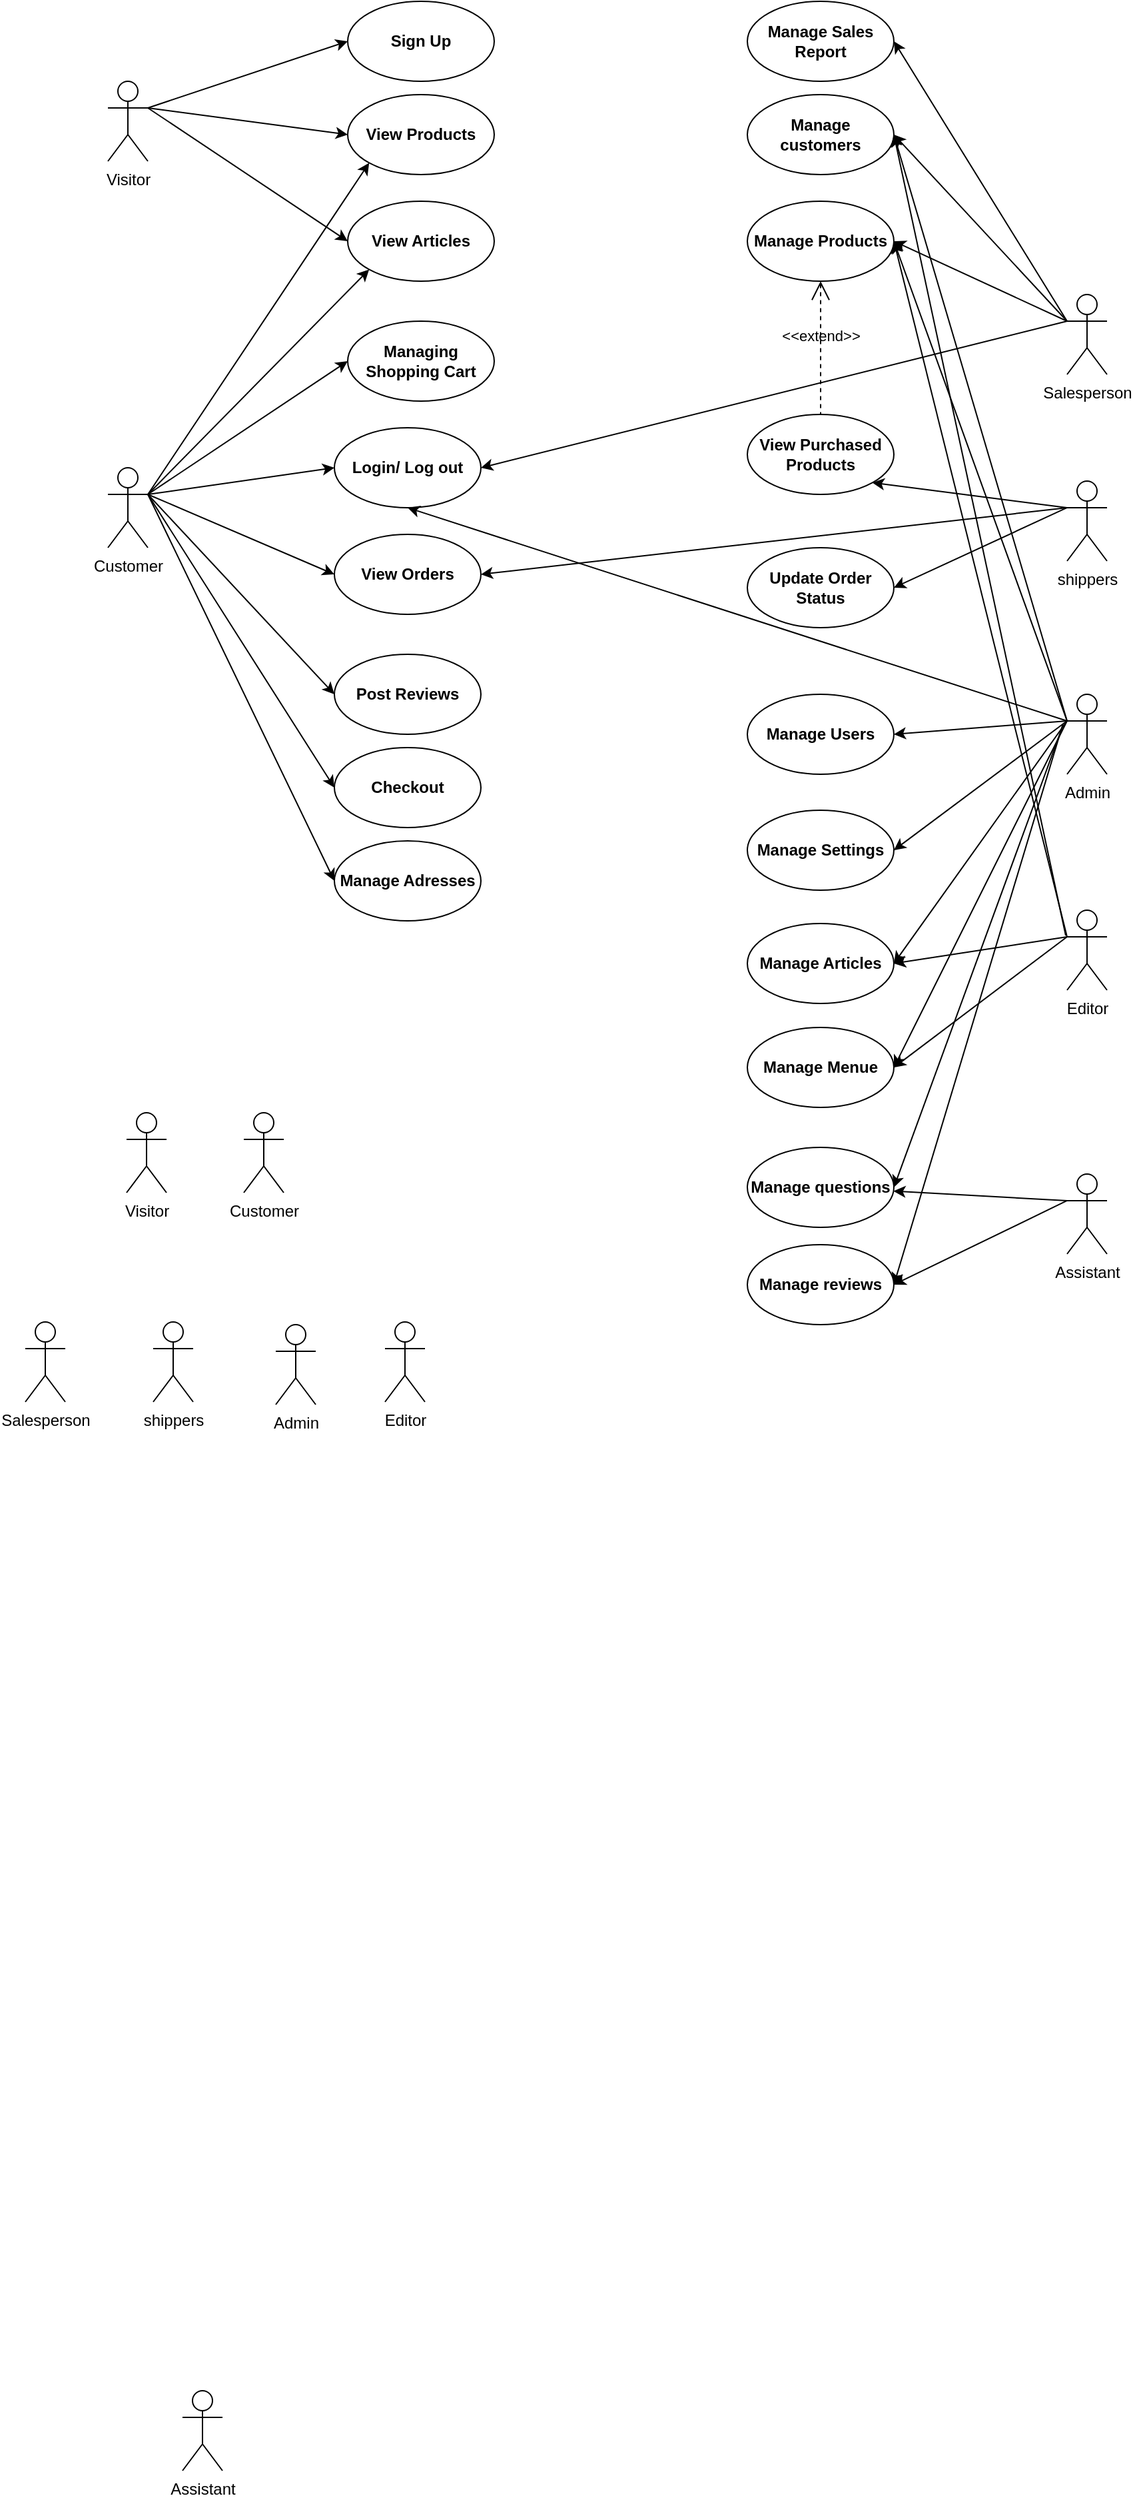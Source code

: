 <mxfile version="20.1.1" type="device" pages="5"><diagram id="m0kRPJLSFGfcrwx1oqtr" name="OverView"><mxGraphModel dx="2586" dy="880" grid="0" gridSize="10" guides="1" tooltips="1" connect="1" arrows="1" fold="1" page="1" pageScale="1" pageWidth="850" pageHeight="1100" math="0" shadow="0"><root><mxCell id="0"/><mxCell id="1" parent="0"/><mxCell id="D4rfYUVeuQ4-kuxLs3pQ-1" value="Visitor" style="shape=umlActor;html=1;verticalLabelPosition=bottom;verticalAlign=top;align=center;" parent="1" vertex="1"><mxGeometry x="50" y="227" width="30" height="60" as="geometry"/></mxCell><mxCell id="D4rfYUVeuQ4-kuxLs3pQ-2" value="&lt;div&gt;Customer&lt;/div&gt;" style="shape=umlActor;html=1;verticalLabelPosition=bottom;verticalAlign=top;align=center;" parent="1" vertex="1"><mxGeometry x="50" y="517" width="30" height="60" as="geometry"/></mxCell><mxCell id="D4rfYUVeuQ4-kuxLs3pQ-3" value="Sign Up" style="shape=ellipse;html=1;strokeWidth=1;fontStyle=1;whiteSpace=wrap;align=center;perimeter=ellipsePerimeter;" parent="1" vertex="1"><mxGeometry x="230" y="167" width="110" height="60" as="geometry"/></mxCell><mxCell id="D4rfYUVeuQ4-kuxLs3pQ-4" value="View Products" style="shape=ellipse;html=1;strokeWidth=1;fontStyle=1;whiteSpace=wrap;align=center;perimeter=ellipsePerimeter;" parent="1" vertex="1"><mxGeometry x="230" y="237" width="110" height="60" as="geometry"/></mxCell><mxCell id="D4rfYUVeuQ4-kuxLs3pQ-5" value="&lt;div&gt;View Articles&lt;/div&gt;" style="shape=ellipse;html=1;strokeWidth=1;fontStyle=1;whiteSpace=wrap;align=center;perimeter=ellipsePerimeter;" parent="1" vertex="1"><mxGeometry x="230" y="317" width="110" height="60" as="geometry"/></mxCell><mxCell id="D4rfYUVeuQ4-kuxLs3pQ-6" value="&lt;div&gt;View Orders&lt;/div&gt;" style="shape=ellipse;html=1;strokeWidth=1;fontStyle=1;whiteSpace=wrap;align=center;perimeter=ellipsePerimeter;" parent="1" vertex="1"><mxGeometry x="220" y="567" width="110" height="60" as="geometry"/></mxCell><mxCell id="D4rfYUVeuQ4-kuxLs3pQ-7" value="Managing Shopping Cart" style="shape=ellipse;html=1;strokeWidth=1;fontStyle=1;whiteSpace=wrap;align=center;perimeter=ellipsePerimeter;" parent="1" vertex="1"><mxGeometry x="230" y="407" width="110" height="60" as="geometry"/></mxCell><mxCell id="D4rfYUVeuQ4-kuxLs3pQ-8" value="Post Reviews" style="shape=ellipse;html=1;strokeWidth=1;fontStyle=1;whiteSpace=wrap;align=center;perimeter=ellipsePerimeter;" parent="1" vertex="1"><mxGeometry x="220" y="657" width="110" height="60" as="geometry"/></mxCell><mxCell id="D4rfYUVeuQ4-kuxLs3pQ-9" value="Checkout" style="shape=ellipse;html=1;strokeWidth=1;fontStyle=1;whiteSpace=wrap;align=center;perimeter=ellipsePerimeter;" parent="1" vertex="1"><mxGeometry x="220" y="727" width="110" height="60" as="geometry"/></mxCell><mxCell id="D4rfYUVeuQ4-kuxLs3pQ-10" value="Manage Adresses" style="shape=ellipse;html=1;strokeWidth=1;fontStyle=1;whiteSpace=wrap;align=center;perimeter=ellipsePerimeter;" parent="1" vertex="1"><mxGeometry x="220" y="797" width="110" height="60" as="geometry"/></mxCell><mxCell id="D4rfYUVeuQ4-kuxLs3pQ-11" value="Salesperson" style="shape=umlActor;html=1;verticalLabelPosition=bottom;verticalAlign=top;align=center;" parent="1" vertex="1"><mxGeometry x="770" y="387" width="30" height="60" as="geometry"/></mxCell><mxCell id="D4rfYUVeuQ4-kuxLs3pQ-12" value="Manage Sales Report" style="shape=ellipse;html=1;strokeWidth=1;fontStyle=1;whiteSpace=wrap;align=center;perimeter=ellipsePerimeter;" parent="1" vertex="1"><mxGeometry x="530" y="167" width="110" height="60" as="geometry"/></mxCell><mxCell id="D4rfYUVeuQ4-kuxLs3pQ-13" value="Manage customers" style="shape=ellipse;html=1;strokeWidth=1;fontStyle=1;whiteSpace=wrap;align=center;perimeter=ellipsePerimeter;" parent="1" vertex="1"><mxGeometry x="530" y="237" width="110" height="60" as="geometry"/></mxCell><mxCell id="D4rfYUVeuQ4-kuxLs3pQ-15" value="Manage Products" style="shape=ellipse;html=1;strokeWidth=1;fontStyle=1;whiteSpace=wrap;align=center;perimeter=ellipsePerimeter;" parent="1" vertex="1"><mxGeometry x="530" y="317" width="110" height="60" as="geometry"/></mxCell><mxCell id="D4rfYUVeuQ4-kuxLs3pQ-16" value="shippers" style="shape=umlActor;html=1;verticalLabelPosition=bottom;verticalAlign=top;align=center;" parent="1" vertex="1"><mxGeometry x="770" y="527" width="30" height="60" as="geometry"/></mxCell><mxCell id="D4rfYUVeuQ4-kuxLs3pQ-17" value="Update Order Status" style="shape=ellipse;html=1;strokeWidth=1;fontStyle=1;whiteSpace=wrap;align=center;perimeter=ellipsePerimeter;" parent="1" vertex="1"><mxGeometry x="530" y="577" width="110" height="60" as="geometry"/></mxCell><mxCell id="D4rfYUVeuQ4-kuxLs3pQ-20" value="" style="endArrow=classic;html=1;rounded=0;exitX=1;exitY=0.333;exitDx=0;exitDy=0;exitPerimeter=0;entryX=0;entryY=0.5;entryDx=0;entryDy=0;" parent="1" source="D4rfYUVeuQ4-kuxLs3pQ-1" target="D4rfYUVeuQ4-kuxLs3pQ-3" edge="1"><mxGeometry width="50" height="50" relative="1" as="geometry"><mxPoint x="560" y="347" as="sourcePoint"/><mxPoint x="610" y="297" as="targetPoint"/></mxGeometry></mxCell><mxCell id="D4rfYUVeuQ4-kuxLs3pQ-23" value="" style="endArrow=classic;html=1;rounded=0;exitX=1;exitY=0.333;exitDx=0;exitDy=0;exitPerimeter=0;entryX=0;entryY=0.5;entryDx=0;entryDy=0;" parent="1" source="D4rfYUVeuQ4-kuxLs3pQ-1" target="D4rfYUVeuQ4-kuxLs3pQ-4" edge="1"><mxGeometry width="50" height="50" relative="1" as="geometry"><mxPoint x="90" y="337" as="sourcePoint"/><mxPoint x="220" y="337" as="targetPoint"/></mxGeometry></mxCell><mxCell id="D4rfYUVeuQ4-kuxLs3pQ-24" value="" style="endArrow=classic;html=1;rounded=0;exitX=1;exitY=0.333;exitDx=0;exitDy=0;exitPerimeter=0;entryX=0;entryY=0.5;entryDx=0;entryDy=0;" parent="1" source="D4rfYUVeuQ4-kuxLs3pQ-1" target="D4rfYUVeuQ4-kuxLs3pQ-5" edge="1"><mxGeometry width="50" height="50" relative="1" as="geometry"><mxPoint x="90" y="337" as="sourcePoint"/><mxPoint x="490" y="367" as="targetPoint"/></mxGeometry></mxCell><mxCell id="D4rfYUVeuQ4-kuxLs3pQ-25" value="" style="endArrow=classic;html=1;rounded=0;exitX=1;exitY=0.333;exitDx=0;exitDy=0;exitPerimeter=0;entryX=0;entryY=1;entryDx=0;entryDy=0;" parent="1" source="D4rfYUVeuQ4-kuxLs3pQ-2" target="D4rfYUVeuQ4-kuxLs3pQ-4" edge="1"><mxGeometry width="50" height="50" relative="1" as="geometry"><mxPoint x="560" y="437" as="sourcePoint"/><mxPoint x="610" y="387" as="targetPoint"/></mxGeometry></mxCell><mxCell id="D4rfYUVeuQ4-kuxLs3pQ-26" value="" style="endArrow=classic;html=1;rounded=0;exitX=1;exitY=0.333;exitDx=0;exitDy=0;exitPerimeter=0;entryX=0;entryY=1;entryDx=0;entryDy=0;" parent="1" source="D4rfYUVeuQ4-kuxLs3pQ-2" target="D4rfYUVeuQ4-kuxLs3pQ-5" edge="1"><mxGeometry width="50" height="50" relative="1" as="geometry"><mxPoint x="560" y="437" as="sourcePoint"/><mxPoint x="610" y="387" as="targetPoint"/></mxGeometry></mxCell><mxCell id="D4rfYUVeuQ4-kuxLs3pQ-27" value="" style="endArrow=classic;html=1;rounded=0;exitX=1;exitY=0.333;exitDx=0;exitDy=0;exitPerimeter=0;entryX=0;entryY=0.5;entryDx=0;entryDy=0;" parent="1" source="D4rfYUVeuQ4-kuxLs3pQ-2" target="D4rfYUVeuQ4-kuxLs3pQ-7" edge="1"><mxGeometry width="50" height="50" relative="1" as="geometry"><mxPoint x="560" y="437" as="sourcePoint"/><mxPoint x="610" y="387" as="targetPoint"/></mxGeometry></mxCell><mxCell id="D4rfYUVeuQ4-kuxLs3pQ-28" value="" style="endArrow=classic;html=1;rounded=0;exitX=1;exitY=0.333;exitDx=0;exitDy=0;exitPerimeter=0;entryX=0;entryY=0.5;entryDx=0;entryDy=0;" parent="1" source="D4rfYUVeuQ4-kuxLs3pQ-2" target="D4rfYUVeuQ4-kuxLs3pQ-8" edge="1"><mxGeometry width="50" height="50" relative="1" as="geometry"><mxPoint x="560" y="437" as="sourcePoint"/><mxPoint x="610" y="387" as="targetPoint"/></mxGeometry></mxCell><mxCell id="D4rfYUVeuQ4-kuxLs3pQ-29" value="" style="endArrow=classic;html=1;rounded=0;exitX=1;exitY=0.333;exitDx=0;exitDy=0;exitPerimeter=0;entryX=0;entryY=0.5;entryDx=0;entryDy=0;" parent="1" source="D4rfYUVeuQ4-kuxLs3pQ-2" target="D4rfYUVeuQ4-kuxLs3pQ-9" edge="1"><mxGeometry width="50" height="50" relative="1" as="geometry"><mxPoint x="560" y="437" as="sourcePoint"/><mxPoint x="610" y="387" as="targetPoint"/></mxGeometry></mxCell><mxCell id="D4rfYUVeuQ4-kuxLs3pQ-30" value="" style="endArrow=classic;html=1;rounded=0;exitX=1;exitY=0.333;exitDx=0;exitDy=0;exitPerimeter=0;entryX=0;entryY=0.5;entryDx=0;entryDy=0;" parent="1" source="D4rfYUVeuQ4-kuxLs3pQ-2" target="D4rfYUVeuQ4-kuxLs3pQ-10" edge="1"><mxGeometry width="50" height="50" relative="1" as="geometry"><mxPoint x="560" y="627" as="sourcePoint"/><mxPoint x="610" y="577" as="targetPoint"/></mxGeometry></mxCell><mxCell id="D4rfYUVeuQ4-kuxLs3pQ-31" value="" style="endArrow=classic;html=1;rounded=0;exitX=1;exitY=0.333;exitDx=0;exitDy=0;exitPerimeter=0;entryX=0;entryY=0.5;entryDx=0;entryDy=0;" parent="1" source="D4rfYUVeuQ4-kuxLs3pQ-2" target="D4rfYUVeuQ4-kuxLs3pQ-6" edge="1"><mxGeometry width="50" height="50" relative="1" as="geometry"><mxPoint x="560" y="537" as="sourcePoint"/><mxPoint x="610" y="487" as="targetPoint"/></mxGeometry></mxCell><mxCell id="D4rfYUVeuQ4-kuxLs3pQ-32" value="&amp;lt;&amp;lt;extend&amp;gt;&amp;gt;" style="edgeStyle=none;html=1;startArrow=open;endArrow=none;startSize=12;verticalAlign=bottom;dashed=1;labelBackgroundColor=none;rounded=0;exitX=0.5;exitY=1;exitDx=0;exitDy=0;entryX=0.5;entryY=0;entryDx=0;entryDy=0;" parent="1" source="D4rfYUVeuQ4-kuxLs3pQ-15" target="D4rfYUVeuQ4-kuxLs3pQ-34" edge="1"><mxGeometry width="160" relative="1" as="geometry"><mxPoint x="360" y="427" as="sourcePoint"/><mxPoint x="390" y="337" as="targetPoint"/></mxGeometry></mxCell><mxCell id="D4rfYUVeuQ4-kuxLs3pQ-34" value="View Purchased Products" style="shape=ellipse;html=1;strokeWidth=1;fontStyle=1;whiteSpace=wrap;align=center;perimeter=ellipsePerimeter;" parent="1" vertex="1"><mxGeometry x="530" y="477" width="110" height="60" as="geometry"/></mxCell><mxCell id="D4rfYUVeuQ4-kuxLs3pQ-36" value="" style="endArrow=classic;html=1;rounded=0;exitX=0;exitY=0.333;exitDx=0;exitDy=0;exitPerimeter=0;entryX=1;entryY=0.5;entryDx=0;entryDy=0;" parent="1" source="D4rfYUVeuQ4-kuxLs3pQ-11" target="D4rfYUVeuQ4-kuxLs3pQ-12" edge="1"><mxGeometry width="50" height="50" relative="1" as="geometry"><mxPoint x="420" y="487" as="sourcePoint"/><mxPoint x="470" y="437" as="targetPoint"/></mxGeometry></mxCell><mxCell id="D4rfYUVeuQ4-kuxLs3pQ-37" value="" style="endArrow=classic;html=1;rounded=0;exitX=0;exitY=0.333;exitDx=0;exitDy=0;exitPerimeter=0;entryX=1;entryY=0.5;entryDx=0;entryDy=0;" parent="1" source="D4rfYUVeuQ4-kuxLs3pQ-11" target="D4rfYUVeuQ4-kuxLs3pQ-13" edge="1"><mxGeometry width="50" height="50" relative="1" as="geometry"><mxPoint x="420" y="487" as="sourcePoint"/><mxPoint x="470" y="437" as="targetPoint"/></mxGeometry></mxCell><mxCell id="D4rfYUVeuQ4-kuxLs3pQ-38" value="" style="endArrow=classic;html=1;rounded=0;entryX=1;entryY=0.5;entryDx=0;entryDy=0;" parent="1" target="D4rfYUVeuQ4-kuxLs3pQ-15" edge="1"><mxGeometry width="50" height="50" relative="1" as="geometry"><mxPoint x="770" y="407" as="sourcePoint"/><mxPoint x="470" y="437" as="targetPoint"/></mxGeometry></mxCell><mxCell id="D4rfYUVeuQ4-kuxLs3pQ-39" value="" style="endArrow=classic;html=1;rounded=0;exitX=0;exitY=0.333;exitDx=0;exitDy=0;exitPerimeter=0;entryX=1;entryY=0.5;entryDx=0;entryDy=0;" parent="1" source="D4rfYUVeuQ4-kuxLs3pQ-16" target="D4rfYUVeuQ4-kuxLs3pQ-17" edge="1"><mxGeometry width="50" height="50" relative="1" as="geometry"><mxPoint x="560" y="637" as="sourcePoint"/><mxPoint x="610" y="587" as="targetPoint"/></mxGeometry></mxCell><mxCell id="D4rfYUVeuQ4-kuxLs3pQ-40" value="" style="endArrow=classic;html=1;rounded=0;entryX=1;entryY=0.5;entryDx=0;entryDy=0;" parent="1" target="D4rfYUVeuQ4-kuxLs3pQ-6" edge="1"><mxGeometry width="50" height="50" relative="1" as="geometry"><mxPoint x="770" y="547" as="sourcePoint"/><mxPoint x="610" y="587" as="targetPoint"/></mxGeometry></mxCell><mxCell id="D4rfYUVeuQ4-kuxLs3pQ-41" value="" style="endArrow=classic;html=1;rounded=0;entryX=1;entryY=1;entryDx=0;entryDy=0;exitX=0;exitY=0.333;exitDx=0;exitDy=0;exitPerimeter=0;" parent="1" source="D4rfYUVeuQ4-kuxLs3pQ-16" target="D4rfYUVeuQ4-kuxLs3pQ-34" edge="1"><mxGeometry width="50" height="50" relative="1" as="geometry"><mxPoint x="760" y="597" as="sourcePoint"/><mxPoint x="610" y="587" as="targetPoint"/></mxGeometry></mxCell><mxCell id="D4rfYUVeuQ4-kuxLs3pQ-43" value="Manage Settings" style="shape=ellipse;html=1;strokeWidth=1;fontStyle=1;whiteSpace=wrap;align=center;perimeter=ellipsePerimeter;" parent="1" vertex="1"><mxGeometry x="530" y="774" width="110" height="60" as="geometry"/></mxCell><mxCell id="D4rfYUVeuQ4-kuxLs3pQ-44" value="Manage Users" style="shape=ellipse;html=1;strokeWidth=1;fontStyle=1;whiteSpace=wrap;align=center;perimeter=ellipsePerimeter;" parent="1" vertex="1"><mxGeometry x="530" y="687" width="110" height="60" as="geometry"/></mxCell><mxCell id="D4rfYUVeuQ4-kuxLs3pQ-45" value="Admin" style="shape=umlActor;html=1;verticalLabelPosition=bottom;verticalAlign=top;align=center;" parent="1" vertex="1"><mxGeometry x="770" y="687" width="30" height="60" as="geometry"/></mxCell><mxCell id="D4rfYUVeuQ4-kuxLs3pQ-46" value="" style="endArrow=classic;html=1;rounded=0;exitX=0;exitY=0.333;exitDx=0;exitDy=0;exitPerimeter=0;entryX=1;entryY=0.5;entryDx=0;entryDy=0;" parent="1" source="D4rfYUVeuQ4-kuxLs3pQ-45" target="D4rfYUVeuQ4-kuxLs3pQ-43" edge="1"><mxGeometry width="50" height="50" relative="1" as="geometry"><mxPoint x="510" y="607" as="sourcePoint"/><mxPoint x="560" y="557" as="targetPoint"/></mxGeometry></mxCell><mxCell id="D4rfYUVeuQ4-kuxLs3pQ-47" value="" style="endArrow=classic;html=1;rounded=0;exitX=0;exitY=0.333;exitDx=0;exitDy=0;exitPerimeter=0;entryX=1;entryY=0.5;entryDx=0;entryDy=0;" parent="1" source="D4rfYUVeuQ4-kuxLs3pQ-45" target="D4rfYUVeuQ4-kuxLs3pQ-44" edge="1"><mxGeometry width="50" height="50" relative="1" as="geometry"><mxPoint x="510" y="607" as="sourcePoint"/><mxPoint x="560" y="557" as="targetPoint"/></mxGeometry></mxCell><mxCell id="D4rfYUVeuQ4-kuxLs3pQ-49" value="Login/ Log out" style="shape=ellipse;html=1;strokeWidth=1;fontStyle=1;whiteSpace=wrap;align=center;perimeter=ellipsePerimeter;" parent="1" vertex="1"><mxGeometry x="220" y="487" width="110" height="60" as="geometry"/></mxCell><mxCell id="D4rfYUVeuQ4-kuxLs3pQ-51" value="" style="endArrow=classic;html=1;rounded=0;entryX=0;entryY=0.5;entryDx=0;entryDy=0;" parent="1" target="D4rfYUVeuQ4-kuxLs3pQ-49" edge="1"><mxGeometry width="50" height="50" relative="1" as="geometry"><mxPoint x="80" y="537" as="sourcePoint"/><mxPoint x="560" y="507" as="targetPoint"/></mxGeometry></mxCell><mxCell id="D4rfYUVeuQ4-kuxLs3pQ-53" value="" style="endArrow=classic;html=1;rounded=0;exitX=0;exitY=0.333;exitDx=0;exitDy=0;exitPerimeter=0;entryX=1;entryY=0.5;entryDx=0;entryDy=0;" parent="1" source="D4rfYUVeuQ4-kuxLs3pQ-11" target="D4rfYUVeuQ4-kuxLs3pQ-49" edge="1"><mxGeometry width="50" height="50" relative="1" as="geometry"><mxPoint x="510" y="557" as="sourcePoint"/><mxPoint x="560" y="507" as="targetPoint"/></mxGeometry></mxCell><mxCell id="D4rfYUVeuQ4-kuxLs3pQ-54" value="" style="endArrow=classic;html=1;rounded=0;entryX=0.5;entryY=1;entryDx=0;entryDy=0;" parent="1" target="D4rfYUVeuQ4-kuxLs3pQ-49" edge="1"><mxGeometry width="50" height="50" relative="1" as="geometry"><mxPoint x="770" y="707" as="sourcePoint"/><mxPoint x="560" y="507" as="targetPoint"/></mxGeometry></mxCell><mxCell id="YKiyr2TKQbccMtiYp82I-1" value="Assistant" style="shape=umlActor;html=1;verticalLabelPosition=bottom;verticalAlign=top;align=center;" vertex="1" parent="1"><mxGeometry x="770" y="1047" width="30" height="60" as="geometry"/></mxCell><mxCell id="YKiyr2TKQbccMtiYp82I-2" value="Manage questions" style="shape=ellipse;html=1;strokeWidth=1;fontStyle=1;whiteSpace=wrap;align=center;perimeter=ellipsePerimeter;" vertex="1" parent="1"><mxGeometry x="530" y="1027" width="110" height="60" as="geometry"/></mxCell><mxCell id="YKiyr2TKQbccMtiYp82I-3" value="Manage reviews" style="shape=ellipse;html=1;strokeWidth=1;fontStyle=1;whiteSpace=wrap;align=center;perimeter=ellipsePerimeter;" vertex="1" parent="1"><mxGeometry x="530" y="1100" width="110" height="60" as="geometry"/></mxCell><mxCell id="YKiyr2TKQbccMtiYp82I-4" value="" style="endArrow=classic;html=1;rounded=0;exitX=0;exitY=0.333;exitDx=0;exitDy=0;exitPerimeter=0;" edge="1" parent="1" source="YKiyr2TKQbccMtiYp82I-1" target="YKiyr2TKQbccMtiYp82I-2"><mxGeometry width="50" height="50" relative="1" as="geometry"><mxPoint x="780" y="989" as="sourcePoint"/><mxPoint x="650" y="1086" as="targetPoint"/></mxGeometry></mxCell><mxCell id="YKiyr2TKQbccMtiYp82I-5" value="" style="endArrow=classic;html=1;rounded=0;exitX=0;exitY=0.333;exitDx=0;exitDy=0;exitPerimeter=0;entryX=1;entryY=0.5;entryDx=0;entryDy=0;" edge="1" parent="1" source="YKiyr2TKQbccMtiYp82I-1" target="YKiyr2TKQbccMtiYp82I-3"><mxGeometry width="50" height="50" relative="1" as="geometry"><mxPoint x="790" y="999" as="sourcePoint"/><mxPoint x="660" y="1096" as="targetPoint"/></mxGeometry></mxCell><mxCell id="YKiyr2TKQbccMtiYp82I-7" value="Editor" style="shape=umlActor;html=1;verticalLabelPosition=bottom;verticalAlign=top;align=center;" vertex="1" parent="1"><mxGeometry x="770" y="849" width="30" height="60" as="geometry"/></mxCell><mxCell id="YKiyr2TKQbccMtiYp82I-10" value="Manage Articles" style="shape=ellipse;html=1;strokeWidth=1;fontStyle=1;whiteSpace=wrap;align=center;perimeter=ellipsePerimeter;" vertex="1" parent="1"><mxGeometry x="530" y="859" width="110" height="60" as="geometry"/></mxCell><mxCell id="YKiyr2TKQbccMtiYp82I-11" value="Manage Menue" style="shape=ellipse;html=1;strokeWidth=1;fontStyle=1;whiteSpace=wrap;align=center;perimeter=ellipsePerimeter;" vertex="1" parent="1"><mxGeometry x="530" y="937" width="110" height="60" as="geometry"/></mxCell><mxCell id="YKiyr2TKQbccMtiYp82I-12" value="" style="endArrow=classic;html=1;rounded=0;exitX=0;exitY=0.333;exitDx=0;exitDy=0;exitPerimeter=0;entryX=1;entryY=0.5;entryDx=0;entryDy=0;" edge="1" parent="1" source="D4rfYUVeuQ4-kuxLs3pQ-45" target="D4rfYUVeuQ4-kuxLs3pQ-15"><mxGeometry width="50" height="50" relative="1" as="geometry"><mxPoint x="780" y="717" as="sourcePoint"/><mxPoint x="640" y="879" as="targetPoint"/></mxGeometry></mxCell><mxCell id="YKiyr2TKQbccMtiYp82I-13" value="" style="endArrow=classic;html=1;rounded=0;exitX=0;exitY=0.333;exitDx=0;exitDy=0;exitPerimeter=0;entryX=1;entryY=0.5;entryDx=0;entryDy=0;" edge="1" parent="1" source="D4rfYUVeuQ4-kuxLs3pQ-45" target="YKiyr2TKQbccMtiYp82I-10"><mxGeometry width="50" height="50" relative="1" as="geometry"><mxPoint x="790" y="727" as="sourcePoint"/><mxPoint x="660" y="824" as="targetPoint"/></mxGeometry></mxCell><mxCell id="YKiyr2TKQbccMtiYp82I-14" value="" style="endArrow=classic;html=1;rounded=0;exitX=0;exitY=0.333;exitDx=0;exitDy=0;exitPerimeter=0;entryX=1;entryY=0.5;entryDx=0;entryDy=0;" edge="1" parent="1" source="D4rfYUVeuQ4-kuxLs3pQ-45" target="YKiyr2TKQbccMtiYp82I-11"><mxGeometry width="50" height="50" relative="1" as="geometry"><mxPoint x="800" y="737" as="sourcePoint"/><mxPoint x="670" y="834" as="targetPoint"/></mxGeometry></mxCell><mxCell id="YKiyr2TKQbccMtiYp82I-15" value="" style="endArrow=classic;html=1;rounded=0;exitX=0;exitY=0.333;exitDx=0;exitDy=0;exitPerimeter=0;entryX=1;entryY=0.5;entryDx=0;entryDy=0;" edge="1" parent="1" source="YKiyr2TKQbccMtiYp82I-7" target="D4rfYUVeuQ4-kuxLs3pQ-15"><mxGeometry width="50" height="50" relative="1" as="geometry"><mxPoint x="810" y="747" as="sourcePoint"/><mxPoint x="640" y="879" as="targetPoint"/></mxGeometry></mxCell><mxCell id="YKiyr2TKQbccMtiYp82I-16" value="" style="endArrow=classic;html=1;rounded=0;exitX=0;exitY=0.333;exitDx=0;exitDy=0;exitPerimeter=0;entryX=1;entryY=0.5;entryDx=0;entryDy=0;" edge="1" parent="1" source="YKiyr2TKQbccMtiYp82I-7" target="YKiyr2TKQbccMtiYp82I-10"><mxGeometry width="50" height="50" relative="1" as="geometry"><mxPoint x="820" y="757" as="sourcePoint"/><mxPoint x="690" y="854" as="targetPoint"/></mxGeometry></mxCell><mxCell id="YKiyr2TKQbccMtiYp82I-17" value="" style="endArrow=classic;html=1;rounded=0;exitX=0;exitY=0.333;exitDx=0;exitDy=0;exitPerimeter=0;entryX=1;entryY=0.5;entryDx=0;entryDy=0;" edge="1" parent="1" source="YKiyr2TKQbccMtiYp82I-7" target="YKiyr2TKQbccMtiYp82I-11"><mxGeometry width="50" height="50" relative="1" as="geometry"><mxPoint x="830" y="767" as="sourcePoint"/><mxPoint x="700" y="864" as="targetPoint"/></mxGeometry></mxCell><mxCell id="YKiyr2TKQbccMtiYp82I-18" value="" style="endArrow=classic;html=1;rounded=0;entryX=1;entryY=0.5;entryDx=0;entryDy=0;" edge="1" parent="1" target="YKiyr2TKQbccMtiYp82I-2"><mxGeometry width="50" height="50" relative="1" as="geometry"><mxPoint x="767" y="710" as="sourcePoint"/><mxPoint x="710" y="874" as="targetPoint"/></mxGeometry></mxCell><mxCell id="YKiyr2TKQbccMtiYp82I-19" value="" style="endArrow=classic;html=1;rounded=0;entryX=1;entryY=0.5;entryDx=0;entryDy=0;" edge="1" parent="1" target="YKiyr2TKQbccMtiYp82I-3"><mxGeometry width="50" height="50" relative="1" as="geometry"><mxPoint x="767" y="709" as="sourcePoint"/><mxPoint x="720" y="884" as="targetPoint"/></mxGeometry></mxCell><mxCell id="YKiyr2TKQbccMtiYp82I-20" value="" style="endArrow=classic;html=1;rounded=0;exitX=0;exitY=0.333;exitDx=0;exitDy=0;exitPerimeter=0;entryX=1;entryY=0.5;entryDx=0;entryDy=0;" edge="1" parent="1" source="D4rfYUVeuQ4-kuxLs3pQ-45" target="D4rfYUVeuQ4-kuxLs3pQ-13"><mxGeometry width="50" height="50" relative="1" as="geometry"><mxPoint x="860" y="797" as="sourcePoint"/><mxPoint x="730" y="894" as="targetPoint"/></mxGeometry></mxCell><mxCell id="YKiyr2TKQbccMtiYp82I-21" value="" style="endArrow=classic;html=1;rounded=0;entryX=1;entryY=0.5;entryDx=0;entryDy=0;" edge="1" parent="1" target="D4rfYUVeuQ4-kuxLs3pQ-13"><mxGeometry width="50" height="50" relative="1" as="geometry"><mxPoint x="769" y="868" as="sourcePoint"/><mxPoint x="679" y="607" as="targetPoint"/></mxGeometry></mxCell><mxCell id="YKiyr2TKQbccMtiYp82I-22" value="Visitor" style="shape=umlActor;html=1;verticalLabelPosition=bottom;verticalAlign=top;align=center;" vertex="1" parent="1"><mxGeometry x="64" y="1001" width="30" height="60" as="geometry"/></mxCell><mxCell id="YKiyr2TKQbccMtiYp82I-23" value="&lt;div&gt;Customer&lt;/div&gt;" style="shape=umlActor;html=1;verticalLabelPosition=bottom;verticalAlign=top;align=center;" vertex="1" parent="1"><mxGeometry x="152" y="1001" width="30" height="60" as="geometry"/></mxCell><mxCell id="YKiyr2TKQbccMtiYp82I-25" value="Salesperson" style="shape=umlActor;html=1;verticalLabelPosition=bottom;verticalAlign=top;align=center;" vertex="1" parent="1"><mxGeometry x="-12" y="1158" width="30" height="60" as="geometry"/></mxCell><mxCell id="YKiyr2TKQbccMtiYp82I-26" value="shippers" style="shape=umlActor;html=1;verticalLabelPosition=bottom;verticalAlign=top;align=center;" vertex="1" parent="1"><mxGeometry x="84" y="1158" width="30" height="60" as="geometry"/></mxCell><mxCell id="YKiyr2TKQbccMtiYp82I-27" value="Admin" style="shape=umlActor;html=1;verticalLabelPosition=bottom;verticalAlign=top;align=center;" vertex="1" parent="1"><mxGeometry x="176" y="1160" width="30" height="60" as="geometry"/></mxCell><mxCell id="YKiyr2TKQbccMtiYp82I-28" value="Assistant" style="shape=umlActor;html=1;verticalLabelPosition=bottom;verticalAlign=top;align=center;" vertex="1" parent="1"><mxGeometry x="106" y="1960" width="30" height="60" as="geometry"/></mxCell><mxCell id="YKiyr2TKQbccMtiYp82I-29" value="Editor" style="shape=umlActor;html=1;verticalLabelPosition=bottom;verticalAlign=top;align=center;" vertex="1" parent="1"><mxGeometry x="258" y="1158" width="30" height="60" as="geometry"/></mxCell></root></mxGraphModel></diagram><diagram name="Frontend-Details" id="iRGMX_uU3hNpU_BktKr-"><mxGraphModel dx="868" dy="-660" grid="0" gridSize="10" guides="1" tooltips="1" connect="1" arrows="1" fold="1" page="1" pageScale="1" pageWidth="850" pageHeight="1100" math="0" shadow="0"><root><mxCell id="2tXexSCC6JTMnVCy0R8V-0"/><mxCell id="2tXexSCC6JTMnVCy0R8V-1" parent="2tXexSCC6JTMnVCy0R8V-0"/><mxCell id="2tXexSCC6JTMnVCy0R8V-2" value="End Users" style="shape=umlActor;html=1;verticalLabelPosition=bottom;verticalAlign=top;align=center;" parent="2tXexSCC6JTMnVCy0R8V-1" vertex="1"><mxGeometry x="106" y="1551" width="30" height="60" as="geometry"/></mxCell><mxCell id="2tXexSCC6JTMnVCy0R8V-66" style="edgeStyle=orthogonalEdgeStyle;rounded=0;orthogonalLoop=1;jettySize=auto;html=1;dashed=1;exitX=0;exitY=0.5;exitDx=0;exitDy=0;" parent="2tXexSCC6JTMnVCy0R8V-1" source="2tXexSCC6JTMnVCy0R8V-73" target="2tXexSCC6JTMnVCy0R8V-71" edge="1"><mxGeometry relative="1" as="geometry"><Array as="points"><mxPoint x="479" y="1382"/><mxPoint x="411" y="1382"/><mxPoint x="411" y="1572"/></Array></mxGeometry></mxCell><mxCell id="2tXexSCC6JTMnVCy0R8V-67" style="edgeStyle=orthogonalEdgeStyle;rounded=0;orthogonalLoop=1;jettySize=auto;html=1;dashed=1;exitX=0;exitY=0.5;exitDx=0;exitDy=0;" parent="2tXexSCC6JTMnVCy0R8V-1" source="2tXexSCC6JTMnVCy0R8V-79" target="2tXexSCC6JTMnVCy0R8V-71" edge="1"><mxGeometry relative="1" as="geometry"><Array as="points"><mxPoint x="479" y="1472"/><mxPoint x="411" y="1472"/><mxPoint x="411" y="1572"/></Array></mxGeometry></mxCell><mxCell id="2tXexSCC6JTMnVCy0R8V-68" style="edgeStyle=orthogonalEdgeStyle;rounded=0;orthogonalLoop=1;jettySize=auto;html=1;dashed=1;exitX=0;exitY=0.5;exitDx=0;exitDy=0;" parent="2tXexSCC6JTMnVCy0R8V-1" source="2tXexSCC6JTMnVCy0R8V-80" target="2tXexSCC6JTMnVCy0R8V-71" edge="1"><mxGeometry relative="1" as="geometry"/></mxCell><mxCell id="2tXexSCC6JTMnVCy0R8V-69" style="edgeStyle=orthogonalEdgeStyle;rounded=0;orthogonalLoop=1;jettySize=auto;html=1;dashed=1;exitX=0;exitY=0.5;exitDx=0;exitDy=0;" parent="2tXexSCC6JTMnVCy0R8V-1" source="2tXexSCC6JTMnVCy0R8V-72" target="2tXexSCC6JTMnVCy0R8V-71" edge="1"><mxGeometry relative="1" as="geometry"><Array as="points"><mxPoint x="479" y="1662"/><mxPoint x="411" y="1662"/><mxPoint x="411" y="1572"/></Array></mxGeometry></mxCell><mxCell id="2tXexSCC6JTMnVCy0R8V-71" value="View Products" style="shape=ellipse;html=1;strokeWidth=1;fontStyle=0;whiteSpace=wrap;align=center;perimeter=ellipsePerimeter;" parent="2tXexSCC6JTMnVCy0R8V-1" vertex="1"><mxGeometry x="176" y="1542" width="120" height="60" as="geometry"/></mxCell><mxCell id="2tXexSCC6JTMnVCy0R8V-72" value="Search for Products" style="shape=ellipse;html=1;strokeWidth=1;fontStyle=0;whiteSpace=wrap;align=center;perimeter=ellipsePerimeter;" parent="2tXexSCC6JTMnVCy0R8V-1" vertex="1"><mxGeometry x="486" y="1631" width="120" height="60" as="geometry"/></mxCell><mxCell id="2tXexSCC6JTMnVCy0R8V-73" value="View Categories" style="shape=ellipse;html=1;strokeWidth=1;fontStyle=0;whiteSpace=wrap;align=center;perimeter=ellipsePerimeter;" parent="2tXexSCC6JTMnVCy0R8V-1" vertex="1"><mxGeometry x="489" y="1351" width="120" height="60" as="geometry"/></mxCell><mxCell id="2tXexSCC6JTMnVCy0R8V-78" value="Use Pagination" style="shape=ellipse;html=1;strokeWidth=1;fontStyle=0;whiteSpace=wrap;align=center;perimeter=ellipsePerimeter;" parent="2tXexSCC6JTMnVCy0R8V-1" vertex="1"><mxGeometry x="486" y="1711" width="120" height="60" as="geometry"/></mxCell><mxCell id="2tXexSCC6JTMnVCy0R8V-79" value="View Products in Category" style="shape=ellipse;html=1;strokeWidth=1;fontStyle=0;whiteSpace=wrap;align=center;perimeter=ellipsePerimeter;" parent="2tXexSCC6JTMnVCy0R8V-1" vertex="1"><mxGeometry x="486" y="1441" width="120" height="60" as="geometry"/></mxCell><mxCell id="2tXexSCC6JTMnVCy0R8V-80" value="&lt;div&gt;View Product &lt;br&gt;&lt;/div&gt;&lt;div&gt;Details&lt;/div&gt;" style="shape=ellipse;html=1;strokeWidth=1;fontStyle=0;whiteSpace=wrap;align=center;perimeter=ellipsePerimeter;" parent="2tXexSCC6JTMnVCy0R8V-1" vertex="1"><mxGeometry x="486" y="1542" width="120" height="60" as="geometry"/></mxCell><mxCell id="2tXexSCC6JTMnVCy0R8V-92" value="Include" style="text;html=1;strokeColor=none;fillColor=none;align=center;verticalAlign=middle;whiteSpace=wrap;rounded=0;" parent="2tXexSCC6JTMnVCy0R8V-1" vertex="1"><mxGeometry x="72" y="1504" width="60" height="30" as="geometry"/></mxCell><mxCell id="2tXexSCC6JTMnVCy0R8V-93" value="Extend" style="text;html=1;strokeColor=none;fillColor=none;align=center;verticalAlign=middle;whiteSpace=wrap;rounded=0;" parent="2tXexSCC6JTMnVCy0R8V-1" vertex="1"><mxGeometry x="296" y="1521" width="60" height="30" as="geometry"/></mxCell><mxCell id="2tXexSCC6JTMnVCy0R8V-98" value="" style="endArrow=classic;html=1;rounded=0;exitX=1;exitY=0.333;exitDx=0;exitDy=0;exitPerimeter=0;entryX=0;entryY=0.5;entryDx=0;entryDy=0;" parent="2tXexSCC6JTMnVCy0R8V-1" source="2tXexSCC6JTMnVCy0R8V-2" target="2tXexSCC6JTMnVCy0R8V-71" edge="1"><mxGeometry width="50" height="50" relative="1" as="geometry"><mxPoint x="106" y="2076" as="sourcePoint"/><mxPoint x="156" y="1498" as="targetPoint"/></mxGeometry></mxCell><mxCell id="nR2oaCK75_ozRrDxPSU2-1" value="Visitor" style="shape=umlActor;html=1;verticalLabelPosition=bottom;verticalAlign=top;align=center;" parent="2tXexSCC6JTMnVCy0R8V-1" vertex="1"><mxGeometry x="22" y="1436" width="30" height="60" as="geometry"/></mxCell><mxCell id="nR2oaCK75_ozRrDxPSU2-2" value="Customers" style="shape=umlActor;html=1;verticalLabelPosition=bottom;verticalAlign=top;align=center;" parent="2tXexSCC6JTMnVCy0R8V-1" vertex="1"><mxGeometry x="31" y="1695" width="30" height="60" as="geometry"/></mxCell><mxCell id="nR2oaCK75_ozRrDxPSU2-3" value="" style="edgeStyle=none;html=1;endArrow=block;endFill=0;endSize=12;verticalAlign=bottom;rounded=0;exitX=1;exitY=1;exitDx=0;exitDy=0;exitPerimeter=0;entryX=0;entryY=0.333;entryDx=0;entryDy=0;entryPerimeter=0;" parent="2tXexSCC6JTMnVCy0R8V-1" source="nR2oaCK75_ozRrDxPSU2-1" target="2tXexSCC6JTMnVCy0R8V-2" edge="1"><mxGeometry width="160" relative="1" as="geometry"><mxPoint x="30" y="1611" as="sourcePoint"/><mxPoint x="190" y="1611" as="targetPoint"/></mxGeometry></mxCell><mxCell id="nR2oaCK75_ozRrDxPSU2-5" value="" style="edgeStyle=none;html=1;endArrow=block;endFill=0;endSize=12;verticalAlign=bottom;rounded=0;exitX=0.5;exitY=0;exitDx=0;exitDy=0;exitPerimeter=0;entryX=0;entryY=0.333;entryDx=0;entryDy=0;entryPerimeter=0;" parent="2tXexSCC6JTMnVCy0R8V-1" source="nR2oaCK75_ozRrDxPSU2-2" target="2tXexSCC6JTMnVCy0R8V-2" edge="1"><mxGeometry width="160" relative="1" as="geometry"><mxPoint x="30" y="1611" as="sourcePoint"/><mxPoint x="190" y="1611" as="targetPoint"/></mxGeometry></mxCell><mxCell id="nR2oaCK75_ozRrDxPSU2-6" style="edgeStyle=orthogonalEdgeStyle;rounded=0;orthogonalLoop=1;jettySize=auto;html=1;dashed=1;exitX=0;exitY=0.5;exitDx=0;exitDy=0;" parent="2tXexSCC6JTMnVCy0R8V-1" source="2tXexSCC6JTMnVCy0R8V-78" edge="1"><mxGeometry relative="1" as="geometry"><Array as="points"><mxPoint x="411" y="1743"/><mxPoint x="411" y="1573"/></Array><mxPoint x="486" y="1663" as="sourcePoint"/><mxPoint x="296.0" y="1573" as="targetPoint"/></mxGeometry></mxCell></root></mxGraphModel></diagram><diagram name="2nd Version-Backend-Admin" id="A2K7gjX9WkMz-tcPGEOU"><mxGraphModel dx="1736" dy="1980" grid="0" gridSize="10" guides="1" tooltips="1" connect="1" arrows="1" fold="1" page="1" pageScale="1" pageWidth="850" pageHeight="1100" math="0" shadow="0"><root><mxCell id="It5Vw1NkqoRCTZZkZhVe-0"/><mxCell id="It5Vw1NkqoRCTZZkZhVe-1" parent="It5Vw1NkqoRCTZZkZhVe-0"/><mxCell id="YZHB6sTkDtf7A9DtAf-l-156" style="edgeStyle=orthogonalEdgeStyle;rounded=0;orthogonalLoop=1;jettySize=auto;html=1;entryX=0;entryY=0.5;entryDx=0;entryDy=0;" parent="It5Vw1NkqoRCTZZkZhVe-1" source="It5Vw1NkqoRCTZZkZhVe-2" target="It5Vw1NkqoRCTZZkZhVe-8" edge="1"><mxGeometry relative="1" as="geometry"/></mxCell><mxCell id="It5Vw1NkqoRCTZZkZhVe-2" value="Admin" style="shape=umlActor;html=1;verticalLabelPosition=bottom;verticalAlign=top;align=center;" parent="It5Vw1NkqoRCTZZkZhVe-1" vertex="1"><mxGeometry x="29" y="310" width="30" height="60" as="geometry"/></mxCell><mxCell id="It5Vw1NkqoRCTZZkZhVe-3" style="edgeStyle=orthogonalEdgeStyle;rounded=0;orthogonalLoop=1;jettySize=auto;html=1;entryX=0;entryY=0.5;entryDx=0;entryDy=0;dashed=1;" parent="It5Vw1NkqoRCTZZkZhVe-1" source="It5Vw1NkqoRCTZZkZhVe-8" target="It5Vw1NkqoRCTZZkZhVe-10" edge="1"><mxGeometry relative="1" as="geometry"><Array as="points"><mxPoint x="350" y="340"/><mxPoint x="350" y="150"/></Array></mxGeometry></mxCell><mxCell id="It5Vw1NkqoRCTZZkZhVe-4" style="edgeStyle=orthogonalEdgeStyle;rounded=0;orthogonalLoop=1;jettySize=auto;html=1;entryX=0;entryY=0.5;entryDx=0;entryDy=0;dashed=1;" parent="It5Vw1NkqoRCTZZkZhVe-1" source="It5Vw1NkqoRCTZZkZhVe-8" target="It5Vw1NkqoRCTZZkZhVe-16" edge="1"><mxGeometry relative="1" as="geometry"><Array as="points"><mxPoint x="350" y="340"/><mxPoint x="350" y="240"/></Array></mxGeometry></mxCell><mxCell id="It5Vw1NkqoRCTZZkZhVe-5" style="edgeStyle=orthogonalEdgeStyle;rounded=0;orthogonalLoop=1;jettySize=auto;html=1;entryX=0;entryY=0.5;entryDx=0;entryDy=0;dashed=1;" parent="It5Vw1NkqoRCTZZkZhVe-1" source="It5Vw1NkqoRCTZZkZhVe-8" target="It5Vw1NkqoRCTZZkZhVe-17" edge="1"><mxGeometry relative="1" as="geometry"/></mxCell><mxCell id="It5Vw1NkqoRCTZZkZhVe-6" style="edgeStyle=orthogonalEdgeStyle;rounded=0;orthogonalLoop=1;jettySize=auto;html=1;entryX=0;entryY=0.5;entryDx=0;entryDy=0;dashed=1;" parent="It5Vw1NkqoRCTZZkZhVe-1" source="It5Vw1NkqoRCTZZkZhVe-8" target="It5Vw1NkqoRCTZZkZhVe-9" edge="1"><mxGeometry relative="1" as="geometry"><Array as="points"><mxPoint x="350" y="340"/><mxPoint x="350" y="430"/></Array></mxGeometry></mxCell><mxCell id="It5Vw1NkqoRCTZZkZhVe-7" style="edgeStyle=orthogonalEdgeStyle;rounded=0;orthogonalLoop=1;jettySize=auto;html=1;entryX=0;entryY=0.5;entryDx=0;entryDy=0;dashed=1;" parent="It5Vw1NkqoRCTZZkZhVe-1" source="It5Vw1NkqoRCTZZkZhVe-8" target="It5Vw1NkqoRCTZZkZhVe-22" edge="1"><mxGeometry relative="1" as="geometry"><Array as="points"><mxPoint x="350" y="340"/><mxPoint x="350" y="540"/></Array></mxGeometry></mxCell><mxCell id="It5Vw1NkqoRCTZZkZhVe-8" value="Manage Users" style="shape=ellipse;html=1;strokeWidth=1;fontStyle=0;whiteSpace=wrap;align=center;perimeter=ellipsePerimeter;" parent="It5Vw1NkqoRCTZZkZhVe-1" vertex="1"><mxGeometry x="170" y="310" width="120" height="60" as="geometry"/></mxCell><mxCell id="It5Vw1NkqoRCTZZkZhVe-9" value="&lt;div&gt;Delete User&lt;/div&gt;" style="shape=ellipse;html=1;strokeWidth=1;fontStyle=0;whiteSpace=wrap;align=center;perimeter=ellipsePerimeter;" parent="It5Vw1NkqoRCTZZkZhVe-1" vertex="1"><mxGeometry x="395" y="400" width="120" height="60" as="geometry"/></mxCell><mxCell id="It5Vw1NkqoRCTZZkZhVe-10" value="&lt;div&gt;List Users&lt;/div&gt;" style="shape=ellipse;html=1;strokeWidth=1;fontStyle=0;whiteSpace=wrap;align=center;perimeter=ellipsePerimeter;" parent="It5Vw1NkqoRCTZZkZhVe-1" vertex="1"><mxGeometry x="395" y="120" width="120" height="60" as="geometry"/></mxCell><mxCell id="It5Vw1NkqoRCTZZkZhVe-11" style="edgeStyle=orthogonalEdgeStyle;rounded=0;orthogonalLoop=1;jettySize=auto;html=1;entryX=1;entryY=0.5;entryDx=0;entryDy=0;dashed=1;" parent="It5Vw1NkqoRCTZZkZhVe-1" source="It5Vw1NkqoRCTZZkZhVe-12" target="It5Vw1NkqoRCTZZkZhVe-10" edge="1"><mxGeometry relative="1" as="geometry"><Array as="points"><mxPoint x="580" y="70"/><mxPoint x="580" y="150"/></Array></mxGeometry></mxCell><mxCell id="It5Vw1NkqoRCTZZkZhVe-12" value="&lt;div&gt;Sort Users&lt;/div&gt;" style="shape=ellipse;html=1;strokeWidth=1;fontStyle=0;whiteSpace=wrap;align=center;perimeter=ellipsePerimeter;" parent="It5Vw1NkqoRCTZZkZhVe-1" vertex="1"><mxGeometry x="600" y="50" width="120" height="60" as="geometry"/></mxCell><mxCell id="It5Vw1NkqoRCTZZkZhVe-13" style="edgeStyle=orthogonalEdgeStyle;rounded=0;orthogonalLoop=1;jettySize=auto;html=1;entryX=1;entryY=0.5;entryDx=0;entryDy=0;dashed=1;" parent="It5Vw1NkqoRCTZZkZhVe-1" source="It5Vw1NkqoRCTZZkZhVe-14" target="It5Vw1NkqoRCTZZkZhVe-10" edge="1"><mxGeometry relative="1" as="geometry"/></mxCell><mxCell id="It5Vw1NkqoRCTZZkZhVe-14" value="&lt;div&gt;Search Users&lt;/div&gt;" style="shape=ellipse;html=1;strokeWidth=1;fontStyle=0;whiteSpace=wrap;align=center;perimeter=ellipsePerimeter;" parent="It5Vw1NkqoRCTZZkZhVe-1" vertex="1"><mxGeometry x="600" y="120" width="120" height="60" as="geometry"/></mxCell><mxCell id="It5Vw1NkqoRCTZZkZhVe-15" value="Use Pagination" style="shape=ellipse;html=1;strokeWidth=1;fontStyle=0;whiteSpace=wrap;align=center;perimeter=ellipsePerimeter;" parent="It5Vw1NkqoRCTZZkZhVe-1" vertex="1"><mxGeometry x="600" y="190" width="120" height="60" as="geometry"/></mxCell><mxCell id="It5Vw1NkqoRCTZZkZhVe-16" value="&lt;div&gt;Create New User&lt;/div&gt;" style="shape=ellipse;html=1;strokeWidth=1;fontStyle=0;whiteSpace=wrap;align=center;perimeter=ellipsePerimeter;" parent="It5Vw1NkqoRCTZZkZhVe-1" vertex="1"><mxGeometry x="395" y="210" width="120" height="60" as="geometry"/></mxCell><mxCell id="It5Vw1NkqoRCTZZkZhVe-17" value="&lt;div&gt;Update Existing User&lt;/div&gt;" style="shape=ellipse;html=1;strokeWidth=1;fontStyle=0;whiteSpace=wrap;align=center;perimeter=ellipsePerimeter;" parent="It5Vw1NkqoRCTZZkZhVe-1" vertex="1"><mxGeometry x="395" y="310" width="120" height="60" as="geometry"/></mxCell><mxCell id="It5Vw1NkqoRCTZZkZhVe-18" style="edgeStyle=orthogonalEdgeStyle;rounded=0;orthogonalLoop=1;jettySize=auto;html=1;entryX=1;entryY=0.5;entryDx=0;entryDy=0;dashed=1;" parent="It5Vw1NkqoRCTZZkZhVe-1" source="It5Vw1NkqoRCTZZkZhVe-19" target="It5Vw1NkqoRCTZZkZhVe-17" edge="1"><mxGeometry relative="1" as="geometry"><Array as="points"><mxPoint x="580" y="300"/><mxPoint x="580" y="340"/></Array></mxGeometry></mxCell><mxCell id="It5Vw1NkqoRCTZZkZhVe-19" value="Update Details" style="shape=ellipse;html=1;strokeWidth=1;fontStyle=0;whiteSpace=wrap;align=center;perimeter=ellipsePerimeter;" parent="It5Vw1NkqoRCTZZkZhVe-1" vertex="1"><mxGeometry x="600" y="270" width="120" height="60" as="geometry"/></mxCell><mxCell id="It5Vw1NkqoRCTZZkZhVe-20" style="edgeStyle=orthogonalEdgeStyle;rounded=0;orthogonalLoop=1;jettySize=auto;html=1;entryX=1;entryY=0.5;entryDx=0;entryDy=0;dashed=1;" parent="It5Vw1NkqoRCTZZkZhVe-1" source="It5Vw1NkqoRCTZZkZhVe-21" target="It5Vw1NkqoRCTZZkZhVe-17" edge="1"><mxGeometry relative="1" as="geometry"><Array as="points"><mxPoint x="580" y="380"/><mxPoint x="580" y="340"/></Array></mxGeometry></mxCell><mxCell id="It5Vw1NkqoRCTZZkZhVe-21" value="Enable/Disable User" style="shape=ellipse;html=1;strokeWidth=1;fontStyle=0;whiteSpace=wrap;align=center;perimeter=ellipsePerimeter;" parent="It5Vw1NkqoRCTZZkZhVe-1" vertex="1"><mxGeometry x="600" y="350" width="120" height="60" as="geometry"/></mxCell><mxCell id="It5Vw1NkqoRCTZZkZhVe-22" value="Export Users Information" style="shape=ellipse;html=1;strokeWidth=1;fontStyle=0;whiteSpace=wrap;align=center;perimeter=ellipsePerimeter;" parent="It5Vw1NkqoRCTZZkZhVe-1" vertex="1"><mxGeometry x="395" y="510" width="120" height="60" as="geometry"/></mxCell><mxCell id="It5Vw1NkqoRCTZZkZhVe-23" style="edgeStyle=orthogonalEdgeStyle;rounded=0;orthogonalLoop=1;jettySize=auto;html=1;entryX=1;entryY=0.5;entryDx=0;entryDy=0;dashed=1;" parent="It5Vw1NkqoRCTZZkZhVe-1" source="It5Vw1NkqoRCTZZkZhVe-24" target="It5Vw1NkqoRCTZZkZhVe-22" edge="1"><mxGeometry relative="1" as="geometry"><Array as="points"><mxPoint x="580" y="460"/><mxPoint x="580" y="540"/></Array></mxGeometry></mxCell><mxCell id="It5Vw1NkqoRCTZZkZhVe-24" value="Export to CSV" style="shape=ellipse;html=1;strokeWidth=1;fontStyle=0;whiteSpace=wrap;align=center;perimeter=ellipsePerimeter;" parent="It5Vw1NkqoRCTZZkZhVe-1" vertex="1"><mxGeometry x="600" y="430" width="120" height="60" as="geometry"/></mxCell><mxCell id="It5Vw1NkqoRCTZZkZhVe-25" style="edgeStyle=orthogonalEdgeStyle;rounded=0;orthogonalLoop=1;jettySize=auto;html=1;entryX=1;entryY=0.5;entryDx=0;entryDy=0;dashed=1;" parent="It5Vw1NkqoRCTZZkZhVe-1" source="It5Vw1NkqoRCTZZkZhVe-26" target="It5Vw1NkqoRCTZZkZhVe-22" edge="1"><mxGeometry relative="1" as="geometry"><Array as="points"><mxPoint x="550" y="540"/><mxPoint x="550" y="540"/></Array></mxGeometry></mxCell><mxCell id="It5Vw1NkqoRCTZZkZhVe-26" value="Export to PDF" style="shape=ellipse;html=1;strokeWidth=1;fontStyle=0;whiteSpace=wrap;align=center;perimeter=ellipsePerimeter;" parent="It5Vw1NkqoRCTZZkZhVe-1" vertex="1"><mxGeometry x="600" y="510" width="120" height="60" as="geometry"/></mxCell><mxCell id="It5Vw1NkqoRCTZZkZhVe-27" style="edgeStyle=orthogonalEdgeStyle;rounded=0;orthogonalLoop=1;jettySize=auto;html=1;entryX=1;entryY=0.5;entryDx=0;entryDy=0;dashed=1;dashPattern=1 1;" parent="It5Vw1NkqoRCTZZkZhVe-1" source="It5Vw1NkqoRCTZZkZhVe-28" target="It5Vw1NkqoRCTZZkZhVe-22" edge="1"><mxGeometry relative="1" as="geometry"><Array as="points"><mxPoint x="580" y="610"/><mxPoint x="580" y="540"/></Array></mxGeometry></mxCell><mxCell id="It5Vw1NkqoRCTZZkZhVe-28" value="Export to Excel" style="shape=ellipse;html=1;strokeWidth=1;fontStyle=0;whiteSpace=wrap;align=center;perimeter=ellipsePerimeter;" parent="It5Vw1NkqoRCTZZkZhVe-1" vertex="1"><mxGeometry x="600" y="580" width="120" height="60" as="geometry"/></mxCell><mxCell id="It5Vw1NkqoRCTZZkZhVe-30" value="Include" style="text;html=1;strokeColor=none;fillColor=none;align=center;verticalAlign=middle;whiteSpace=wrap;rounded=0;" parent="It5Vw1NkqoRCTZZkZhVe-1" vertex="1"><mxGeometry x="290" y="310" width="60" height="30" as="geometry"/></mxCell><mxCell id="It5Vw1NkqoRCTZZkZhVe-31" value="Extend" style="text;html=1;strokeColor=none;fillColor=none;align=center;verticalAlign=middle;whiteSpace=wrap;rounded=0;" parent="It5Vw1NkqoRCTZZkZhVe-1" vertex="1"><mxGeometry x="515" y="120" width="60" height="30" as="geometry"/></mxCell><mxCell id="It5Vw1NkqoRCTZZkZhVe-32" value="" style="edgeStyle=orthogonalEdgeStyle;rounded=0;orthogonalLoop=1;jettySize=auto;html=1;dashed=1;endArrow=none;" parent="It5Vw1NkqoRCTZZkZhVe-1" source="It5Vw1NkqoRCTZZkZhVe-15" edge="1"><mxGeometry relative="1" as="geometry"><mxPoint x="600" y="220" as="sourcePoint"/><mxPoint x="520" y="150" as="targetPoint"/><Array as="points"><mxPoint x="580" y="220"/><mxPoint x="580" y="150"/></Array></mxGeometry></mxCell><mxCell id="It5Vw1NkqoRCTZZkZhVe-33" value="Extend" style="text;html=1;strokeColor=none;fillColor=none;align=center;verticalAlign=middle;whiteSpace=wrap;rounded=0;" parent="It5Vw1NkqoRCTZZkZhVe-1" vertex="1"><mxGeometry x="515" y="310" width="60" height="30" as="geometry"/></mxCell><mxCell id="It5Vw1NkqoRCTZZkZhVe-34" value="Extend" style="text;html=1;strokeColor=none;fillColor=none;align=center;verticalAlign=middle;whiteSpace=wrap;rounded=0;" parent="It5Vw1NkqoRCTZZkZhVe-1" vertex="1"><mxGeometry x="515" y="510" width="60" height="30" as="geometry"/></mxCell><mxCell id="It5Vw1NkqoRCTZZkZhVe-35" style="edgeStyle=orthogonalEdgeStyle;rounded=0;orthogonalLoop=1;jettySize=auto;html=1;entryX=0;entryY=0.5;entryDx=0;entryDy=0;dashed=1;" parent="It5Vw1NkqoRCTZZkZhVe-1" source="It5Vw1NkqoRCTZZkZhVe-40" target="It5Vw1NkqoRCTZZkZhVe-42" edge="1"><mxGeometry relative="1" as="geometry"><Array as="points"><mxPoint x="350" y="960"/><mxPoint x="350" y="770"/></Array></mxGeometry></mxCell><mxCell id="It5Vw1NkqoRCTZZkZhVe-36" style="edgeStyle=orthogonalEdgeStyle;rounded=0;orthogonalLoop=1;jettySize=auto;html=1;entryX=0;entryY=0.5;entryDx=0;entryDy=0;dashed=1;" parent="It5Vw1NkqoRCTZZkZhVe-1" source="It5Vw1NkqoRCTZZkZhVe-40" target="It5Vw1NkqoRCTZZkZhVe-48" edge="1"><mxGeometry relative="1" as="geometry"><Array as="points"><mxPoint x="350" y="960"/><mxPoint x="350" y="860"/></Array></mxGeometry></mxCell><mxCell id="It5Vw1NkqoRCTZZkZhVe-37" style="edgeStyle=orthogonalEdgeStyle;rounded=0;orthogonalLoop=1;jettySize=auto;html=1;entryX=0;entryY=0.5;entryDx=0;entryDy=0;dashed=1;" parent="It5Vw1NkqoRCTZZkZhVe-1" source="It5Vw1NkqoRCTZZkZhVe-40" target="It5Vw1NkqoRCTZZkZhVe-49" edge="1"><mxGeometry relative="1" as="geometry"/></mxCell><mxCell id="It5Vw1NkqoRCTZZkZhVe-38" style="edgeStyle=orthogonalEdgeStyle;rounded=0;orthogonalLoop=1;jettySize=auto;html=1;entryX=0;entryY=0.5;entryDx=0;entryDy=0;dashed=1;" parent="It5Vw1NkqoRCTZZkZhVe-1" source="It5Vw1NkqoRCTZZkZhVe-40" target="It5Vw1NkqoRCTZZkZhVe-41" edge="1"><mxGeometry relative="1" as="geometry"><Array as="points"><mxPoint x="350" y="960"/><mxPoint x="350" y="1050"/></Array></mxGeometry></mxCell><mxCell id="It5Vw1NkqoRCTZZkZhVe-39" style="edgeStyle=orthogonalEdgeStyle;rounded=0;orthogonalLoop=1;jettySize=auto;html=1;entryX=0;entryY=0.5;entryDx=0;entryDy=0;dashed=1;" parent="It5Vw1NkqoRCTZZkZhVe-1" source="It5Vw1NkqoRCTZZkZhVe-40" target="It5Vw1NkqoRCTZZkZhVe-54" edge="1"><mxGeometry relative="1" as="geometry"><Array as="points"><mxPoint x="350" y="960"/><mxPoint x="350" y="1160"/></Array></mxGeometry></mxCell><mxCell id="It5Vw1NkqoRCTZZkZhVe-40" value="Manage Categories" style="shape=ellipse;html=1;strokeWidth=1;fontStyle=0;whiteSpace=wrap;align=center;perimeter=ellipsePerimeter;" parent="It5Vw1NkqoRCTZZkZhVe-1" vertex="1"><mxGeometry x="170" y="930" width="120" height="60" as="geometry"/></mxCell><mxCell id="It5Vw1NkqoRCTZZkZhVe-41" value="&lt;div&gt;Delete Category&lt;/div&gt;" style="shape=ellipse;html=1;strokeWidth=1;fontStyle=0;whiteSpace=wrap;align=center;perimeter=ellipsePerimeter;" parent="It5Vw1NkqoRCTZZkZhVe-1" vertex="1"><mxGeometry x="395" y="1020" width="120" height="60" as="geometry"/></mxCell><mxCell id="It5Vw1NkqoRCTZZkZhVe-42" value="&lt;div&gt;List Categories&lt;/div&gt;" style="shape=ellipse;html=1;strokeWidth=1;fontStyle=0;whiteSpace=wrap;align=center;perimeter=ellipsePerimeter;" parent="It5Vw1NkqoRCTZZkZhVe-1" vertex="1"><mxGeometry x="395" y="740" width="120" height="60" as="geometry"/></mxCell><mxCell id="It5Vw1NkqoRCTZZkZhVe-43" style="edgeStyle=orthogonalEdgeStyle;rounded=0;orthogonalLoop=1;jettySize=auto;html=1;entryX=1;entryY=0.5;entryDx=0;entryDy=0;dashed=1;" parent="It5Vw1NkqoRCTZZkZhVe-1" source="It5Vw1NkqoRCTZZkZhVe-44" target="It5Vw1NkqoRCTZZkZhVe-42" edge="1"><mxGeometry relative="1" as="geometry"><Array as="points"><mxPoint x="580" y="690"/><mxPoint x="580" y="770"/></Array></mxGeometry></mxCell><mxCell id="It5Vw1NkqoRCTZZkZhVe-44" value="&lt;div&gt;Sort Categories&lt;/div&gt;" style="shape=ellipse;html=1;strokeWidth=1;fontStyle=0;whiteSpace=wrap;align=center;perimeter=ellipsePerimeter;" parent="It5Vw1NkqoRCTZZkZhVe-1" vertex="1"><mxGeometry x="600" y="670" width="120" height="60" as="geometry"/></mxCell><mxCell id="It5Vw1NkqoRCTZZkZhVe-45" style="edgeStyle=orthogonalEdgeStyle;rounded=0;orthogonalLoop=1;jettySize=auto;html=1;entryX=1;entryY=0.5;entryDx=0;entryDy=0;dashed=1;" parent="It5Vw1NkqoRCTZZkZhVe-1" source="It5Vw1NkqoRCTZZkZhVe-46" target="It5Vw1NkqoRCTZZkZhVe-42" edge="1"><mxGeometry relative="1" as="geometry"/></mxCell><mxCell id="It5Vw1NkqoRCTZZkZhVe-46" value="&lt;div&gt;Search Categories&lt;/div&gt;" style="shape=ellipse;html=1;strokeWidth=1;fontStyle=0;whiteSpace=wrap;align=center;perimeter=ellipsePerimeter;" parent="It5Vw1NkqoRCTZZkZhVe-1" vertex="1"><mxGeometry x="600" y="740" width="120" height="60" as="geometry"/></mxCell><mxCell id="It5Vw1NkqoRCTZZkZhVe-47" value="Use Pagination" style="shape=ellipse;html=1;strokeWidth=1;fontStyle=0;whiteSpace=wrap;align=center;perimeter=ellipsePerimeter;" parent="It5Vw1NkqoRCTZZkZhVe-1" vertex="1"><mxGeometry x="600" y="810" width="120" height="60" as="geometry"/></mxCell><mxCell id="It5Vw1NkqoRCTZZkZhVe-48" value="&lt;div&gt;Create New &lt;br&gt;&lt;/div&gt;&lt;div&gt;Category&lt;/div&gt;" style="shape=ellipse;html=1;strokeWidth=1;fontStyle=0;whiteSpace=wrap;align=center;perimeter=ellipsePerimeter;" parent="It5Vw1NkqoRCTZZkZhVe-1" vertex="1"><mxGeometry x="395" y="830" width="120" height="60" as="geometry"/></mxCell><mxCell id="It5Vw1NkqoRCTZZkZhVe-49" value="&lt;div&gt;Update Existing Category&lt;/div&gt;" style="shape=ellipse;html=1;strokeWidth=1;fontStyle=0;whiteSpace=wrap;align=center;perimeter=ellipsePerimeter;" parent="It5Vw1NkqoRCTZZkZhVe-1" vertex="1"><mxGeometry x="395" y="930" width="120" height="60" as="geometry"/></mxCell><mxCell id="It5Vw1NkqoRCTZZkZhVe-50" style="edgeStyle=orthogonalEdgeStyle;rounded=0;orthogonalLoop=1;jettySize=auto;html=1;entryX=1;entryY=0.5;entryDx=0;entryDy=0;dashed=1;" parent="It5Vw1NkqoRCTZZkZhVe-1" source="It5Vw1NkqoRCTZZkZhVe-51" target="It5Vw1NkqoRCTZZkZhVe-49" edge="1"><mxGeometry relative="1" as="geometry"><Array as="points"><mxPoint x="580" y="920"/><mxPoint x="580" y="960"/></Array></mxGeometry></mxCell><mxCell id="It5Vw1NkqoRCTZZkZhVe-51" value="Update Details" style="shape=ellipse;html=1;strokeWidth=1;fontStyle=0;whiteSpace=wrap;align=center;perimeter=ellipsePerimeter;" parent="It5Vw1NkqoRCTZZkZhVe-1" vertex="1"><mxGeometry x="600" y="890" width="120" height="60" as="geometry"/></mxCell><mxCell id="It5Vw1NkqoRCTZZkZhVe-52" style="edgeStyle=orthogonalEdgeStyle;rounded=0;orthogonalLoop=1;jettySize=auto;html=1;entryX=1;entryY=0.5;entryDx=0;entryDy=0;dashed=1;" parent="It5Vw1NkqoRCTZZkZhVe-1" source="It5Vw1NkqoRCTZZkZhVe-53" target="It5Vw1NkqoRCTZZkZhVe-49" edge="1"><mxGeometry relative="1" as="geometry"><Array as="points"><mxPoint x="580" y="1000"/><mxPoint x="580" y="960"/></Array></mxGeometry></mxCell><mxCell id="It5Vw1NkqoRCTZZkZhVe-53" value="Enable/Disable Category" style="shape=ellipse;html=1;strokeWidth=1;fontStyle=0;whiteSpace=wrap;align=center;perimeter=ellipsePerimeter;" parent="It5Vw1NkqoRCTZZkZhVe-1" vertex="1"><mxGeometry x="600" y="970" width="120" height="60" as="geometry"/></mxCell><mxCell id="It5Vw1NkqoRCTZZkZhVe-54" value="Export Categories Information" style="shape=ellipse;html=1;strokeWidth=1;fontStyle=0;whiteSpace=wrap;align=center;perimeter=ellipsePerimeter;" parent="It5Vw1NkqoRCTZZkZhVe-1" vertex="1"><mxGeometry x="395" y="1130" width="120" height="60" as="geometry"/></mxCell><mxCell id="It5Vw1NkqoRCTZZkZhVe-55" style="edgeStyle=orthogonalEdgeStyle;rounded=0;orthogonalLoop=1;jettySize=auto;html=1;entryX=1;entryY=0.5;entryDx=0;entryDy=0;dashed=1;" parent="It5Vw1NkqoRCTZZkZhVe-1" source="It5Vw1NkqoRCTZZkZhVe-56" target="It5Vw1NkqoRCTZZkZhVe-54" edge="1"><mxGeometry relative="1" as="geometry"><Array as="points"><mxPoint x="580" y="1080"/><mxPoint x="580" y="1160"/></Array></mxGeometry></mxCell><mxCell id="It5Vw1NkqoRCTZZkZhVe-56" value="Export to CSV" style="shape=ellipse;html=1;strokeWidth=1;fontStyle=0;whiteSpace=wrap;align=center;perimeter=ellipsePerimeter;" parent="It5Vw1NkqoRCTZZkZhVe-1" vertex="1"><mxGeometry x="600" y="1050" width="120" height="60" as="geometry"/></mxCell><mxCell id="It5Vw1NkqoRCTZZkZhVe-57" style="edgeStyle=orthogonalEdgeStyle;rounded=0;orthogonalLoop=1;jettySize=auto;html=1;entryX=1;entryY=0.5;entryDx=0;entryDy=0;dashed=1;" parent="It5Vw1NkqoRCTZZkZhVe-1" source="It5Vw1NkqoRCTZZkZhVe-58" target="It5Vw1NkqoRCTZZkZhVe-54" edge="1"><mxGeometry relative="1" as="geometry"><Array as="points"><mxPoint x="550" y="1160"/><mxPoint x="550" y="1160"/></Array></mxGeometry></mxCell><mxCell id="It5Vw1NkqoRCTZZkZhVe-58" value="Export to PDF" style="shape=ellipse;html=1;strokeWidth=1;fontStyle=0;whiteSpace=wrap;align=center;perimeter=ellipsePerimeter;" parent="It5Vw1NkqoRCTZZkZhVe-1" vertex="1"><mxGeometry x="600" y="1130" width="120" height="60" as="geometry"/></mxCell><mxCell id="It5Vw1NkqoRCTZZkZhVe-59" style="edgeStyle=orthogonalEdgeStyle;rounded=0;orthogonalLoop=1;jettySize=auto;html=1;entryX=1;entryY=0.5;entryDx=0;entryDy=0;dashed=1;dashPattern=1 1;" parent="It5Vw1NkqoRCTZZkZhVe-1" source="It5Vw1NkqoRCTZZkZhVe-60" target="It5Vw1NkqoRCTZZkZhVe-54" edge="1"><mxGeometry relative="1" as="geometry"><Array as="points"><mxPoint x="580" y="1230"/><mxPoint x="580" y="1160"/></Array></mxGeometry></mxCell><mxCell id="It5Vw1NkqoRCTZZkZhVe-60" value="Export to Excel" style="shape=ellipse;html=1;strokeWidth=1;fontStyle=0;whiteSpace=wrap;align=center;perimeter=ellipsePerimeter;" parent="It5Vw1NkqoRCTZZkZhVe-1" vertex="1"><mxGeometry x="600" y="1200" width="120" height="60" as="geometry"/></mxCell><mxCell id="It5Vw1NkqoRCTZZkZhVe-61" value="Include" style="text;html=1;strokeColor=none;fillColor=none;align=center;verticalAlign=middle;whiteSpace=wrap;rounded=0;" parent="It5Vw1NkqoRCTZZkZhVe-1" vertex="1"><mxGeometry x="290" y="930" width="60" height="30" as="geometry"/></mxCell><mxCell id="It5Vw1NkqoRCTZZkZhVe-62" value="Extend" style="text;html=1;strokeColor=none;fillColor=none;align=center;verticalAlign=middle;whiteSpace=wrap;rounded=0;" parent="It5Vw1NkqoRCTZZkZhVe-1" vertex="1"><mxGeometry x="515" y="740" width="60" height="30" as="geometry"/></mxCell><mxCell id="It5Vw1NkqoRCTZZkZhVe-63" value="" style="edgeStyle=orthogonalEdgeStyle;rounded=0;orthogonalLoop=1;jettySize=auto;html=1;dashed=1;endArrow=none;" parent="It5Vw1NkqoRCTZZkZhVe-1" source="It5Vw1NkqoRCTZZkZhVe-47" edge="1"><mxGeometry relative="1" as="geometry"><mxPoint x="600" y="840" as="sourcePoint"/><mxPoint x="520.0" y="770" as="targetPoint"/><Array as="points"><mxPoint x="580" y="840"/><mxPoint x="580" y="770"/></Array></mxGeometry></mxCell><mxCell id="It5Vw1NkqoRCTZZkZhVe-64" value="Extend" style="text;html=1;strokeColor=none;fillColor=none;align=center;verticalAlign=middle;whiteSpace=wrap;rounded=0;" parent="It5Vw1NkqoRCTZZkZhVe-1" vertex="1"><mxGeometry x="515" y="930" width="60" height="30" as="geometry"/></mxCell><mxCell id="It5Vw1NkqoRCTZZkZhVe-65" value="Extend" style="text;html=1;strokeColor=none;fillColor=none;align=center;verticalAlign=middle;whiteSpace=wrap;rounded=0;" parent="It5Vw1NkqoRCTZZkZhVe-1" vertex="1"><mxGeometry x="515" y="1130" width="60" height="30" as="geometry"/></mxCell><mxCell id="It5Vw1NkqoRCTZZkZhVe-66" style="edgeStyle=orthogonalEdgeStyle;rounded=0;orthogonalLoop=1;jettySize=auto;html=1;entryX=0;entryY=0.5;entryDx=0;entryDy=0;dashed=1;" parent="It5Vw1NkqoRCTZZkZhVe-1" source="It5Vw1NkqoRCTZZkZhVe-71" target="It5Vw1NkqoRCTZZkZhVe-73" edge="1"><mxGeometry relative="1" as="geometry"><Array as="points"><mxPoint x="356" y="1572"/><mxPoint x="356" y="1382"/></Array></mxGeometry></mxCell><mxCell id="It5Vw1NkqoRCTZZkZhVe-67" style="edgeStyle=orthogonalEdgeStyle;rounded=0;orthogonalLoop=1;jettySize=auto;html=1;entryX=0;entryY=0.5;entryDx=0;entryDy=0;dashed=1;" parent="It5Vw1NkqoRCTZZkZhVe-1" source="It5Vw1NkqoRCTZZkZhVe-71" target="It5Vw1NkqoRCTZZkZhVe-79" edge="1"><mxGeometry relative="1" as="geometry"><Array as="points"><mxPoint x="356" y="1572"/><mxPoint x="356" y="1472"/></Array></mxGeometry></mxCell><mxCell id="It5Vw1NkqoRCTZZkZhVe-68" style="edgeStyle=orthogonalEdgeStyle;rounded=0;orthogonalLoop=1;jettySize=auto;html=1;entryX=0;entryY=0.5;entryDx=0;entryDy=0;dashed=1;" parent="It5Vw1NkqoRCTZZkZhVe-1" source="It5Vw1NkqoRCTZZkZhVe-71" target="It5Vw1NkqoRCTZZkZhVe-80" edge="1"><mxGeometry relative="1" as="geometry"/></mxCell><mxCell id="It5Vw1NkqoRCTZZkZhVe-69" style="edgeStyle=orthogonalEdgeStyle;rounded=0;orthogonalLoop=1;jettySize=auto;html=1;entryX=0;entryY=0.5;entryDx=0;entryDy=0;dashed=1;" parent="It5Vw1NkqoRCTZZkZhVe-1" source="It5Vw1NkqoRCTZZkZhVe-71" target="It5Vw1NkqoRCTZZkZhVe-72" edge="1"><mxGeometry relative="1" as="geometry"><Array as="points"><mxPoint x="356" y="1572"/><mxPoint x="356" y="1662"/></Array></mxGeometry></mxCell><mxCell id="It5Vw1NkqoRCTZZkZhVe-70" style="edgeStyle=orthogonalEdgeStyle;rounded=0;orthogonalLoop=1;jettySize=auto;html=1;entryX=0;entryY=0.5;entryDx=0;entryDy=0;dashed=1;" parent="It5Vw1NkqoRCTZZkZhVe-1" source="It5Vw1NkqoRCTZZkZhVe-71" target="It5Vw1NkqoRCTZZkZhVe-85" edge="1"><mxGeometry relative="1" as="geometry"><Array as="points"><mxPoint x="356" y="1572"/><mxPoint x="356" y="1772"/></Array></mxGeometry></mxCell><mxCell id="It5Vw1NkqoRCTZZkZhVe-71" value="Manage Brands" style="shape=ellipse;html=1;strokeWidth=1;fontStyle=0;whiteSpace=wrap;align=center;perimeter=ellipsePerimeter;" parent="It5Vw1NkqoRCTZZkZhVe-1" vertex="1"><mxGeometry x="176" y="1542" width="120" height="60" as="geometry"/></mxCell><mxCell id="It5Vw1NkqoRCTZZkZhVe-72" value="&lt;div&gt;Delete Brand&lt;/div&gt;" style="shape=ellipse;html=1;strokeWidth=1;fontStyle=0;whiteSpace=wrap;align=center;perimeter=ellipsePerimeter;" parent="It5Vw1NkqoRCTZZkZhVe-1" vertex="1"><mxGeometry x="401" y="1632" width="120" height="60" as="geometry"/></mxCell><mxCell id="It5Vw1NkqoRCTZZkZhVe-73" value="&lt;div&gt;List Brands&lt;/div&gt;" style="shape=ellipse;html=1;strokeWidth=1;fontStyle=0;whiteSpace=wrap;align=center;perimeter=ellipsePerimeter;" parent="It5Vw1NkqoRCTZZkZhVe-1" vertex="1"><mxGeometry x="401" y="1352" width="120" height="60" as="geometry"/></mxCell><mxCell id="It5Vw1NkqoRCTZZkZhVe-74" style="edgeStyle=orthogonalEdgeStyle;rounded=0;orthogonalLoop=1;jettySize=auto;html=1;entryX=1;entryY=0.5;entryDx=0;entryDy=0;dashed=1;" parent="It5Vw1NkqoRCTZZkZhVe-1" source="It5Vw1NkqoRCTZZkZhVe-75" target="It5Vw1NkqoRCTZZkZhVe-73" edge="1"><mxGeometry relative="1" as="geometry"><Array as="points"><mxPoint x="586" y="1302"/><mxPoint x="586" y="1382"/></Array></mxGeometry></mxCell><mxCell id="It5Vw1NkqoRCTZZkZhVe-75" value="&lt;div&gt;Sort Brands&lt;/div&gt;" style="shape=ellipse;html=1;strokeWidth=1;fontStyle=0;whiteSpace=wrap;align=center;perimeter=ellipsePerimeter;" parent="It5Vw1NkqoRCTZZkZhVe-1" vertex="1"><mxGeometry x="606" y="1282" width="120" height="60" as="geometry"/></mxCell><mxCell id="It5Vw1NkqoRCTZZkZhVe-76" style="edgeStyle=orthogonalEdgeStyle;rounded=0;orthogonalLoop=1;jettySize=auto;html=1;entryX=1;entryY=0.5;entryDx=0;entryDy=0;dashed=1;" parent="It5Vw1NkqoRCTZZkZhVe-1" source="It5Vw1NkqoRCTZZkZhVe-77" target="It5Vw1NkqoRCTZZkZhVe-73" edge="1"><mxGeometry relative="1" as="geometry"/></mxCell><mxCell id="It5Vw1NkqoRCTZZkZhVe-77" value="&lt;div&gt;Search Brands&lt;/div&gt;" style="shape=ellipse;html=1;strokeWidth=1;fontStyle=0;whiteSpace=wrap;align=center;perimeter=ellipsePerimeter;" parent="It5Vw1NkqoRCTZZkZhVe-1" vertex="1"><mxGeometry x="606" y="1352" width="120" height="60" as="geometry"/></mxCell><mxCell id="It5Vw1NkqoRCTZZkZhVe-78" value="Use Pagination" style="shape=ellipse;html=1;strokeWidth=1;fontStyle=0;whiteSpace=wrap;align=center;perimeter=ellipsePerimeter;" parent="It5Vw1NkqoRCTZZkZhVe-1" vertex="1"><mxGeometry x="606" y="1422" width="120" height="60" as="geometry"/></mxCell><mxCell id="It5Vw1NkqoRCTZZkZhVe-79" value="&lt;div&gt;Create New &lt;br&gt;&lt;/div&gt;&lt;div&gt;Brand&lt;/div&gt;" style="shape=ellipse;html=1;strokeWidth=1;fontStyle=0;whiteSpace=wrap;align=center;perimeter=ellipsePerimeter;" parent="It5Vw1NkqoRCTZZkZhVe-1" vertex="1"><mxGeometry x="401" y="1442" width="120" height="60" as="geometry"/></mxCell><mxCell id="It5Vw1NkqoRCTZZkZhVe-80" value="&lt;div&gt;Update Existing Brand&lt;/div&gt;" style="shape=ellipse;html=1;strokeWidth=1;fontStyle=0;whiteSpace=wrap;align=center;perimeter=ellipsePerimeter;" parent="It5Vw1NkqoRCTZZkZhVe-1" vertex="1"><mxGeometry x="401" y="1542" width="120" height="60" as="geometry"/></mxCell><mxCell id="It5Vw1NkqoRCTZZkZhVe-81" style="edgeStyle=orthogonalEdgeStyle;rounded=0;orthogonalLoop=1;jettySize=auto;html=1;entryX=1;entryY=0.5;entryDx=0;entryDy=0;dashed=1;" parent="It5Vw1NkqoRCTZZkZhVe-1" source="It5Vw1NkqoRCTZZkZhVe-82" target="It5Vw1NkqoRCTZZkZhVe-80" edge="1"><mxGeometry relative="1" as="geometry"><Array as="points"><mxPoint x="586" y="1532"/><mxPoint x="586" y="1572"/></Array></mxGeometry></mxCell><mxCell id="It5Vw1NkqoRCTZZkZhVe-82" value="Update Details" style="shape=ellipse;html=1;strokeWidth=1;fontStyle=0;whiteSpace=wrap;align=center;perimeter=ellipsePerimeter;" parent="It5Vw1NkqoRCTZZkZhVe-1" vertex="1"><mxGeometry x="606" y="1502" width="120" height="60" as="geometry"/></mxCell><mxCell id="It5Vw1NkqoRCTZZkZhVe-83" style="edgeStyle=orthogonalEdgeStyle;rounded=0;orthogonalLoop=1;jettySize=auto;html=1;entryX=1;entryY=0.5;entryDx=0;entryDy=0;dashed=1;" parent="It5Vw1NkqoRCTZZkZhVe-1" source="It5Vw1NkqoRCTZZkZhVe-84" target="It5Vw1NkqoRCTZZkZhVe-80" edge="1"><mxGeometry relative="1" as="geometry"><Array as="points"><mxPoint x="586" y="1612"/><mxPoint x="586" y="1572"/></Array></mxGeometry></mxCell><mxCell id="It5Vw1NkqoRCTZZkZhVe-84" value="Enable/Disable Brand" style="shape=ellipse;html=1;strokeWidth=1;fontStyle=0;whiteSpace=wrap;align=center;perimeter=ellipsePerimeter;" parent="It5Vw1NkqoRCTZZkZhVe-1" vertex="1"><mxGeometry x="606" y="1582" width="120" height="60" as="geometry"/></mxCell><mxCell id="It5Vw1NkqoRCTZZkZhVe-85" value="Export Brand Information" style="shape=ellipse;html=1;strokeWidth=1;fontStyle=0;whiteSpace=wrap;align=center;perimeter=ellipsePerimeter;" parent="It5Vw1NkqoRCTZZkZhVe-1" vertex="1"><mxGeometry x="401" y="1742" width="120" height="60" as="geometry"/></mxCell><mxCell id="It5Vw1NkqoRCTZZkZhVe-86" style="edgeStyle=orthogonalEdgeStyle;rounded=0;orthogonalLoop=1;jettySize=auto;html=1;entryX=1;entryY=0.5;entryDx=0;entryDy=0;dashed=1;" parent="It5Vw1NkqoRCTZZkZhVe-1" source="It5Vw1NkqoRCTZZkZhVe-87" target="It5Vw1NkqoRCTZZkZhVe-85" edge="1"><mxGeometry relative="1" as="geometry"><Array as="points"><mxPoint x="586" y="1692"/><mxPoint x="586" y="1772"/></Array></mxGeometry></mxCell><mxCell id="It5Vw1NkqoRCTZZkZhVe-87" value="Export to CSV" style="shape=ellipse;html=1;strokeWidth=1;fontStyle=0;whiteSpace=wrap;align=center;perimeter=ellipsePerimeter;" parent="It5Vw1NkqoRCTZZkZhVe-1" vertex="1"><mxGeometry x="606" y="1662" width="120" height="60" as="geometry"/></mxCell><mxCell id="It5Vw1NkqoRCTZZkZhVe-88" style="edgeStyle=orthogonalEdgeStyle;rounded=0;orthogonalLoop=1;jettySize=auto;html=1;entryX=1;entryY=0.5;entryDx=0;entryDy=0;dashed=1;" parent="It5Vw1NkqoRCTZZkZhVe-1" source="It5Vw1NkqoRCTZZkZhVe-89" target="It5Vw1NkqoRCTZZkZhVe-85" edge="1"><mxGeometry relative="1" as="geometry"><Array as="points"><mxPoint x="556" y="1772"/><mxPoint x="556" y="1772"/></Array></mxGeometry></mxCell><mxCell id="It5Vw1NkqoRCTZZkZhVe-89" value="Export to PDF" style="shape=ellipse;html=1;strokeWidth=1;fontStyle=0;whiteSpace=wrap;align=center;perimeter=ellipsePerimeter;" parent="It5Vw1NkqoRCTZZkZhVe-1" vertex="1"><mxGeometry x="606" y="1742" width="120" height="60" as="geometry"/></mxCell><mxCell id="It5Vw1NkqoRCTZZkZhVe-90" style="edgeStyle=orthogonalEdgeStyle;rounded=0;orthogonalLoop=1;jettySize=auto;html=1;entryX=1;entryY=0.5;entryDx=0;entryDy=0;dashed=1;dashPattern=1 1;" parent="It5Vw1NkqoRCTZZkZhVe-1" source="It5Vw1NkqoRCTZZkZhVe-91" target="It5Vw1NkqoRCTZZkZhVe-85" edge="1"><mxGeometry relative="1" as="geometry"><Array as="points"><mxPoint x="586" y="1842"/><mxPoint x="586" y="1772"/></Array></mxGeometry></mxCell><mxCell id="It5Vw1NkqoRCTZZkZhVe-91" value="Export to Excel" style="shape=ellipse;html=1;strokeWidth=1;fontStyle=0;whiteSpace=wrap;align=center;perimeter=ellipsePerimeter;" parent="It5Vw1NkqoRCTZZkZhVe-1" vertex="1"><mxGeometry x="606" y="1812" width="120" height="60" as="geometry"/></mxCell><mxCell id="It5Vw1NkqoRCTZZkZhVe-92" value="Include" style="text;html=1;strokeColor=none;fillColor=none;align=center;verticalAlign=middle;whiteSpace=wrap;rounded=0;" parent="It5Vw1NkqoRCTZZkZhVe-1" vertex="1"><mxGeometry x="296" y="1542" width="60" height="30" as="geometry"/></mxCell><mxCell id="It5Vw1NkqoRCTZZkZhVe-93" value="Extend" style="text;html=1;strokeColor=none;fillColor=none;align=center;verticalAlign=middle;whiteSpace=wrap;rounded=0;" parent="It5Vw1NkqoRCTZZkZhVe-1" vertex="1"><mxGeometry x="521" y="1352" width="60" height="30" as="geometry"/></mxCell><mxCell id="It5Vw1NkqoRCTZZkZhVe-94" value="" style="edgeStyle=orthogonalEdgeStyle;rounded=0;orthogonalLoop=1;jettySize=auto;html=1;dashed=1;endArrow=none;" parent="It5Vw1NkqoRCTZZkZhVe-1" source="It5Vw1NkqoRCTZZkZhVe-78" edge="1"><mxGeometry relative="1" as="geometry"><mxPoint x="606" y="1452" as="sourcePoint"/><mxPoint x="526" y="1382" as="targetPoint"/><Array as="points"><mxPoint x="586" y="1452"/><mxPoint x="586" y="1382"/></Array></mxGeometry></mxCell><mxCell id="It5Vw1NkqoRCTZZkZhVe-95" value="Extend" style="text;html=1;strokeColor=none;fillColor=none;align=center;verticalAlign=middle;whiteSpace=wrap;rounded=0;" parent="It5Vw1NkqoRCTZZkZhVe-1" vertex="1"><mxGeometry x="521" y="1542" width="60" height="30" as="geometry"/></mxCell><mxCell id="It5Vw1NkqoRCTZZkZhVe-96" value="Extend" style="text;html=1;strokeColor=none;fillColor=none;align=center;verticalAlign=middle;whiteSpace=wrap;rounded=0;" parent="It5Vw1NkqoRCTZZkZhVe-1" vertex="1"><mxGeometry x="521" y="1742" width="60" height="30" as="geometry"/></mxCell><mxCell id="It5Vw1NkqoRCTZZkZhVe-99" style="edgeStyle=orthogonalEdgeStyle;rounded=0;orthogonalLoop=1;jettySize=auto;html=1;entryX=0;entryY=0.5;entryDx=0;entryDy=0;dashed=1;" parent="It5Vw1NkqoRCTZZkZhVe-1" source="It5Vw1NkqoRCTZZkZhVe-104" target="It5Vw1NkqoRCTZZkZhVe-106" edge="1"><mxGeometry relative="1" as="geometry"><Array as="points"><mxPoint x="350" y="2290"/><mxPoint x="350" y="2073"/></Array></mxGeometry></mxCell><mxCell id="It5Vw1NkqoRCTZZkZhVe-100" style="edgeStyle=orthogonalEdgeStyle;rounded=0;orthogonalLoop=1;jettySize=auto;html=1;entryX=0;entryY=0.5;entryDx=0;entryDy=0;dashed=1;" parent="It5Vw1NkqoRCTZZkZhVe-1" source="It5Vw1NkqoRCTZZkZhVe-104" target="It5Vw1NkqoRCTZZkZhVe-112" edge="1"><mxGeometry relative="1" as="geometry"><Array as="points"><mxPoint x="350" y="2290"/><mxPoint x="350" y="1982"/></Array></mxGeometry></mxCell><mxCell id="It5Vw1NkqoRCTZZkZhVe-101" style="edgeStyle=orthogonalEdgeStyle;rounded=0;orthogonalLoop=1;jettySize=auto;html=1;entryX=0;entryY=0.5;entryDx=0;entryDy=0;dashed=1;" parent="It5Vw1NkqoRCTZZkZhVe-1" source="It5Vw1NkqoRCTZZkZhVe-104" target="It5Vw1NkqoRCTZZkZhVe-113" edge="1"><mxGeometry relative="1" as="geometry"><Array as="points"><mxPoint x="349" y="2290"/><mxPoint x="349" y="2343"/></Array></mxGeometry></mxCell><mxCell id="It5Vw1NkqoRCTZZkZhVe-102" style="edgeStyle=orthogonalEdgeStyle;rounded=0;orthogonalLoop=1;jettySize=auto;html=1;entryX=0;entryY=0.5;entryDx=0;entryDy=0;dashed=1;" parent="It5Vw1NkqoRCTZZkZhVe-1" source="It5Vw1NkqoRCTZZkZhVe-104" target="It5Vw1NkqoRCTZZkZhVe-105" edge="1"><mxGeometry relative="1" as="geometry"><Array as="points"><mxPoint x="350" y="2290"/><mxPoint x="350" y="2422"/></Array></mxGeometry></mxCell><mxCell id="It5Vw1NkqoRCTZZkZhVe-103" style="edgeStyle=orthogonalEdgeStyle;rounded=0;orthogonalLoop=1;jettySize=auto;html=1;entryX=0;entryY=0.5;entryDx=0;entryDy=0;dashed=1;" parent="It5Vw1NkqoRCTZZkZhVe-1" source="It5Vw1NkqoRCTZZkZhVe-104" target="It5Vw1NkqoRCTZZkZhVe-118" edge="1"><mxGeometry relative="1" as="geometry"><Array as="points"><mxPoint x="350" y="2290"/><mxPoint x="350" y="2516"/></Array></mxGeometry></mxCell><mxCell id="It5Vw1NkqoRCTZZkZhVe-104" value="Manage Products" style="shape=ellipse;html=1;strokeWidth=1;fontStyle=0;whiteSpace=wrap;align=center;perimeter=ellipsePerimeter;" parent="It5Vw1NkqoRCTZZkZhVe-1" vertex="1"><mxGeometry x="168" y="2260" width="120" height="60" as="geometry"/></mxCell><mxCell id="It5Vw1NkqoRCTZZkZhVe-105" value="&lt;div&gt;Delete Product&lt;/div&gt;" style="shape=ellipse;html=1;strokeWidth=1;fontStyle=0;whiteSpace=wrap;align=center;perimeter=ellipsePerimeter;" parent="It5Vw1NkqoRCTZZkZhVe-1" vertex="1"><mxGeometry x="411" y="2392" width="120" height="60" as="geometry"/></mxCell><mxCell id="It5Vw1NkqoRCTZZkZhVe-106" value="&lt;div&gt;List&amp;nbsp; Products&lt;/div&gt;" style="shape=ellipse;html=1;strokeWidth=1;fontStyle=0;whiteSpace=wrap;align=center;perimeter=ellipsePerimeter;" parent="It5Vw1NkqoRCTZZkZhVe-1" vertex="1"><mxGeometry x="395" y="2043" width="120" height="60" as="geometry"/></mxCell><mxCell id="It5Vw1NkqoRCTZZkZhVe-107" style="edgeStyle=orthogonalEdgeStyle;rounded=0;orthogonalLoop=1;jettySize=auto;html=1;entryX=1;entryY=0.5;entryDx=0;entryDy=0;dashed=1;exitX=0;exitY=0.5;exitDx=0;exitDy=0;" parent="It5Vw1NkqoRCTZZkZhVe-1" source="It5Vw1NkqoRCTZZkZhVe-108" target="It5Vw1NkqoRCTZZkZhVe-106" edge="1"><mxGeometry relative="1" as="geometry"><Array as="points"><mxPoint x="604" y="1929"/><mxPoint x="580" y="1929"/><mxPoint x="580" y="2073"/></Array></mxGeometry></mxCell><mxCell id="It5Vw1NkqoRCTZZkZhVe-108" value="&lt;div&gt;Sort Products&lt;/div&gt;" style="shape=ellipse;html=1;strokeWidth=1;fontStyle=0;whiteSpace=wrap;align=center;perimeter=ellipsePerimeter;" parent="It5Vw1NkqoRCTZZkZhVe-1" vertex="1"><mxGeometry x="604" y="1896" width="120" height="60" as="geometry"/></mxCell><mxCell id="It5Vw1NkqoRCTZZkZhVe-109" style="edgeStyle=orthogonalEdgeStyle;rounded=0;orthogonalLoop=1;jettySize=auto;html=1;entryX=1;entryY=0.5;entryDx=0;entryDy=0;dashed=1;" parent="It5Vw1NkqoRCTZZkZhVe-1" edge="1"><mxGeometry relative="1" as="geometry"><mxPoint x="606.0" y="1996.04" as="sourcePoint"/><mxPoint x="515" y="2072" as="targetPoint"/><Array as="points"><mxPoint x="580" y="1996"/><mxPoint x="580" y="2072"/></Array></mxGeometry></mxCell><mxCell id="It5Vw1NkqoRCTZZkZhVe-110" value="&lt;div&gt;Search Products&lt;/div&gt;" style="shape=ellipse;html=1;strokeWidth=1;fontStyle=0;whiteSpace=wrap;align=center;perimeter=ellipsePerimeter;" parent="It5Vw1NkqoRCTZZkZhVe-1" vertex="1"><mxGeometry x="606" y="1967" width="120" height="60" as="geometry"/></mxCell><mxCell id="It5Vw1NkqoRCTZZkZhVe-111" value="Use Pagination" style="shape=ellipse;html=1;strokeWidth=1;fontStyle=0;whiteSpace=wrap;align=center;perimeter=ellipsePerimeter;" parent="It5Vw1NkqoRCTZZkZhVe-1" vertex="1"><mxGeometry x="606" y="2112" width="120" height="60" as="geometry"/></mxCell><mxCell id="It5Vw1NkqoRCTZZkZhVe-112" value="&lt;div&gt;Create New &lt;br&gt;&lt;/div&gt;&lt;div&gt;Product&lt;/div&gt;" style="shape=ellipse;html=1;strokeWidth=1;fontStyle=0;whiteSpace=wrap;align=center;perimeter=ellipsePerimeter;" parent="It5Vw1NkqoRCTZZkZhVe-1" vertex="1"><mxGeometry x="395" y="1952" width="120" height="60" as="geometry"/></mxCell><mxCell id="It5Vw1NkqoRCTZZkZhVe-113" value="&lt;div&gt;Update Existing Product&lt;/div&gt;" style="shape=ellipse;html=1;strokeWidth=1;fontStyle=0;whiteSpace=wrap;align=center;perimeter=ellipsePerimeter;" parent="It5Vw1NkqoRCTZZkZhVe-1" vertex="1"><mxGeometry x="411" y="2313" width="120" height="60" as="geometry"/></mxCell><mxCell id="It5Vw1NkqoRCTZZkZhVe-114" style="edgeStyle=orthogonalEdgeStyle;rounded=0;orthogonalLoop=1;jettySize=auto;html=1;entryX=1;entryY=0.5;entryDx=0;entryDy=0;dashed=1;" parent="It5Vw1NkqoRCTZZkZhVe-1" source="It5Vw1NkqoRCTZZkZhVe-115" target="It5Vw1NkqoRCTZZkZhVe-113" edge="1"><mxGeometry relative="1" as="geometry"><Array as="points"><mxPoint x="596" y="2368"/><mxPoint x="596" y="2343"/></Array></mxGeometry></mxCell><mxCell id="It5Vw1NkqoRCTZZkZhVe-115" value="Update Details" style="shape=ellipse;html=1;strokeWidth=1;fontStyle=0;whiteSpace=wrap;align=center;perimeter=ellipsePerimeter;" parent="It5Vw1NkqoRCTZZkZhVe-1" vertex="1"><mxGeometry x="614" y="2340" width="120" height="60" as="geometry"/></mxCell><mxCell id="It5Vw1NkqoRCTZZkZhVe-116" style="edgeStyle=orthogonalEdgeStyle;rounded=0;orthogonalLoop=1;jettySize=auto;html=1;entryX=1;entryY=0.5;entryDx=0;entryDy=0;dashed=1;" parent="It5Vw1NkqoRCTZZkZhVe-1" source="It5Vw1NkqoRCTZZkZhVe-117" target="It5Vw1NkqoRCTZZkZhVe-113" edge="1"><mxGeometry relative="1" as="geometry"><Array as="points"><mxPoint x="596" y="2303"/><mxPoint x="596" y="2343"/></Array></mxGeometry></mxCell><mxCell id="It5Vw1NkqoRCTZZkZhVe-117" value="Update Price" style="shape=ellipse;html=1;strokeWidth=1;fontStyle=0;whiteSpace=wrap;align=center;perimeter=ellipsePerimeter;" parent="It5Vw1NkqoRCTZZkZhVe-1" vertex="1"><mxGeometry x="614" y="2272" width="120" height="60" as="geometry"/></mxCell><mxCell id="It5Vw1NkqoRCTZZkZhVe-118" value="Export Product Information" style="shape=ellipse;html=1;strokeWidth=1;fontStyle=0;whiteSpace=wrap;align=center;perimeter=ellipsePerimeter;" parent="It5Vw1NkqoRCTZZkZhVe-1" vertex="1"><mxGeometry x="411" y="2486" width="120" height="60" as="geometry"/></mxCell><mxCell id="It5Vw1NkqoRCTZZkZhVe-119" style="edgeStyle=orthogonalEdgeStyle;rounded=0;orthogonalLoop=1;jettySize=auto;html=1;entryX=1;entryY=0.5;entryDx=0;entryDy=0;dashed=1;" parent="It5Vw1NkqoRCTZZkZhVe-1" source="It5Vw1NkqoRCTZZkZhVe-120" target="It5Vw1NkqoRCTZZkZhVe-118" edge="1"><mxGeometry relative="1" as="geometry"><Array as="points"><mxPoint x="596" y="2443"/><mxPoint x="596" y="2516"/></Array></mxGeometry></mxCell><mxCell id="It5Vw1NkqoRCTZZkZhVe-120" value="Export to CSV" style="shape=ellipse;html=1;strokeWidth=1;fontStyle=0;whiteSpace=wrap;align=center;perimeter=ellipsePerimeter;" parent="It5Vw1NkqoRCTZZkZhVe-1" vertex="1"><mxGeometry x="616" y="2413" width="120" height="60" as="geometry"/></mxCell><mxCell id="It5Vw1NkqoRCTZZkZhVe-121" style="edgeStyle=orthogonalEdgeStyle;rounded=0;orthogonalLoop=1;jettySize=auto;html=1;entryX=1;entryY=0.5;entryDx=0;entryDy=0;dashed=1;" parent="It5Vw1NkqoRCTZZkZhVe-1" source="It5Vw1NkqoRCTZZkZhVe-122" target="It5Vw1NkqoRCTZZkZhVe-118" edge="1"><mxGeometry relative="1" as="geometry"><Array as="points"><mxPoint x="566" y="2516"/><mxPoint x="566" y="2516"/></Array></mxGeometry></mxCell><mxCell id="It5Vw1NkqoRCTZZkZhVe-122" value="Export to PDF" style="shape=ellipse;html=1;strokeWidth=1;fontStyle=0;whiteSpace=wrap;align=center;perimeter=ellipsePerimeter;" parent="It5Vw1NkqoRCTZZkZhVe-1" vertex="1"><mxGeometry x="616" y="2486" width="120" height="60" as="geometry"/></mxCell><mxCell id="It5Vw1NkqoRCTZZkZhVe-123" style="edgeStyle=orthogonalEdgeStyle;rounded=0;orthogonalLoop=1;jettySize=auto;html=1;entryX=1;entryY=0.5;entryDx=0;entryDy=0;dashed=1;dashPattern=1 1;" parent="It5Vw1NkqoRCTZZkZhVe-1" source="It5Vw1NkqoRCTZZkZhVe-124" target="It5Vw1NkqoRCTZZkZhVe-118" edge="1"><mxGeometry relative="1" as="geometry"><Array as="points"><mxPoint x="596" y="2586"/><mxPoint x="596" y="2516"/></Array></mxGeometry></mxCell><mxCell id="It5Vw1NkqoRCTZZkZhVe-124" value="Export to Excel" style="shape=ellipse;html=1;strokeWidth=1;fontStyle=0;whiteSpace=wrap;align=center;perimeter=ellipsePerimeter;" parent="It5Vw1NkqoRCTZZkZhVe-1" vertex="1"><mxGeometry x="616" y="2556" width="120" height="60" as="geometry"/></mxCell><mxCell id="It5Vw1NkqoRCTZZkZhVe-125" value="Include" style="text;html=1;strokeColor=none;fillColor=none;align=center;verticalAlign=middle;whiteSpace=wrap;rounded=0;" parent="It5Vw1NkqoRCTZZkZhVe-1" vertex="1"><mxGeometry x="288" y="2257" width="60" height="30" as="geometry"/></mxCell><mxCell id="It5Vw1NkqoRCTZZkZhVe-126" value="Extend" style="text;html=1;strokeColor=none;fillColor=none;align=center;verticalAlign=middle;whiteSpace=wrap;rounded=0;" parent="It5Vw1NkqoRCTZZkZhVe-1" vertex="1"><mxGeometry x="515" y="2043" width="60" height="30" as="geometry"/></mxCell><mxCell id="It5Vw1NkqoRCTZZkZhVe-127" value="" style="edgeStyle=orthogonalEdgeStyle;rounded=0;orthogonalLoop=1;jettySize=auto;html=1;dashed=1;endArrow=none;" parent="It5Vw1NkqoRCTZZkZhVe-1" source="It5Vw1NkqoRCTZZkZhVe-111" edge="1"><mxGeometry relative="1" as="geometry"><mxPoint x="600" y="2143" as="sourcePoint"/><mxPoint x="520" y="2073" as="targetPoint"/><Array as="points"><mxPoint x="580" y="2143"/><mxPoint x="580" y="2073"/></Array></mxGeometry></mxCell><mxCell id="It5Vw1NkqoRCTZZkZhVe-128" value="Extend" style="text;html=1;strokeColor=none;fillColor=none;align=center;verticalAlign=middle;whiteSpace=wrap;rounded=0;" parent="It5Vw1NkqoRCTZZkZhVe-1" vertex="1"><mxGeometry x="533" y="2310" width="60" height="30" as="geometry"/></mxCell><mxCell id="It5Vw1NkqoRCTZZkZhVe-129" value="Extend" style="text;html=1;strokeColor=none;fillColor=none;align=center;verticalAlign=middle;whiteSpace=wrap;rounded=0;" parent="It5Vw1NkqoRCTZZkZhVe-1" vertex="1"><mxGeometry x="531" y="2486" width="60" height="30" as="geometry"/></mxCell><mxCell id="It5Vw1NkqoRCTZZkZhVe-130" style="edgeStyle=orthogonalEdgeStyle;rounded=0;orthogonalLoop=1;jettySize=auto;html=1;dashed=1;" parent="It5Vw1NkqoRCTZZkZhVe-1" source="It5Vw1NkqoRCTZZkZhVe-131" target="It5Vw1NkqoRCTZZkZhVe-106" edge="1"><mxGeometry relative="1" as="geometry"><Array as="points"><mxPoint x="558" y="2073"/><mxPoint x="558" y="2073"/></Array></mxGeometry></mxCell><mxCell id="It5Vw1NkqoRCTZZkZhVe-131" value="&lt;div&gt;View Product &lt;br&gt;&lt;/div&gt;&lt;div&gt;Details&lt;br&gt;&lt;/div&gt;" style="shape=ellipse;html=1;strokeWidth=1;fontStyle=0;whiteSpace=wrap;align=center;perimeter=ellipsePerimeter;" parent="It5Vw1NkqoRCTZZkZhVe-1" vertex="1"><mxGeometry x="606" y="2043" width="120" height="60" as="geometry"/></mxCell><mxCell id="It5Vw1NkqoRCTZZkZhVe-133" value="Salesperson" style="shape=umlActor;html=1;verticalLabelPosition=bottom;verticalAlign=top;align=center;" parent="It5Vw1NkqoRCTZZkZhVe-1" vertex="1"><mxGeometry x="862" y="2340" width="30" height="60" as="geometry"/></mxCell><mxCell id="It5Vw1NkqoRCTZZkZhVe-134" value="" style="endArrow=classic;html=1;rounded=0;exitX=0;exitY=0.333;exitDx=0;exitDy=0;exitPerimeter=0;entryX=0.5;entryY=1;entryDx=0;entryDy=0;" parent="It5Vw1NkqoRCTZZkZhVe-1" source="It5Vw1NkqoRCTZZkZhVe-133" target="It5Vw1NkqoRCTZZkZhVe-106" edge="1"><mxGeometry width="50" height="50" relative="1" as="geometry"><mxPoint x="854" y="2140" as="sourcePoint"/><mxPoint x="910" y="1789" as="targetPoint"/></mxGeometry></mxCell><mxCell id="It5Vw1NkqoRCTZZkZhVe-135" value="Shipper" style="shape=umlActor;html=1;verticalLabelPosition=bottom;verticalAlign=top;align=center;" parent="It5Vw1NkqoRCTZZkZhVe-1" vertex="1"><mxGeometry x="862" y="2253" width="30" height="60" as="geometry"/></mxCell><mxCell id="It5Vw1NkqoRCTZZkZhVe-136" value="" style="endArrow=classic;html=1;rounded=0;exitX=0;exitY=0.333;exitDx=0;exitDy=0;exitPerimeter=0;entryX=0.981;entryY=0.656;entryDx=0;entryDy=0;entryPerimeter=0;" parent="It5Vw1NkqoRCTZZkZhVe-1" source="It5Vw1NkqoRCTZZkZhVe-133" target="It5Vw1NkqoRCTZZkZhVe-117" edge="1"><mxGeometry width="50" height="50" relative="1" as="geometry"><mxPoint x="602" y="2312" as="sourcePoint"/><mxPoint x="652" y="2262" as="targetPoint"/></mxGeometry></mxCell><mxCell id="It5Vw1NkqoRCTZZkZhVe-137" value="" style="endArrow=classic;html=1;rounded=0;exitX=0;exitY=0.333;exitDx=0;exitDy=0;exitPerimeter=0;entryX=0.5;entryY=1;entryDx=0;entryDy=0;" parent="It5Vw1NkqoRCTZZkZhVe-1" source="It5Vw1NkqoRCTZZkZhVe-135" target="It5Vw1NkqoRCTZZkZhVe-106" edge="1"><mxGeometry width="50" height="50" relative="1" as="geometry"><mxPoint x="893" y="2322" as="sourcePoint"/><mxPoint x="465" y="2113" as="targetPoint"/></mxGeometry></mxCell><mxCell id="It5Vw1NkqoRCTZZkZhVe-138" style="edgeStyle=orthogonalEdgeStyle;rounded=0;orthogonalLoop=1;jettySize=auto;html=1;entryX=0;entryY=0.5;entryDx=0;entryDy=0;dashed=1;" parent="It5Vw1NkqoRCTZZkZhVe-1" source="It5Vw1NkqoRCTZZkZhVe-143" target="It5Vw1NkqoRCTZZkZhVe-145" edge="1"><mxGeometry relative="1" as="geometry"><Array as="points"><mxPoint x="366" y="2855"/><mxPoint x="366" y="2665"/></Array></mxGeometry></mxCell><mxCell id="It5Vw1NkqoRCTZZkZhVe-139" style="edgeStyle=orthogonalEdgeStyle;rounded=0;orthogonalLoop=1;jettySize=auto;html=1;entryX=0;entryY=0.5;entryDx=0;entryDy=0;dashed=1;" parent="It5Vw1NkqoRCTZZkZhVe-1" source="It5Vw1NkqoRCTZZkZhVe-143" target="It5Vw1NkqoRCTZZkZhVe-146" edge="1"><mxGeometry relative="1" as="geometry"><Array as="points"><mxPoint x="366" y="2855"/><mxPoint x="366" y="2755"/></Array></mxGeometry></mxCell><mxCell id="It5Vw1NkqoRCTZZkZhVe-140" style="edgeStyle=orthogonalEdgeStyle;rounded=0;orthogonalLoop=1;jettySize=auto;html=1;entryX=0;entryY=0.5;entryDx=0;entryDy=0;dashed=1;" parent="It5Vw1NkqoRCTZZkZhVe-1" source="It5Vw1NkqoRCTZZkZhVe-143" target="It5Vw1NkqoRCTZZkZhVe-147" edge="1"><mxGeometry relative="1" as="geometry"/></mxCell><mxCell id="It5Vw1NkqoRCTZZkZhVe-141" style="edgeStyle=orthogonalEdgeStyle;rounded=0;orthogonalLoop=1;jettySize=auto;html=1;entryX=0;entryY=0.5;entryDx=0;entryDy=0;dashed=1;" parent="It5Vw1NkqoRCTZZkZhVe-1" source="It5Vw1NkqoRCTZZkZhVe-143" target="It5Vw1NkqoRCTZZkZhVe-144" edge="1"><mxGeometry relative="1" as="geometry"><Array as="points"><mxPoint x="366" y="2855"/><mxPoint x="366" y="2945"/></Array></mxGeometry></mxCell><mxCell id="It5Vw1NkqoRCTZZkZhVe-142" style="edgeStyle=orthogonalEdgeStyle;rounded=0;orthogonalLoop=1;jettySize=auto;html=1;dashed=1;entryX=0;entryY=0.6;entryDx=0;entryDy=0;entryPerimeter=0;" parent="It5Vw1NkqoRCTZZkZhVe-1" source="It5Vw1NkqoRCTZZkZhVe-143" target="It5Vw1NkqoRCTZZkZhVe-148" edge="1"><mxGeometry relative="1" as="geometry"><Array as="points"><mxPoint x="366" y="2855"/><mxPoint x="366" y="3028"/></Array><mxPoint x="391" y="3046" as="targetPoint"/></mxGeometry></mxCell><mxCell id="It5Vw1NkqoRCTZZkZhVe-143" value="Manage Settings" style="shape=ellipse;html=1;strokeWidth=1;fontStyle=0;whiteSpace=wrap;align=center;perimeter=ellipsePerimeter;" parent="It5Vw1NkqoRCTZZkZhVe-1" vertex="1"><mxGeometry x="186" y="2825" width="120" height="60" as="geometry"/></mxCell><mxCell id="It5Vw1NkqoRCTZZkZhVe-144" value="&lt;div&gt;Manage Mail &lt;br&gt;&lt;/div&gt;&lt;div&gt;Server Settings&lt;/div&gt;" style="shape=ellipse;html=1;strokeWidth=1;fontStyle=0;whiteSpace=wrap;align=center;perimeter=ellipsePerimeter;" parent="It5Vw1NkqoRCTZZkZhVe-1" vertex="1"><mxGeometry x="411" y="2915" width="120" height="60" as="geometry"/></mxCell><mxCell id="It5Vw1NkqoRCTZZkZhVe-145" value="Manage General Information" style="shape=ellipse;html=1;strokeWidth=1;fontStyle=0;whiteSpace=wrap;align=center;perimeter=ellipsePerimeter;" parent="It5Vw1NkqoRCTZZkZhVe-1" vertex="1"><mxGeometry x="411" y="2635" width="120" height="60" as="geometry"/></mxCell><mxCell id="It5Vw1NkqoRCTZZkZhVe-146" value="Manage Countries" style="shape=ellipse;html=1;strokeWidth=1;fontStyle=0;whiteSpace=wrap;align=center;perimeter=ellipsePerimeter;" parent="It5Vw1NkqoRCTZZkZhVe-1" vertex="1"><mxGeometry x="411" y="2725" width="120" height="60" as="geometry"/></mxCell><mxCell id="It5Vw1NkqoRCTZZkZhVe-147" value="Manage States/Province" style="shape=ellipse;html=1;strokeWidth=1;fontStyle=0;whiteSpace=wrap;align=center;perimeter=ellipsePerimeter;" parent="It5Vw1NkqoRCTZZkZhVe-1" vertex="1"><mxGeometry x="411" y="2825" width="120" height="60" as="geometry"/></mxCell><mxCell id="It5Vw1NkqoRCTZZkZhVe-148" value="Manage Mail Templates" style="shape=ellipse;html=1;strokeWidth=1;fontStyle=0;whiteSpace=wrap;align=center;perimeter=ellipsePerimeter;" parent="It5Vw1NkqoRCTZZkZhVe-1" vertex="1"><mxGeometry x="411" y="2992" width="120" height="60" as="geometry"/></mxCell><mxCell id="It5Vw1NkqoRCTZZkZhVe-149" value="Include" style="text;html=1;strokeColor=none;fillColor=none;align=center;verticalAlign=middle;whiteSpace=wrap;rounded=0;" parent="It5Vw1NkqoRCTZZkZhVe-1" vertex="1"><mxGeometry x="306" y="2825" width="60" height="30" as="geometry"/></mxCell><mxCell id="It5Vw1NkqoRCTZZkZhVe-150" value="&lt;div&gt;Manage Payment &lt;br&gt;&lt;/div&gt;&lt;div&gt;Settings&lt;br&gt;&lt;/div&gt;" style="shape=ellipse;html=1;strokeWidth=1;fontStyle=0;whiteSpace=wrap;align=center;perimeter=ellipsePerimeter;" parent="It5Vw1NkqoRCTZZkZhVe-1" vertex="1"><mxGeometry x="411" y="3074" width="120" height="60" as="geometry"/></mxCell><mxCell id="It5Vw1NkqoRCTZZkZhVe-151" style="edgeStyle=orthogonalEdgeStyle;rounded=0;orthogonalLoop=1;jettySize=auto;html=1;entryX=0;entryY=0.5;entryDx=0;entryDy=0;dashed=1;" parent="It5Vw1NkqoRCTZZkZhVe-1" target="It5Vw1NkqoRCTZZkZhVe-150" edge="1"><mxGeometry relative="1" as="geometry"><Array as="points"><mxPoint x="366" y="2855"/><mxPoint x="366" y="3104"/></Array><mxPoint x="308" y="2855" as="sourcePoint"/><mxPoint x="413" y="3055" as="targetPoint"/></mxGeometry></mxCell><mxCell id="YZHB6sTkDtf7A9DtAf-l-0" value="Admin" style="shape=umlActor;html=1;verticalLabelPosition=bottom;verticalAlign=top;align=center;" parent="It5Vw1NkqoRCTZZkZhVe-1" vertex="1"><mxGeometry x="161" y="-374" width="30" height="60" as="geometry"/></mxCell><mxCell id="YZHB6sTkDtf7A9DtAf-l-6" value="Manage Users" style="shape=ellipse;html=1;strokeWidth=1;fontStyle=0;whiteSpace=wrap;align=center;perimeter=ellipsePerimeter;" parent="It5Vw1NkqoRCTZZkZhVe-1" vertex="1"><mxGeometry x="385" y="-526" width="120" height="60" as="geometry"/></mxCell><mxCell id="YZHB6sTkDtf7A9DtAf-l-27" value="" style="endArrow=classic;html=1;rounded=0;exitX=1;exitY=0.333;exitDx=0;exitDy=0;exitPerimeter=0;entryX=0;entryY=0.5;entryDx=0;entryDy=0;" parent="It5Vw1NkqoRCTZZkZhVe-1" source="YZHB6sTkDtf7A9DtAf-l-0" target="YZHB6sTkDtf7A9DtAf-l-6" edge="1"><mxGeometry width="50" height="50" relative="1" as="geometry"><mxPoint x="631" y="-1434" as="sourcePoint"/><mxPoint x="681" y="-1484" as="targetPoint"/></mxGeometry></mxCell><mxCell id="YZHB6sTkDtf7A9DtAf-l-38" value="Manage Categories" style="shape=ellipse;html=1;strokeWidth=1;fontStyle=0;whiteSpace=wrap;align=center;perimeter=ellipsePerimeter;" parent="It5Vw1NkqoRCTZZkZhVe-1" vertex="1"><mxGeometry x="385" y="-454" width="120" height="60" as="geometry"/></mxCell><mxCell id="YZHB6sTkDtf7A9DtAf-l-69" value="Manage Brands" style="shape=ellipse;html=1;strokeWidth=1;fontStyle=0;whiteSpace=wrap;align=center;perimeter=ellipsePerimeter;" parent="It5Vw1NkqoRCTZZkZhVe-1" vertex="1"><mxGeometry x="387" y="-382" width="120" height="60" as="geometry"/></mxCell><mxCell id="YZHB6sTkDtf7A9DtAf-l-95" value="" style="endArrow=classic;html=1;rounded=0;exitX=1;exitY=0.333;exitDx=0;exitDy=0;exitPerimeter=0;entryX=0;entryY=0.5;entryDx=0;entryDy=0;" parent="It5Vw1NkqoRCTZZkZhVe-1" source="YZHB6sTkDtf7A9DtAf-l-0" target="YZHB6sTkDtf7A9DtAf-l-38" edge="1"><mxGeometry width="50" height="50" relative="1" as="geometry"><mxPoint x="305" y="-426" as="sourcePoint"/><mxPoint x="445" y="-1099" as="targetPoint"/></mxGeometry></mxCell><mxCell id="YZHB6sTkDtf7A9DtAf-l-96" value="" style="endArrow=classic;html=1;rounded=0;exitX=1;exitY=0.333;exitDx=0;exitDy=0;exitPerimeter=0;entryX=0;entryY=0.5;entryDx=0;entryDy=0;" parent="It5Vw1NkqoRCTZZkZhVe-1" source="YZHB6sTkDtf7A9DtAf-l-0" target="YZHB6sTkDtf7A9DtAf-l-69" edge="1"><mxGeometry width="50" height="50" relative="1" as="geometry"><mxPoint x="317" y="152" as="sourcePoint"/><mxPoint x="367" y="-426" as="targetPoint"/></mxGeometry></mxCell><mxCell id="YZHB6sTkDtf7A9DtAf-l-102" value="Manage Products" style="shape=ellipse;html=1;strokeWidth=1;fontStyle=0;whiteSpace=wrap;align=center;perimeter=ellipsePerimeter;" parent="It5Vw1NkqoRCTZZkZhVe-1" vertex="1"><mxGeometry x="391" y="-309" width="120" height="60" as="geometry"/></mxCell><mxCell id="YZHB6sTkDtf7A9DtAf-l-130" value="" style="endArrow=classic;html=1;rounded=0;exitX=1;exitY=0.333;exitDx=0;exitDy=0;exitPerimeter=0;entryX=0;entryY=0.5;entryDx=0;entryDy=0;" parent="It5Vw1NkqoRCTZZkZhVe-1" source="YZHB6sTkDtf7A9DtAf-l-0" target="YZHB6sTkDtf7A9DtAf-l-102" edge="1"><mxGeometry width="50" height="50" relative="1" as="geometry"><mxPoint x="249" y="376" as="sourcePoint"/><mxPoint x="420" y="193" as="targetPoint"/></mxGeometry></mxCell><mxCell id="YZHB6sTkDtf7A9DtAf-l-141" value="Manage Settings" style="shape=ellipse;html=1;strokeWidth=1;fontStyle=0;whiteSpace=wrap;align=center;perimeter=ellipsePerimeter;" parent="It5Vw1NkqoRCTZZkZhVe-1" vertex="1"><mxGeometry x="395" y="-229" width="120" height="60" as="geometry"/></mxCell><mxCell id="YZHB6sTkDtf7A9DtAf-l-150" value="" style="endArrow=classic;html=1;rounded=0;entryX=0;entryY=0.5;entryDx=0;entryDy=0;exitX=1;exitY=0.333;exitDx=0;exitDy=0;exitPerimeter=0;" parent="It5Vw1NkqoRCTZZkZhVe-1" source="YZHB6sTkDtf7A9DtAf-l-0" target="YZHB6sTkDtf7A9DtAf-l-141" edge="1"><mxGeometry width="50" height="50" relative="1" as="geometry"><mxPoint x="187" y="-358" as="sourcePoint"/><mxPoint x="389" y="376" as="targetPoint"/></mxGeometry></mxCell><mxCell id="YZHB6sTkDtf7A9DtAf-l-151" value="Salesperson" style="shape=umlActor;html=1;verticalLabelPosition=bottom;verticalAlign=top;align=center;" parent="It5Vw1NkqoRCTZZkZhVe-1" vertex="1"><mxGeometry x="660" y="-229" width="30" height="60" as="geometry"/></mxCell><mxCell id="YZHB6sTkDtf7A9DtAf-l-152" value="Shipper" style="shape=umlActor;html=1;verticalLabelPosition=bottom;verticalAlign=top;align=center;" parent="It5Vw1NkqoRCTZZkZhVe-1" vertex="1"><mxGeometry x="660" y="-316" width="30" height="60" as="geometry"/></mxCell><mxCell id="YZHB6sTkDtf7A9DtAf-l-154" value="" style="endArrow=classic;html=1;rounded=0;exitX=0;exitY=0.333;exitDx=0;exitDy=0;exitPerimeter=0;entryX=1;entryY=0.5;entryDx=0;entryDy=0;" parent="It5Vw1NkqoRCTZZkZhVe-1" source="YZHB6sTkDtf7A9DtAf-l-152" target="YZHB6sTkDtf7A9DtAf-l-102" edge="1"><mxGeometry width="50" height="50" relative="1" as="geometry"><mxPoint x="952" y="-180" as="sourcePoint"/><mxPoint x="1002" y="-230" as="targetPoint"/></mxGeometry></mxCell><mxCell id="YZHB6sTkDtf7A9DtAf-l-155" value="" style="endArrow=classic;html=1;rounded=0;exitX=0;exitY=0.333;exitDx=0;exitDy=0;exitPerimeter=0;entryX=1;entryY=0.5;entryDx=0;entryDy=0;" parent="It5Vw1NkqoRCTZZkZhVe-1" source="YZHB6sTkDtf7A9DtAf-l-151" target="YZHB6sTkDtf7A9DtAf-l-102" edge="1"><mxGeometry width="50" height="50" relative="1" as="geometry"><mxPoint x="768" y="-404" as="sourcePoint"/><mxPoint x="517" y="-229" as="targetPoint"/></mxGeometry></mxCell><mxCell id="YZHB6sTkDtf7A9DtAf-l-157" value="Admin" style="shape=umlActor;html=1;verticalLabelPosition=bottom;verticalAlign=top;align=center;" parent="It5Vw1NkqoRCTZZkZhVe-1" vertex="1"><mxGeometry x="27" y="930" width="30" height="60" as="geometry"/></mxCell><mxCell id="YZHB6sTkDtf7A9DtAf-l-158" style="edgeStyle=orthogonalEdgeStyle;rounded=0;orthogonalLoop=1;jettySize=auto;html=1;entryX=0;entryY=0.5;entryDx=0;entryDy=0;" parent="It5Vw1NkqoRCTZZkZhVe-1" source="YZHB6sTkDtf7A9DtAf-l-157" target="It5Vw1NkqoRCTZZkZhVe-40" edge="1"><mxGeometry relative="1" as="geometry"><mxPoint x="168" y="960" as="targetPoint"/></mxGeometry></mxCell><mxCell id="YZHB6sTkDtf7A9DtAf-l-159" value="Admin" style="shape=umlActor;html=1;verticalLabelPosition=bottom;verticalAlign=top;align=center;" parent="It5Vw1NkqoRCTZZkZhVe-1" vertex="1"><mxGeometry x="37" y="1542" width="30" height="60" as="geometry"/></mxCell><mxCell id="YZHB6sTkDtf7A9DtAf-l-160" style="edgeStyle=orthogonalEdgeStyle;rounded=0;orthogonalLoop=1;jettySize=auto;html=1;entryX=0;entryY=0.5;entryDx=0;entryDy=0;" parent="It5Vw1NkqoRCTZZkZhVe-1" source="YZHB6sTkDtf7A9DtAf-l-159" target="It5Vw1NkqoRCTZZkZhVe-71" edge="1"><mxGeometry relative="1" as="geometry"><mxPoint x="178" y="1572" as="targetPoint"/></mxGeometry></mxCell><mxCell id="YZHB6sTkDtf7A9DtAf-l-162" value="Admin" style="shape=umlActor;html=1;verticalLabelPosition=bottom;verticalAlign=top;align=center;" parent="It5Vw1NkqoRCTZZkZhVe-1" vertex="1"><mxGeometry x="20" y="2214" width="30" height="60" as="geometry"/></mxCell><mxCell id="YZHB6sTkDtf7A9DtAf-l-164" value="Admin" style="shape=umlActor;html=1;verticalLabelPosition=bottom;verticalAlign=top;align=center;" parent="It5Vw1NkqoRCTZZkZhVe-1" vertex="1"><mxGeometry x="45" y="2825" width="30" height="60" as="geometry"/></mxCell><mxCell id="YZHB6sTkDtf7A9DtAf-l-165" style="edgeStyle=orthogonalEdgeStyle;rounded=0;orthogonalLoop=1;jettySize=auto;html=1;entryX=0;entryY=0.5;entryDx=0;entryDy=0;" parent="It5Vw1NkqoRCTZZkZhVe-1" source="YZHB6sTkDtf7A9DtAf-l-164" edge="1"><mxGeometry relative="1" as="geometry"><mxPoint x="186" y="2855" as="targetPoint"/></mxGeometry></mxCell><mxCell id="avTRi3_jnH-dUZ-KcNR9-0" value="Manage Customers" style="shape=ellipse;html=1;strokeWidth=1;fontStyle=0;whiteSpace=wrap;align=center;perimeter=ellipsePerimeter;" parent="It5Vw1NkqoRCTZZkZhVe-1" vertex="1"><mxGeometry x="395" y="-154" width="120" height="60" as="geometry"/></mxCell><mxCell id="avTRi3_jnH-dUZ-KcNR9-1" value="" style="endArrow=classic;html=1;rounded=0;entryX=0;entryY=0.5;entryDx=0;entryDy=0;exitX=1;exitY=0.333;exitDx=0;exitDy=0;exitPerimeter=0;" parent="It5Vw1NkqoRCTZZkZhVe-1" source="YZHB6sTkDtf7A9DtAf-l-0" target="avTRi3_jnH-dUZ-KcNR9-0" edge="1"><mxGeometry width="50" height="50" relative="1" as="geometry"><mxPoint x="201.0" y="-344.0" as="sourcePoint"/><mxPoint x="397.0" y="-168" as="targetPoint"/></mxGeometry></mxCell><mxCell id="avTRi3_jnH-dUZ-KcNR9-3" value="" style="endArrow=classic;html=1;rounded=0;exitX=0;exitY=0.333;exitDx=0;exitDy=0;exitPerimeter=0;entryX=1;entryY=0.5;entryDx=0;entryDy=0;" parent="It5Vw1NkqoRCTZZkZhVe-1" source="YZHB6sTkDtf7A9DtAf-l-151" target="avTRi3_jnH-dUZ-KcNR9-0" edge="1"><mxGeometry width="50" height="50" relative="1" as="geometry"><mxPoint x="670" y="-199.0" as="sourcePoint"/><mxPoint x="521" y="-269.0" as="targetPoint"/></mxGeometry></mxCell><mxCell id="avTRi3_jnH-dUZ-KcNR9-4" style="edgeStyle=orthogonalEdgeStyle;rounded=0;orthogonalLoop=1;jettySize=auto;html=1;entryX=0;entryY=0.5;entryDx=0;entryDy=0;dashed=1;" parent="It5Vw1NkqoRCTZZkZhVe-1" source="avTRi3_jnH-dUZ-KcNR9-9" target="avTRi3_jnH-dUZ-KcNR9-11" edge="1"><mxGeometry relative="1" as="geometry"><Array as="points"><mxPoint x="376" y="3491"/><mxPoint x="376" y="3347"/></Array></mxGeometry></mxCell><mxCell id="avTRi3_jnH-dUZ-KcNR9-5" style="edgeStyle=orthogonalEdgeStyle;rounded=0;orthogonalLoop=1;jettySize=auto;html=1;entryX=0;entryY=0.5;entryDx=0;entryDy=0;dashed=1;" parent="It5Vw1NkqoRCTZZkZhVe-1" source="avTRi3_jnH-dUZ-KcNR9-9" target="avTRi3_jnH-dUZ-KcNR9-17" edge="1"><mxGeometry relative="1" as="geometry"><Array as="points"><mxPoint x="376" y="3491"/><mxPoint x="376" y="3450"/></Array></mxGeometry></mxCell><mxCell id="avTRi3_jnH-dUZ-KcNR9-7" style="edgeStyle=orthogonalEdgeStyle;rounded=0;orthogonalLoop=1;jettySize=auto;html=1;entryX=0;entryY=0.5;entryDx=0;entryDy=0;dashed=1;" parent="It5Vw1NkqoRCTZZkZhVe-1" source="avTRi3_jnH-dUZ-KcNR9-9" target="avTRi3_jnH-dUZ-KcNR9-10" edge="1"><mxGeometry relative="1" as="geometry"><Array as="points"><mxPoint x="376" y="3491"/><mxPoint x="376" y="3535"/></Array></mxGeometry></mxCell><mxCell id="avTRi3_jnH-dUZ-KcNR9-8" style="edgeStyle=orthogonalEdgeStyle;rounded=0;orthogonalLoop=1;jettySize=auto;html=1;entryX=0;entryY=0.5;entryDx=0;entryDy=0;dashed=1;" parent="It5Vw1NkqoRCTZZkZhVe-1" source="avTRi3_jnH-dUZ-KcNR9-9" target="avTRi3_jnH-dUZ-KcNR9-23" edge="1"><mxGeometry relative="1" as="geometry"><Array as="points"><mxPoint x="376" y="3491"/><mxPoint x="376" y="3645"/></Array></mxGeometry></mxCell><mxCell id="avTRi3_jnH-dUZ-KcNR9-9" value="Manage Customers" style="shape=ellipse;html=1;strokeWidth=1;fontStyle=0;whiteSpace=wrap;align=center;perimeter=ellipsePerimeter;" parent="It5Vw1NkqoRCTZZkZhVe-1" vertex="1"><mxGeometry x="196" y="3461" width="120" height="60" as="geometry"/></mxCell><mxCell id="avTRi3_jnH-dUZ-KcNR9-10" value="&lt;div&gt;Delete Customer&lt;/div&gt;" style="shape=ellipse;html=1;strokeWidth=1;fontStyle=0;whiteSpace=wrap;align=center;perimeter=ellipsePerimeter;" parent="It5Vw1NkqoRCTZZkZhVe-1" vertex="1"><mxGeometry x="421" y="3505" width="120" height="60" as="geometry"/></mxCell><mxCell id="avTRi3_jnH-dUZ-KcNR9-11" value="&lt;div&gt;List Customers&lt;/div&gt;" style="shape=ellipse;html=1;strokeWidth=1;fontStyle=0;whiteSpace=wrap;align=center;perimeter=ellipsePerimeter;" parent="It5Vw1NkqoRCTZZkZhVe-1" vertex="1"><mxGeometry x="416" y="3317" width="120" height="60" as="geometry"/></mxCell><mxCell id="avTRi3_jnH-dUZ-KcNR9-41" style="edgeStyle=orthogonalEdgeStyle;rounded=0;orthogonalLoop=1;jettySize=auto;html=1;entryX=1;entryY=0.5;entryDx=0;entryDy=0;dashed=1;" parent="It5Vw1NkqoRCTZZkZhVe-1" source="avTRi3_jnH-dUZ-KcNR9-13" target="avTRi3_jnH-dUZ-KcNR9-11" edge="1"><mxGeometry relative="1" as="geometry"><Array as="points"><mxPoint x="610" y="3239"/><mxPoint x="610" y="3347"/></Array></mxGeometry></mxCell><mxCell id="avTRi3_jnH-dUZ-KcNR9-13" value="&lt;div&gt;Sort Customers&lt;/div&gt;" style="shape=ellipse;html=1;strokeWidth=1;fontStyle=0;whiteSpace=wrap;align=center;perimeter=ellipsePerimeter;" parent="It5Vw1NkqoRCTZZkZhVe-1" vertex="1"><mxGeometry x="627" y="3209" width="120" height="60" as="geometry"/></mxCell><mxCell id="avTRi3_jnH-dUZ-KcNR9-42" style="edgeStyle=orthogonalEdgeStyle;rounded=0;orthogonalLoop=1;jettySize=auto;html=1;dashed=1;" parent="It5Vw1NkqoRCTZZkZhVe-1" source="avTRi3_jnH-dUZ-KcNR9-15" target="avTRi3_jnH-dUZ-KcNR9-11" edge="1"><mxGeometry relative="1" as="geometry"><Array as="points"><mxPoint x="611" y="3311"/><mxPoint x="611" y="3347"/></Array></mxGeometry></mxCell><mxCell id="avTRi3_jnH-dUZ-KcNR9-15" value="&lt;div&gt;Search Customers&lt;/div&gt;" style="shape=ellipse;html=1;strokeWidth=1;fontStyle=0;whiteSpace=wrap;align=center;perimeter=ellipsePerimeter;" parent="It5Vw1NkqoRCTZZkZhVe-1" vertex="1"><mxGeometry x="629" y="3285" width="120" height="60" as="geometry"/></mxCell><mxCell id="avTRi3_jnH-dUZ-KcNR9-44" style="edgeStyle=orthogonalEdgeStyle;rounded=0;orthogonalLoop=1;jettySize=auto;html=1;entryX=1;entryY=0.5;entryDx=0;entryDy=0;dashed=1;" parent="It5Vw1NkqoRCTZZkZhVe-1" source="avTRi3_jnH-dUZ-KcNR9-16" target="avTRi3_jnH-dUZ-KcNR9-11" edge="1"><mxGeometry relative="1" as="geometry"><Array as="points"><mxPoint x="610" y="3467"/><mxPoint x="610" y="3347"/></Array></mxGeometry></mxCell><mxCell id="avTRi3_jnH-dUZ-KcNR9-16" value="Use Pagination" style="shape=ellipse;html=1;strokeWidth=1;fontStyle=0;whiteSpace=wrap;align=center;perimeter=ellipsePerimeter;" parent="It5Vw1NkqoRCTZZkZhVe-1" vertex="1"><mxGeometry x="629" y="3437" width="120" height="60" as="geometry"/></mxCell><mxCell id="avTRi3_jnH-dUZ-KcNR9-17" value="Edit Customer" style="shape=ellipse;html=1;strokeWidth=1;fontStyle=0;whiteSpace=wrap;align=center;perimeter=ellipsePerimeter;" parent="It5Vw1NkqoRCTZZkZhVe-1" vertex="1"><mxGeometry x="421" y="3420" width="120" height="60" as="geometry"/></mxCell><mxCell id="avTRi3_jnH-dUZ-KcNR9-23" value="Export Customers Information" style="shape=ellipse;html=1;strokeWidth=1;fontStyle=0;whiteSpace=wrap;align=center;perimeter=ellipsePerimeter;" parent="It5Vw1NkqoRCTZZkZhVe-1" vertex="1"><mxGeometry x="421" y="3615" width="120" height="60" as="geometry"/></mxCell><mxCell id="avTRi3_jnH-dUZ-KcNR9-24" style="edgeStyle=orthogonalEdgeStyle;rounded=0;orthogonalLoop=1;jettySize=auto;html=1;entryX=1;entryY=0.5;entryDx=0;entryDy=0;dashed=1;" parent="It5Vw1NkqoRCTZZkZhVe-1" source="avTRi3_jnH-dUZ-KcNR9-25" target="avTRi3_jnH-dUZ-KcNR9-23" edge="1"><mxGeometry relative="1" as="geometry"><Array as="points"><mxPoint x="606" y="3565"/><mxPoint x="606" y="3645"/></Array></mxGeometry></mxCell><mxCell id="avTRi3_jnH-dUZ-KcNR9-25" value="Export to CSV" style="shape=ellipse;html=1;strokeWidth=1;fontStyle=0;whiteSpace=wrap;align=center;perimeter=ellipsePerimeter;" parent="It5Vw1NkqoRCTZZkZhVe-1" vertex="1"><mxGeometry x="626" y="3535" width="120" height="60" as="geometry"/></mxCell><mxCell id="avTRi3_jnH-dUZ-KcNR9-26" style="edgeStyle=orthogonalEdgeStyle;rounded=0;orthogonalLoop=1;jettySize=auto;html=1;entryX=1;entryY=0.5;entryDx=0;entryDy=0;dashed=1;" parent="It5Vw1NkqoRCTZZkZhVe-1" source="avTRi3_jnH-dUZ-KcNR9-27" target="avTRi3_jnH-dUZ-KcNR9-23" edge="1"><mxGeometry relative="1" as="geometry"><Array as="points"><mxPoint x="576" y="3645"/><mxPoint x="576" y="3645"/></Array></mxGeometry></mxCell><mxCell id="avTRi3_jnH-dUZ-KcNR9-27" value="Export to PDF" style="shape=ellipse;html=1;strokeWidth=1;fontStyle=0;whiteSpace=wrap;align=center;perimeter=ellipsePerimeter;" parent="It5Vw1NkqoRCTZZkZhVe-1" vertex="1"><mxGeometry x="626" y="3615" width="120" height="60" as="geometry"/></mxCell><mxCell id="avTRi3_jnH-dUZ-KcNR9-28" style="edgeStyle=orthogonalEdgeStyle;rounded=0;orthogonalLoop=1;jettySize=auto;html=1;entryX=1;entryY=0.5;entryDx=0;entryDy=0;dashed=1;dashPattern=1 1;" parent="It5Vw1NkqoRCTZZkZhVe-1" target="avTRi3_jnH-dUZ-KcNR9-23" edge="1"><mxGeometry relative="1" as="geometry"><Array as="points"><mxPoint x="606" y="3715"/><mxPoint x="606" y="3645"/></Array><mxPoint x="626" y="3715" as="sourcePoint"/></mxGeometry></mxCell><mxCell id="avTRi3_jnH-dUZ-KcNR9-29" value="Include" style="text;html=1;strokeColor=none;fillColor=none;align=center;verticalAlign=middle;whiteSpace=wrap;rounded=0;" parent="It5Vw1NkqoRCTZZkZhVe-1" vertex="1"><mxGeometry x="316" y="3461" width="60" height="30" as="geometry"/></mxCell><mxCell id="avTRi3_jnH-dUZ-KcNR9-30" value="Extend" style="text;html=1;strokeColor=none;fillColor=none;align=center;verticalAlign=middle;whiteSpace=wrap;rounded=0;" parent="It5Vw1NkqoRCTZZkZhVe-1" vertex="1"><mxGeometry x="515" y="3300" width="60" height="30" as="geometry"/></mxCell><mxCell id="avTRi3_jnH-dUZ-KcNR9-33" value="Extend" style="text;html=1;strokeColor=none;fillColor=none;align=center;verticalAlign=middle;whiteSpace=wrap;rounded=0;" parent="It5Vw1NkqoRCTZZkZhVe-1" vertex="1"><mxGeometry x="541" y="3615" width="60" height="30" as="geometry"/></mxCell><mxCell id="avTRi3_jnH-dUZ-KcNR9-34" value="Admin" style="shape=umlActor;html=1;verticalLabelPosition=bottom;verticalAlign=top;align=center;" parent="It5Vw1NkqoRCTZZkZhVe-1" vertex="1"><mxGeometry x="57" y="3411" width="30" height="60" as="geometry"/></mxCell><mxCell id="avTRi3_jnH-dUZ-KcNR9-43" style="edgeStyle=orthogonalEdgeStyle;rounded=0;orthogonalLoop=1;jettySize=auto;html=1;entryX=1;entryY=0.5;entryDx=0;entryDy=0;dashed=1;" parent="It5Vw1NkqoRCTZZkZhVe-1" source="avTRi3_jnH-dUZ-KcNR9-36" target="avTRi3_jnH-dUZ-KcNR9-11" edge="1"><mxGeometry relative="1" as="geometry"><Array as="points"><mxPoint x="610" y="3395"/><mxPoint x="610" y="3347"/></Array></mxGeometry></mxCell><mxCell id="avTRi3_jnH-dUZ-KcNR9-36" value="View Customer Details" style="shape=ellipse;html=1;strokeWidth=1;fontStyle=0;whiteSpace=wrap;align=center;perimeter=ellipsePerimeter;" parent="It5Vw1NkqoRCTZZkZhVe-1" vertex="1"><mxGeometry x="629" y="3365" width="120" height="60" as="geometry"/></mxCell><mxCell id="avTRi3_jnH-dUZ-KcNR9-45" value="Export to Excel" style="shape=ellipse;html=1;strokeWidth=1;fontStyle=0;whiteSpace=wrap;align=center;perimeter=ellipsePerimeter;" parent="It5Vw1NkqoRCTZZkZhVe-1" vertex="1"><mxGeometry x="627" y="3690" width="120" height="60" as="geometry"/></mxCell><mxCell id="avTRi3_jnH-dUZ-KcNR9-46" value="Salesperson" style="shape=umlActor;html=1;verticalLabelPosition=bottom;verticalAlign=top;align=center;" parent="It5Vw1NkqoRCTZZkZhVe-1" vertex="1"><mxGeometry x="57" y="3512" width="30" height="60" as="geometry"/></mxCell><mxCell id="avTRi3_jnH-dUZ-KcNR9-47" value="" style="endArrow=classic;html=1;rounded=0;exitX=1;exitY=0.333;exitDx=0;exitDy=0;exitPerimeter=0;entryX=0;entryY=0;entryDx=0;entryDy=0;" parent="It5Vw1NkqoRCTZZkZhVe-1" source="avTRi3_jnH-dUZ-KcNR9-34" target="avTRi3_jnH-dUZ-KcNR9-9" edge="1"><mxGeometry width="50" height="50" relative="1" as="geometry"><mxPoint x="200" y="3589" as="sourcePoint"/><mxPoint x="250" y="3539" as="targetPoint"/></mxGeometry></mxCell><mxCell id="avTRi3_jnH-dUZ-KcNR9-48" value="" style="endArrow=classic;html=1;rounded=0;exitX=1;exitY=0.333;exitDx=0;exitDy=0;exitPerimeter=0;entryX=0;entryY=1;entryDx=0;entryDy=0;" parent="It5Vw1NkqoRCTZZkZhVe-1" source="avTRi3_jnH-dUZ-KcNR9-46" target="avTRi3_jnH-dUZ-KcNR9-9" edge="1"><mxGeometry width="50" height="50" relative="1" as="geometry"><mxPoint x="200" y="3589" as="sourcePoint"/><mxPoint x="250" y="3539" as="targetPoint"/></mxGeometry></mxCell><mxCell id="Kcm96s07zs1ozHBGvZyG-0" value="Editor" style="shape=umlActor;html=1;verticalLabelPosition=bottom;verticalAlign=top;align=center;" vertex="1" parent="It5Vw1NkqoRCTZZkZhVe-1"><mxGeometry x="17" y="2338" width="30" height="60" as="geometry"/></mxCell><mxCell id="Kcm96s07zs1ozHBGvZyG-2" value="" style="endArrow=classic;html=1;rounded=0;exitX=1;exitY=0.333;exitDx=0;exitDy=0;exitPerimeter=0;entryX=0;entryY=0.5;entryDx=0;entryDy=0;" edge="1" parent="It5Vw1NkqoRCTZZkZhVe-1" source="YZHB6sTkDtf7A9DtAf-l-162" target="It5Vw1NkqoRCTZZkZhVe-104"><mxGeometry width="50" height="50" relative="1" as="geometry"><mxPoint x="26" y="2466" as="sourcePoint"/><mxPoint x="-381" y="2209" as="targetPoint"/></mxGeometry></mxCell><mxCell id="Kcm96s07zs1ozHBGvZyG-3" value="" style="endArrow=classic;html=1;rounded=0;exitX=1;exitY=0.333;exitDx=0;exitDy=0;exitPerimeter=0;entryX=0;entryY=0.5;entryDx=0;entryDy=0;" edge="1" parent="It5Vw1NkqoRCTZZkZhVe-1" source="Kcm96s07zs1ozHBGvZyG-0" target="It5Vw1NkqoRCTZZkZhVe-104"><mxGeometry width="50" height="50" relative="1" as="geometry"><mxPoint x="872" y="2370" as="sourcePoint"/><mxPoint x="465" y="2113" as="targetPoint"/></mxGeometry></mxCell></root></mxGraphModel></diagram><diagram id="gIYQZxufXQzui53zltK-" name="Backend User Module"><mxGraphModel dx="868" dy="440" grid="1" gridSize="10" guides="1" tooltips="1" connect="1" arrows="1" fold="1" page="1" pageScale="1" pageWidth="850" pageHeight="1100" math="0" shadow="0"><root><mxCell id="0"/><mxCell id="1" parent="0"/><mxCell id="KG_JJVbaVReL6HWb4REo-1" value="&lt;div&gt;Admin&lt;/div&gt;" style="shape=umlActor;html=1;verticalLabelPosition=bottom;verticalAlign=top;align=center;" parent="1" vertex="1"><mxGeometry x="160" y="70" width="30" height="60" as="geometry"/></mxCell><mxCell id="KG_JJVbaVReL6HWb4REo-2" value="Salesperson" style="shape=umlActor;html=1;verticalLabelPosition=bottom;verticalAlign=top;align=center;" parent="1" vertex="1"><mxGeometry x="90" y="130" width="30" height="60" as="geometry"/></mxCell><mxCell id="KG_JJVbaVReL6HWb4REo-3" value="Shipper" style="shape=umlActor;html=1;verticalLabelPosition=bottom;verticalAlign=top;align=center;" parent="1" vertex="1"><mxGeometry x="90" y="250" width="30" height="60" as="geometry"/></mxCell><mxCell id="KG_JJVbaVReL6HWb4REo-4" value="Assistant" style="shape=umlActor;html=1;verticalLabelPosition=bottom;verticalAlign=top;align=center;" parent="1" vertex="1"><mxGeometry x="90" y="360" width="30" height="60" as="geometry"/></mxCell><mxCell id="QdevhzZ49o98pBFu45tM-2" style="edgeStyle=orthogonalEdgeStyle;rounded=0;orthogonalLoop=1;jettySize=auto;html=1;entryX=0;entryY=0.5;entryDx=0;entryDy=0;dashed=1;dashPattern=1 1;" parent="1" source="KG_JJVbaVReL6HWb4REo-5" target="KG_JJVbaVReL6HWb4REo-10" edge="1"><mxGeometry relative="1" as="geometry"><Array as="points"><mxPoint x="350" y="240"/><mxPoint x="350" y="110"/></Array></mxGeometry></mxCell><mxCell id="QdevhzZ49o98pBFu45tM-3" style="edgeStyle=orthogonalEdgeStyle;rounded=0;orthogonalLoop=1;jettySize=auto;html=1;entryX=0;entryY=0.5;entryDx=0;entryDy=0;dashed=1;dashPattern=1 1;" parent="1" source="KG_JJVbaVReL6HWb4REo-5" target="KG_JJVbaVReL6HWb4REo-11" edge="1"><mxGeometry relative="1" as="geometry"><Array as="points"><mxPoint x="350" y="240"/><mxPoint x="350" y="190"/></Array></mxGeometry></mxCell><mxCell id="QdevhzZ49o98pBFu45tM-4" style="edgeStyle=orthogonalEdgeStyle;rounded=0;orthogonalLoop=1;jettySize=auto;html=1;entryX=0;entryY=0.5;entryDx=0;entryDy=0;dashed=1;dashPattern=1 1;" parent="1" source="KG_JJVbaVReL6HWb4REo-5" target="KG_JJVbaVReL6HWb4REo-12" edge="1"><mxGeometry relative="1" as="geometry"><Array as="points"><mxPoint x="350" y="240"/><mxPoint x="350" y="290"/></Array></mxGeometry></mxCell><mxCell id="QdevhzZ49o98pBFu45tM-5" style="edgeStyle=orthogonalEdgeStyle;rounded=0;orthogonalLoop=1;jettySize=auto;html=1;entryX=0;entryY=0.5;entryDx=0;entryDy=0;dashed=1;dashPattern=1 1;" parent="1" source="KG_JJVbaVReL6HWb4REo-5" target="KG_JJVbaVReL6HWb4REo-13" edge="1"><mxGeometry relative="1" as="geometry"><Array as="points"><mxPoint x="350" y="240"/><mxPoint x="350" y="370"/></Array></mxGeometry></mxCell><mxCell id="KG_JJVbaVReL6HWb4REo-5" value="User" style="shape=umlActor;html=1;verticalLabelPosition=bottom;verticalAlign=top;align=center;" parent="1" vertex="1"><mxGeometry x="250" y="220" width="30" height="60" as="geometry"/></mxCell><mxCell id="KG_JJVbaVReL6HWb4REo-6" value="" style="edgeStyle=none;html=1;endArrow=block;endFill=0;endSize=12;verticalAlign=bottom;rounded=0;dashed=1;dashPattern=1 1;exitX=1;exitY=0.333;exitDx=0;exitDy=0;exitPerimeter=0;entryX=0.25;entryY=0.1;entryDx=0;entryDy=0;entryPerimeter=0;" parent="1" source="KG_JJVbaVReL6HWb4REo-1" target="KG_JJVbaVReL6HWb4REo-5" edge="1"><mxGeometry width="160" relative="1" as="geometry"><mxPoint x="340" y="290" as="sourcePoint"/><mxPoint x="500" y="290" as="targetPoint"/></mxGeometry></mxCell><mxCell id="KG_JJVbaVReL6HWb4REo-7" value="" style="edgeStyle=none;html=1;endArrow=block;endFill=0;endSize=12;verticalAlign=bottom;rounded=0;dashed=1;dashPattern=1 1;exitX=1;exitY=0.333;exitDx=0;exitDy=0;exitPerimeter=0;entryX=0;entryY=0.333;entryDx=0;entryDy=0;entryPerimeter=0;" parent="1" source="KG_JJVbaVReL6HWb4REo-2" target="KG_JJVbaVReL6HWb4REo-5" edge="1"><mxGeometry width="160" relative="1" as="geometry"><mxPoint x="340" y="290" as="sourcePoint"/><mxPoint x="500" y="290" as="targetPoint"/></mxGeometry></mxCell><mxCell id="KG_JJVbaVReL6HWb4REo-8" value="" style="edgeStyle=none;html=1;endArrow=block;endFill=0;endSize=12;verticalAlign=bottom;rounded=0;dashed=1;dashPattern=1 1;exitX=1;exitY=0.333;exitDx=0;exitDy=0;exitPerimeter=0;" parent="1" source="KG_JJVbaVReL6HWb4REo-3" edge="1"><mxGeometry width="160" relative="1" as="geometry"><mxPoint x="340" y="290" as="sourcePoint"/><mxPoint x="250" y="240" as="targetPoint"/></mxGeometry></mxCell><mxCell id="KG_JJVbaVReL6HWb4REo-9" value="" style="edgeStyle=none;html=1;endArrow=block;endFill=0;endSize=12;verticalAlign=bottom;rounded=0;dashed=1;dashPattern=1 1;exitX=1;exitY=0.333;exitDx=0;exitDy=0;exitPerimeter=0;entryX=0;entryY=0.333;entryDx=0;entryDy=0;entryPerimeter=0;" parent="1" source="KG_JJVbaVReL6HWb4REo-4" target="KG_JJVbaVReL6HWb4REo-5" edge="1"><mxGeometry width="160" relative="1" as="geometry"><mxPoint x="340" y="290" as="sourcePoint"/><mxPoint x="500" y="290" as="targetPoint"/></mxGeometry></mxCell><mxCell id="KG_JJVbaVReL6HWb4REo-10" value="Login" style="shape=ellipse;html=1;strokeWidth=1;fontStyle=0;whiteSpace=wrap;align=center;perimeter=ellipsePerimeter;" parent="1" vertex="1"><mxGeometry x="430" y="80" width="120" height="60" as="geometry"/></mxCell><mxCell id="KG_JJVbaVReL6HWb4REo-11" value="Logout" style="shape=ellipse;html=1;strokeWidth=1;fontStyle=0;whiteSpace=wrap;align=center;perimeter=ellipsePerimeter;" parent="1" vertex="1"><mxGeometry x="430" y="160" width="120" height="60" as="geometry"/></mxCell><mxCell id="KG_JJVbaVReL6HWb4REo-12" value="View Account Details" style="shape=ellipse;html=1;strokeWidth=1;fontStyle=0;whiteSpace=wrap;align=center;perimeter=ellipsePerimeter;" parent="1" vertex="1"><mxGeometry x="430" y="260" width="120" height="60" as="geometry"/></mxCell><mxCell id="KG_JJVbaVReL6HWb4REo-13" value="Update Account Details" style="shape=ellipse;html=1;strokeWidth=1;fontStyle=0;whiteSpace=wrap;align=center;perimeter=ellipsePerimeter;" parent="1" vertex="1"><mxGeometry x="430" y="340" width="120" height="60" as="geometry"/></mxCell><mxCell id="qgdvzC8FyRta-fZnIjEP-1" value="Editor" style="shape=umlActor;html=1;verticalLabelPosition=bottom;verticalAlign=top;align=center;" vertex="1" parent="1"><mxGeometry x="160" y="400" width="30" height="60" as="geometry"/></mxCell><mxCell id="qgdvzC8FyRta-fZnIjEP-2" value="" style="edgeStyle=none;html=1;endArrow=block;endFill=0;endSize=12;verticalAlign=bottom;rounded=0;dashed=1;dashPattern=1 1;exitX=0.5;exitY=0;exitDx=0;exitDy=0;exitPerimeter=0;entryX=0;entryY=1;entryDx=0;entryDy=0;entryPerimeter=0;" edge="1" parent="1" source="qgdvzC8FyRta-fZnIjEP-1" target="KG_JJVbaVReL6HWb4REo-5"><mxGeometry width="160" relative="1" as="geometry"><mxPoint x="130" y="430" as="sourcePoint"/><mxPoint x="260" y="290" as="targetPoint"/></mxGeometry></mxCell></root></mxGraphModel></diagram><diagram id="jI_pz37r9VSnansY_InR" name="1st-Version-Backend-Details"><mxGraphModel dx="2090" dy="629" grid="0" gridSize="10" guides="1" tooltips="1" connect="1" arrows="1" fold="1" page="1" pageScale="1" pageWidth="850" pageHeight="1100" math="0" shadow="0"><root><mxCell id="0"/><mxCell id="1" parent="0"/><mxCell id="lDTyq7zuUkpMbiLYHB47-1" value="Admin" style="shape=umlActor;html=1;verticalLabelPosition=bottom;verticalAlign=top;align=center;" parent="1" vertex="1"><mxGeometry x="-50" y="1550" width="30" height="60" as="geometry"/></mxCell><mxCell id="ZmQSTipmhx0dso9KcOuc-7" style="edgeStyle=orthogonalEdgeStyle;rounded=0;orthogonalLoop=1;jettySize=auto;html=1;entryX=0;entryY=0.5;entryDx=0;entryDy=0;dashed=1;" parent="1" source="lDTyq7zuUkpMbiLYHB47-2" target="lDTyq7zuUkpMbiLYHB47-4" edge="1"><mxGeometry relative="1" as="geometry"><Array as="points"><mxPoint x="350" y="340"/><mxPoint x="350" y="150"/></Array></mxGeometry></mxCell><mxCell id="ZmQSTipmhx0dso9KcOuc-8" style="edgeStyle=orthogonalEdgeStyle;rounded=0;orthogonalLoop=1;jettySize=auto;html=1;entryX=0;entryY=0.5;entryDx=0;entryDy=0;dashed=1;" parent="1" source="lDTyq7zuUkpMbiLYHB47-2" target="lDTyq7zuUkpMbiLYHB47-9" edge="1"><mxGeometry relative="1" as="geometry"><Array as="points"><mxPoint x="350" y="340"/><mxPoint x="350" y="240"/></Array></mxGeometry></mxCell><mxCell id="ZmQSTipmhx0dso9KcOuc-9" style="edgeStyle=orthogonalEdgeStyle;rounded=0;orthogonalLoop=1;jettySize=auto;html=1;entryX=0;entryY=0.5;entryDx=0;entryDy=0;dashed=1;" parent="1" source="lDTyq7zuUkpMbiLYHB47-2" target="lDTyq7zuUkpMbiLYHB47-10" edge="1"><mxGeometry relative="1" as="geometry"/></mxCell><mxCell id="ZmQSTipmhx0dso9KcOuc-10" style="edgeStyle=orthogonalEdgeStyle;rounded=0;orthogonalLoop=1;jettySize=auto;html=1;entryX=0;entryY=0.5;entryDx=0;entryDy=0;dashed=1;" parent="1" source="lDTyq7zuUkpMbiLYHB47-2" target="lDTyq7zuUkpMbiLYHB47-3" edge="1"><mxGeometry relative="1" as="geometry"><Array as="points"><mxPoint x="350" y="340"/><mxPoint x="350" y="430"/></Array></mxGeometry></mxCell><mxCell id="ZmQSTipmhx0dso9KcOuc-11" style="edgeStyle=orthogonalEdgeStyle;rounded=0;orthogonalLoop=1;jettySize=auto;html=1;entryX=0;entryY=0.5;entryDx=0;entryDy=0;dashed=1;" parent="1" source="lDTyq7zuUkpMbiLYHB47-2" target="lDTyq7zuUkpMbiLYHB47-13" edge="1"><mxGeometry relative="1" as="geometry"><Array as="points"><mxPoint x="350" y="340"/><mxPoint x="350" y="540"/></Array></mxGeometry></mxCell><mxCell id="lDTyq7zuUkpMbiLYHB47-2" value="Manage Users" style="shape=ellipse;html=1;strokeWidth=1;fontStyle=0;whiteSpace=wrap;align=center;perimeter=ellipsePerimeter;" parent="1" vertex="1"><mxGeometry x="170" y="310" width="120" height="60" as="geometry"/></mxCell><mxCell id="lDTyq7zuUkpMbiLYHB47-3" value="&lt;div&gt;Delete User&lt;/div&gt;" style="shape=ellipse;html=1;strokeWidth=1;fontStyle=0;whiteSpace=wrap;align=center;perimeter=ellipsePerimeter;" parent="1" vertex="1"><mxGeometry x="395" y="400" width="120" height="60" as="geometry"/></mxCell><mxCell id="lDTyq7zuUkpMbiLYHB47-4" value="&lt;div&gt;List Users&lt;/div&gt;" style="shape=ellipse;html=1;strokeWidth=1;fontStyle=0;whiteSpace=wrap;align=center;perimeter=ellipsePerimeter;" parent="1" vertex="1"><mxGeometry x="395" y="120" width="120" height="60" as="geometry"/></mxCell><mxCell id="ZmQSTipmhx0dso9KcOuc-13" style="edgeStyle=orthogonalEdgeStyle;rounded=0;orthogonalLoop=1;jettySize=auto;html=1;entryX=1;entryY=0.5;entryDx=0;entryDy=0;dashed=1;" parent="1" source="lDTyq7zuUkpMbiLYHB47-5" target="lDTyq7zuUkpMbiLYHB47-4" edge="1"><mxGeometry relative="1" as="geometry"><Array as="points"><mxPoint x="580" y="70"/><mxPoint x="580" y="150"/></Array></mxGeometry></mxCell><mxCell id="lDTyq7zuUkpMbiLYHB47-5" value="&lt;div&gt;Sort Users&lt;/div&gt;" style="shape=ellipse;html=1;strokeWidth=1;fontStyle=0;whiteSpace=wrap;align=center;perimeter=ellipsePerimeter;" parent="1" vertex="1"><mxGeometry x="600" y="50" width="120" height="60" as="geometry"/></mxCell><mxCell id="ZmQSTipmhx0dso9KcOuc-14" style="edgeStyle=orthogonalEdgeStyle;rounded=0;orthogonalLoop=1;jettySize=auto;html=1;entryX=1;entryY=0.5;entryDx=0;entryDy=0;dashed=1;" parent="1" source="lDTyq7zuUkpMbiLYHB47-6" target="lDTyq7zuUkpMbiLYHB47-4" edge="1"><mxGeometry relative="1" as="geometry"/></mxCell><mxCell id="lDTyq7zuUkpMbiLYHB47-6" value="&lt;div&gt;Search Users&lt;/div&gt;" style="shape=ellipse;html=1;strokeWidth=1;fontStyle=0;whiteSpace=wrap;align=center;perimeter=ellipsePerimeter;" parent="1" vertex="1"><mxGeometry x="600" y="120" width="120" height="60" as="geometry"/></mxCell><mxCell id="lDTyq7zuUkpMbiLYHB47-7" value="Use Pagination" style="shape=ellipse;html=1;strokeWidth=1;fontStyle=0;whiteSpace=wrap;align=center;perimeter=ellipsePerimeter;" parent="1" vertex="1"><mxGeometry x="600" y="190" width="120" height="60" as="geometry"/></mxCell><mxCell id="lDTyq7zuUkpMbiLYHB47-9" value="&lt;div&gt;Create New User&lt;/div&gt;" style="shape=ellipse;html=1;strokeWidth=1;fontStyle=0;whiteSpace=wrap;align=center;perimeter=ellipsePerimeter;" parent="1" vertex="1"><mxGeometry x="395" y="210" width="120" height="60" as="geometry"/></mxCell><mxCell id="lDTyq7zuUkpMbiLYHB47-10" value="&lt;div&gt;Update Existing User&lt;/div&gt;" style="shape=ellipse;html=1;strokeWidth=1;fontStyle=0;whiteSpace=wrap;align=center;perimeter=ellipsePerimeter;" parent="1" vertex="1"><mxGeometry x="395" y="310" width="120" height="60" as="geometry"/></mxCell><mxCell id="ZmQSTipmhx0dso9KcOuc-19" style="edgeStyle=orthogonalEdgeStyle;rounded=0;orthogonalLoop=1;jettySize=auto;html=1;entryX=1;entryY=0.5;entryDx=0;entryDy=0;dashed=1;" parent="1" source="lDTyq7zuUkpMbiLYHB47-11" target="lDTyq7zuUkpMbiLYHB47-10" edge="1"><mxGeometry relative="1" as="geometry"><Array as="points"><mxPoint x="580" y="300"/><mxPoint x="580" y="340"/></Array></mxGeometry></mxCell><mxCell id="lDTyq7zuUkpMbiLYHB47-11" value="Update Details" style="shape=ellipse;html=1;strokeWidth=1;fontStyle=0;whiteSpace=wrap;align=center;perimeter=ellipsePerimeter;" parent="1" vertex="1"><mxGeometry x="600" y="270" width="120" height="60" as="geometry"/></mxCell><mxCell id="ZmQSTipmhx0dso9KcOuc-20" style="edgeStyle=orthogonalEdgeStyle;rounded=0;orthogonalLoop=1;jettySize=auto;html=1;entryX=1;entryY=0.5;entryDx=0;entryDy=0;dashed=1;" parent="1" source="lDTyq7zuUkpMbiLYHB47-12" target="lDTyq7zuUkpMbiLYHB47-10" edge="1"><mxGeometry relative="1" as="geometry"><Array as="points"><mxPoint x="580" y="380"/><mxPoint x="580" y="340"/></Array></mxGeometry></mxCell><mxCell id="lDTyq7zuUkpMbiLYHB47-12" value="Enable/Disable User" style="shape=ellipse;html=1;strokeWidth=1;fontStyle=0;whiteSpace=wrap;align=center;perimeter=ellipsePerimeter;" parent="1" vertex="1"><mxGeometry x="600" y="350" width="120" height="60" as="geometry"/></mxCell><mxCell id="lDTyq7zuUkpMbiLYHB47-13" value="Export Users Information" style="shape=ellipse;html=1;strokeWidth=1;fontStyle=0;whiteSpace=wrap;align=center;perimeter=ellipsePerimeter;" parent="1" vertex="1"><mxGeometry x="395" y="510" width="120" height="60" as="geometry"/></mxCell><mxCell id="ZmQSTipmhx0dso9KcOuc-22" style="edgeStyle=orthogonalEdgeStyle;rounded=0;orthogonalLoop=1;jettySize=auto;html=1;entryX=1;entryY=0.5;entryDx=0;entryDy=0;dashed=1;" parent="1" source="lDTyq7zuUkpMbiLYHB47-14" target="lDTyq7zuUkpMbiLYHB47-13" edge="1"><mxGeometry relative="1" as="geometry"><Array as="points"><mxPoint x="580" y="460"/><mxPoint x="580" y="540"/></Array></mxGeometry></mxCell><mxCell id="lDTyq7zuUkpMbiLYHB47-14" value="Export to CSV" style="shape=ellipse;html=1;strokeWidth=1;fontStyle=0;whiteSpace=wrap;align=center;perimeter=ellipsePerimeter;" parent="1" vertex="1"><mxGeometry x="600" y="430" width="120" height="60" as="geometry"/></mxCell><mxCell id="ZmQSTipmhx0dso9KcOuc-23" style="edgeStyle=orthogonalEdgeStyle;rounded=0;orthogonalLoop=1;jettySize=auto;html=1;entryX=1;entryY=0.5;entryDx=0;entryDy=0;dashed=1;" parent="1" source="lDTyq7zuUkpMbiLYHB47-15" target="lDTyq7zuUkpMbiLYHB47-13" edge="1"><mxGeometry relative="1" as="geometry"><Array as="points"><mxPoint x="550" y="540"/><mxPoint x="550" y="540"/></Array></mxGeometry></mxCell><mxCell id="lDTyq7zuUkpMbiLYHB47-15" value="Export to PDF" style="shape=ellipse;html=1;strokeWidth=1;fontStyle=0;whiteSpace=wrap;align=center;perimeter=ellipsePerimeter;" parent="1" vertex="1"><mxGeometry x="600" y="510" width="120" height="60" as="geometry"/></mxCell><mxCell id="ZmQSTipmhx0dso9KcOuc-24" style="edgeStyle=orthogonalEdgeStyle;rounded=0;orthogonalLoop=1;jettySize=auto;html=1;entryX=1;entryY=0.5;entryDx=0;entryDy=0;dashed=1;dashPattern=1 1;" parent="1" source="lDTyq7zuUkpMbiLYHB47-16" target="lDTyq7zuUkpMbiLYHB47-13" edge="1"><mxGeometry relative="1" as="geometry"><Array as="points"><mxPoint x="580" y="610"/><mxPoint x="580" y="540"/></Array></mxGeometry></mxCell><mxCell id="lDTyq7zuUkpMbiLYHB47-16" value="Export to Excel" style="shape=ellipse;html=1;strokeWidth=1;fontStyle=0;whiteSpace=wrap;align=center;perimeter=ellipsePerimeter;" parent="1" vertex="1"><mxGeometry x="600" y="580" width="120" height="60" as="geometry"/></mxCell><mxCell id="ZmQSTipmhx0dso9KcOuc-2" value="" style="endArrow=classic;html=1;rounded=0;exitX=1;exitY=0.333;exitDx=0;exitDy=0;exitPerimeter=0;entryX=0;entryY=0.5;entryDx=0;entryDy=0;" parent="1" source="lDTyq7zuUkpMbiLYHB47-1" target="lDTyq7zuUkpMbiLYHB47-2" edge="1"><mxGeometry width="50" height="50" relative="1" as="geometry"><mxPoint x="420" y="490" as="sourcePoint"/><mxPoint x="470" y="440" as="targetPoint"/></mxGeometry></mxCell><mxCell id="ZmQSTipmhx0dso9KcOuc-16" value="Include" style="text;html=1;strokeColor=none;fillColor=none;align=center;verticalAlign=middle;whiteSpace=wrap;rounded=0;" parent="1" vertex="1"><mxGeometry x="290" y="310" width="60" height="30" as="geometry"/></mxCell><mxCell id="ZmQSTipmhx0dso9KcOuc-12" value="Extend" style="text;html=1;strokeColor=none;fillColor=none;align=center;verticalAlign=middle;whiteSpace=wrap;rounded=0;" parent="1" vertex="1"><mxGeometry x="515" y="120" width="60" height="30" as="geometry"/></mxCell><mxCell id="ZmQSTipmhx0dso9KcOuc-17" value="" style="edgeStyle=orthogonalEdgeStyle;rounded=0;orthogonalLoop=1;jettySize=auto;html=1;dashed=1;endArrow=none;" parent="1" source="lDTyq7zuUkpMbiLYHB47-7" edge="1"><mxGeometry relative="1" as="geometry"><mxPoint x="600" y="220" as="sourcePoint"/><mxPoint x="520" y="150" as="targetPoint"/><Array as="points"><mxPoint x="580" y="220"/><mxPoint x="580" y="150"/></Array></mxGeometry></mxCell><mxCell id="ZmQSTipmhx0dso9KcOuc-21" value="Extend" style="text;html=1;strokeColor=none;fillColor=none;align=center;verticalAlign=middle;whiteSpace=wrap;rounded=0;" parent="1" vertex="1"><mxGeometry x="515" y="310" width="60" height="30" as="geometry"/></mxCell><mxCell id="ZmQSTipmhx0dso9KcOuc-25" value="Extend" style="text;html=1;strokeColor=none;fillColor=none;align=center;verticalAlign=middle;whiteSpace=wrap;rounded=0;" parent="1" vertex="1"><mxGeometry x="515" y="510" width="60" height="30" as="geometry"/></mxCell><mxCell id="cOMVzKJ92o5PI07x_Ag6-1" style="edgeStyle=orthogonalEdgeStyle;rounded=0;orthogonalLoop=1;jettySize=auto;html=1;entryX=0;entryY=0.5;entryDx=0;entryDy=0;dashed=1;" parent="1" source="cOMVzKJ92o5PI07x_Ag6-6" target="cOMVzKJ92o5PI07x_Ag6-8" edge="1"><mxGeometry relative="1" as="geometry"><Array as="points"><mxPoint x="350" y="960"/><mxPoint x="350" y="770"/></Array></mxGeometry></mxCell><mxCell id="cOMVzKJ92o5PI07x_Ag6-2" style="edgeStyle=orthogonalEdgeStyle;rounded=0;orthogonalLoop=1;jettySize=auto;html=1;entryX=0;entryY=0.5;entryDx=0;entryDy=0;dashed=1;" parent="1" source="cOMVzKJ92o5PI07x_Ag6-6" target="cOMVzKJ92o5PI07x_Ag6-14" edge="1"><mxGeometry relative="1" as="geometry"><Array as="points"><mxPoint x="350" y="960"/><mxPoint x="350" y="860"/></Array></mxGeometry></mxCell><mxCell id="cOMVzKJ92o5PI07x_Ag6-3" style="edgeStyle=orthogonalEdgeStyle;rounded=0;orthogonalLoop=1;jettySize=auto;html=1;entryX=0;entryY=0.5;entryDx=0;entryDy=0;dashed=1;" parent="1" source="cOMVzKJ92o5PI07x_Ag6-6" target="cOMVzKJ92o5PI07x_Ag6-15" edge="1"><mxGeometry relative="1" as="geometry"/></mxCell><mxCell id="cOMVzKJ92o5PI07x_Ag6-4" style="edgeStyle=orthogonalEdgeStyle;rounded=0;orthogonalLoop=1;jettySize=auto;html=1;entryX=0;entryY=0.5;entryDx=0;entryDy=0;dashed=1;" parent="1" source="cOMVzKJ92o5PI07x_Ag6-6" target="cOMVzKJ92o5PI07x_Ag6-7" edge="1"><mxGeometry relative="1" as="geometry"><Array as="points"><mxPoint x="350" y="960"/><mxPoint x="350" y="1050"/></Array></mxGeometry></mxCell><mxCell id="cOMVzKJ92o5PI07x_Ag6-5" style="edgeStyle=orthogonalEdgeStyle;rounded=0;orthogonalLoop=1;jettySize=auto;html=1;entryX=0;entryY=0.5;entryDx=0;entryDy=0;dashed=1;" parent="1" source="cOMVzKJ92o5PI07x_Ag6-6" target="cOMVzKJ92o5PI07x_Ag6-20" edge="1"><mxGeometry relative="1" as="geometry"><Array as="points"><mxPoint x="350" y="960"/><mxPoint x="350" y="1160"/></Array></mxGeometry></mxCell><mxCell id="cOMVzKJ92o5PI07x_Ag6-6" value="Manage Categories" style="shape=ellipse;html=1;strokeWidth=1;fontStyle=0;whiteSpace=wrap;align=center;perimeter=ellipsePerimeter;" parent="1" vertex="1"><mxGeometry x="170" y="930" width="120" height="60" as="geometry"/></mxCell><mxCell id="cOMVzKJ92o5PI07x_Ag6-7" value="&lt;div&gt;Delete Category&lt;/div&gt;" style="shape=ellipse;html=1;strokeWidth=1;fontStyle=0;whiteSpace=wrap;align=center;perimeter=ellipsePerimeter;" parent="1" vertex="1"><mxGeometry x="395" y="1020" width="120" height="60" as="geometry"/></mxCell><mxCell id="cOMVzKJ92o5PI07x_Ag6-8" value="&lt;div&gt;List Categories&lt;/div&gt;" style="shape=ellipse;html=1;strokeWidth=1;fontStyle=0;whiteSpace=wrap;align=center;perimeter=ellipsePerimeter;" parent="1" vertex="1"><mxGeometry x="395" y="740" width="120" height="60" as="geometry"/></mxCell><mxCell id="cOMVzKJ92o5PI07x_Ag6-9" style="edgeStyle=orthogonalEdgeStyle;rounded=0;orthogonalLoop=1;jettySize=auto;html=1;entryX=1;entryY=0.5;entryDx=0;entryDy=0;dashed=1;" parent="1" source="cOMVzKJ92o5PI07x_Ag6-10" target="cOMVzKJ92o5PI07x_Ag6-8" edge="1"><mxGeometry relative="1" as="geometry"><Array as="points"><mxPoint x="580" y="690"/><mxPoint x="580" y="770"/></Array></mxGeometry></mxCell><mxCell id="cOMVzKJ92o5PI07x_Ag6-10" value="&lt;div&gt;Sort Categories&lt;/div&gt;" style="shape=ellipse;html=1;strokeWidth=1;fontStyle=0;whiteSpace=wrap;align=center;perimeter=ellipsePerimeter;" parent="1" vertex="1"><mxGeometry x="600" y="670" width="120" height="60" as="geometry"/></mxCell><mxCell id="cOMVzKJ92o5PI07x_Ag6-11" style="edgeStyle=orthogonalEdgeStyle;rounded=0;orthogonalLoop=1;jettySize=auto;html=1;entryX=1;entryY=0.5;entryDx=0;entryDy=0;dashed=1;" parent="1" source="cOMVzKJ92o5PI07x_Ag6-12" target="cOMVzKJ92o5PI07x_Ag6-8" edge="1"><mxGeometry relative="1" as="geometry"/></mxCell><mxCell id="cOMVzKJ92o5PI07x_Ag6-12" value="&lt;div&gt;Search Categories&lt;/div&gt;" style="shape=ellipse;html=1;strokeWidth=1;fontStyle=0;whiteSpace=wrap;align=center;perimeter=ellipsePerimeter;" parent="1" vertex="1"><mxGeometry x="600" y="740" width="120" height="60" as="geometry"/></mxCell><mxCell id="cOMVzKJ92o5PI07x_Ag6-13" value="Use Pagination" style="shape=ellipse;html=1;strokeWidth=1;fontStyle=0;whiteSpace=wrap;align=center;perimeter=ellipsePerimeter;" parent="1" vertex="1"><mxGeometry x="600" y="810" width="120" height="60" as="geometry"/></mxCell><mxCell id="cOMVzKJ92o5PI07x_Ag6-14" value="&lt;div&gt;Create New &lt;br&gt;&lt;/div&gt;&lt;div&gt;Category&lt;/div&gt;" style="shape=ellipse;html=1;strokeWidth=1;fontStyle=0;whiteSpace=wrap;align=center;perimeter=ellipsePerimeter;" parent="1" vertex="1"><mxGeometry x="395" y="830" width="120" height="60" as="geometry"/></mxCell><mxCell id="cOMVzKJ92o5PI07x_Ag6-15" value="&lt;div&gt;Update Existing Category&lt;/div&gt;" style="shape=ellipse;html=1;strokeWidth=1;fontStyle=0;whiteSpace=wrap;align=center;perimeter=ellipsePerimeter;" parent="1" vertex="1"><mxGeometry x="395" y="930" width="120" height="60" as="geometry"/></mxCell><mxCell id="cOMVzKJ92o5PI07x_Ag6-16" style="edgeStyle=orthogonalEdgeStyle;rounded=0;orthogonalLoop=1;jettySize=auto;html=1;entryX=1;entryY=0.5;entryDx=0;entryDy=0;dashed=1;" parent="1" source="cOMVzKJ92o5PI07x_Ag6-17" target="cOMVzKJ92o5PI07x_Ag6-15" edge="1"><mxGeometry relative="1" as="geometry"><Array as="points"><mxPoint x="580" y="920"/><mxPoint x="580" y="960"/></Array></mxGeometry></mxCell><mxCell id="cOMVzKJ92o5PI07x_Ag6-17" value="Update Details" style="shape=ellipse;html=1;strokeWidth=1;fontStyle=0;whiteSpace=wrap;align=center;perimeter=ellipsePerimeter;" parent="1" vertex="1"><mxGeometry x="600" y="890" width="120" height="60" as="geometry"/></mxCell><mxCell id="cOMVzKJ92o5PI07x_Ag6-18" style="edgeStyle=orthogonalEdgeStyle;rounded=0;orthogonalLoop=1;jettySize=auto;html=1;entryX=1;entryY=0.5;entryDx=0;entryDy=0;dashed=1;" parent="1" source="cOMVzKJ92o5PI07x_Ag6-19" target="cOMVzKJ92o5PI07x_Ag6-15" edge="1"><mxGeometry relative="1" as="geometry"><Array as="points"><mxPoint x="580" y="1000"/><mxPoint x="580" y="960"/></Array></mxGeometry></mxCell><mxCell id="cOMVzKJ92o5PI07x_Ag6-19" value="Enable/Disable Category" style="shape=ellipse;html=1;strokeWidth=1;fontStyle=0;whiteSpace=wrap;align=center;perimeter=ellipsePerimeter;" parent="1" vertex="1"><mxGeometry x="600" y="970" width="120" height="60" as="geometry"/></mxCell><mxCell id="cOMVzKJ92o5PI07x_Ag6-20" value="Export Categories Information" style="shape=ellipse;html=1;strokeWidth=1;fontStyle=0;whiteSpace=wrap;align=center;perimeter=ellipsePerimeter;" parent="1" vertex="1"><mxGeometry x="395" y="1130" width="120" height="60" as="geometry"/></mxCell><mxCell id="cOMVzKJ92o5PI07x_Ag6-21" style="edgeStyle=orthogonalEdgeStyle;rounded=0;orthogonalLoop=1;jettySize=auto;html=1;entryX=1;entryY=0.5;entryDx=0;entryDy=0;dashed=1;" parent="1" source="cOMVzKJ92o5PI07x_Ag6-22" target="cOMVzKJ92o5PI07x_Ag6-20" edge="1"><mxGeometry relative="1" as="geometry"><Array as="points"><mxPoint x="580" y="1080"/><mxPoint x="580" y="1160"/></Array></mxGeometry></mxCell><mxCell id="cOMVzKJ92o5PI07x_Ag6-22" value="Export to CSV" style="shape=ellipse;html=1;strokeWidth=1;fontStyle=0;whiteSpace=wrap;align=center;perimeter=ellipsePerimeter;" parent="1" vertex="1"><mxGeometry x="600" y="1050" width="120" height="60" as="geometry"/></mxCell><mxCell id="cOMVzKJ92o5PI07x_Ag6-23" style="edgeStyle=orthogonalEdgeStyle;rounded=0;orthogonalLoop=1;jettySize=auto;html=1;entryX=1;entryY=0.5;entryDx=0;entryDy=0;dashed=1;" parent="1" source="cOMVzKJ92o5PI07x_Ag6-24" target="cOMVzKJ92o5PI07x_Ag6-20" edge="1"><mxGeometry relative="1" as="geometry"><Array as="points"><mxPoint x="550" y="1160"/><mxPoint x="550" y="1160"/></Array></mxGeometry></mxCell><mxCell id="cOMVzKJ92o5PI07x_Ag6-24" value="Export to PDF" style="shape=ellipse;html=1;strokeWidth=1;fontStyle=0;whiteSpace=wrap;align=center;perimeter=ellipsePerimeter;" parent="1" vertex="1"><mxGeometry x="600" y="1130" width="120" height="60" as="geometry"/></mxCell><mxCell id="cOMVzKJ92o5PI07x_Ag6-25" style="edgeStyle=orthogonalEdgeStyle;rounded=0;orthogonalLoop=1;jettySize=auto;html=1;entryX=1;entryY=0.5;entryDx=0;entryDy=0;dashed=1;dashPattern=1 1;" parent="1" source="cOMVzKJ92o5PI07x_Ag6-26" target="cOMVzKJ92o5PI07x_Ag6-20" edge="1"><mxGeometry relative="1" as="geometry"><Array as="points"><mxPoint x="580" y="1230"/><mxPoint x="580" y="1160"/></Array></mxGeometry></mxCell><mxCell id="cOMVzKJ92o5PI07x_Ag6-26" value="Export to Excel" style="shape=ellipse;html=1;strokeWidth=1;fontStyle=0;whiteSpace=wrap;align=center;perimeter=ellipsePerimeter;" parent="1" vertex="1"><mxGeometry x="600" y="1200" width="120" height="60" as="geometry"/></mxCell><mxCell id="cOMVzKJ92o5PI07x_Ag6-27" value="Include" style="text;html=1;strokeColor=none;fillColor=none;align=center;verticalAlign=middle;whiteSpace=wrap;rounded=0;" parent="1" vertex="1"><mxGeometry x="290" y="930" width="60" height="30" as="geometry"/></mxCell><mxCell id="cOMVzKJ92o5PI07x_Ag6-28" value="Extend" style="text;html=1;strokeColor=none;fillColor=none;align=center;verticalAlign=middle;whiteSpace=wrap;rounded=0;" parent="1" vertex="1"><mxGeometry x="515" y="740" width="60" height="30" as="geometry"/></mxCell><mxCell id="cOMVzKJ92o5PI07x_Ag6-29" value="" style="edgeStyle=orthogonalEdgeStyle;rounded=0;orthogonalLoop=1;jettySize=auto;html=1;dashed=1;endArrow=none;" parent="1" source="cOMVzKJ92o5PI07x_Ag6-13" edge="1"><mxGeometry relative="1" as="geometry"><mxPoint x="600" y="840" as="sourcePoint"/><mxPoint x="520.0" y="770" as="targetPoint"/><Array as="points"><mxPoint x="580" y="840"/><mxPoint x="580" y="770"/></Array></mxGeometry></mxCell><mxCell id="cOMVzKJ92o5PI07x_Ag6-30" value="Extend" style="text;html=1;strokeColor=none;fillColor=none;align=center;verticalAlign=middle;whiteSpace=wrap;rounded=0;" parent="1" vertex="1"><mxGeometry x="515" y="930" width="60" height="30" as="geometry"/></mxCell><mxCell id="cOMVzKJ92o5PI07x_Ag6-31" value="Extend" style="text;html=1;strokeColor=none;fillColor=none;align=center;verticalAlign=middle;whiteSpace=wrap;rounded=0;" parent="1" vertex="1"><mxGeometry x="515" y="1130" width="60" height="30" as="geometry"/></mxCell><mxCell id="cOMVzKJ92o5PI07x_Ag6-34" style="edgeStyle=orthogonalEdgeStyle;rounded=0;orthogonalLoop=1;jettySize=auto;html=1;entryX=0;entryY=0.5;entryDx=0;entryDy=0;dashed=1;" parent="1" source="cOMVzKJ92o5PI07x_Ag6-39" target="cOMVzKJ92o5PI07x_Ag6-41" edge="1"><mxGeometry relative="1" as="geometry"><Array as="points"><mxPoint x="356" y="1572"/><mxPoint x="356" y="1382"/></Array></mxGeometry></mxCell><mxCell id="cOMVzKJ92o5PI07x_Ag6-35" style="edgeStyle=orthogonalEdgeStyle;rounded=0;orthogonalLoop=1;jettySize=auto;html=1;entryX=0;entryY=0.5;entryDx=0;entryDy=0;dashed=1;" parent="1" source="cOMVzKJ92o5PI07x_Ag6-39" target="cOMVzKJ92o5PI07x_Ag6-47" edge="1"><mxGeometry relative="1" as="geometry"><Array as="points"><mxPoint x="356" y="1572"/><mxPoint x="356" y="1472"/></Array></mxGeometry></mxCell><mxCell id="cOMVzKJ92o5PI07x_Ag6-36" style="edgeStyle=orthogonalEdgeStyle;rounded=0;orthogonalLoop=1;jettySize=auto;html=1;entryX=0;entryY=0.5;entryDx=0;entryDy=0;dashed=1;" parent="1" source="cOMVzKJ92o5PI07x_Ag6-39" target="cOMVzKJ92o5PI07x_Ag6-48" edge="1"><mxGeometry relative="1" as="geometry"/></mxCell><mxCell id="cOMVzKJ92o5PI07x_Ag6-37" style="edgeStyle=orthogonalEdgeStyle;rounded=0;orthogonalLoop=1;jettySize=auto;html=1;entryX=0;entryY=0.5;entryDx=0;entryDy=0;dashed=1;" parent="1" source="cOMVzKJ92o5PI07x_Ag6-39" target="cOMVzKJ92o5PI07x_Ag6-40" edge="1"><mxGeometry relative="1" as="geometry"><Array as="points"><mxPoint x="356" y="1572"/><mxPoint x="356" y="1662"/></Array></mxGeometry></mxCell><mxCell id="cOMVzKJ92o5PI07x_Ag6-38" style="edgeStyle=orthogonalEdgeStyle;rounded=0;orthogonalLoop=1;jettySize=auto;html=1;entryX=0;entryY=0.5;entryDx=0;entryDy=0;dashed=1;" parent="1" source="cOMVzKJ92o5PI07x_Ag6-39" target="cOMVzKJ92o5PI07x_Ag6-53" edge="1"><mxGeometry relative="1" as="geometry"><Array as="points"><mxPoint x="356" y="1572"/><mxPoint x="356" y="1772"/></Array></mxGeometry></mxCell><mxCell id="cOMVzKJ92o5PI07x_Ag6-39" value="Manage Brands" style="shape=ellipse;html=1;strokeWidth=1;fontStyle=0;whiteSpace=wrap;align=center;perimeter=ellipsePerimeter;" parent="1" vertex="1"><mxGeometry x="176" y="1542" width="120" height="60" as="geometry"/></mxCell><mxCell id="cOMVzKJ92o5PI07x_Ag6-40" value="&lt;div&gt;Delete Brand&lt;/div&gt;" style="shape=ellipse;html=1;strokeWidth=1;fontStyle=0;whiteSpace=wrap;align=center;perimeter=ellipsePerimeter;" parent="1" vertex="1"><mxGeometry x="401" y="1632" width="120" height="60" as="geometry"/></mxCell><mxCell id="cOMVzKJ92o5PI07x_Ag6-41" value="&lt;div&gt;List Brands&lt;/div&gt;" style="shape=ellipse;html=1;strokeWidth=1;fontStyle=0;whiteSpace=wrap;align=center;perimeter=ellipsePerimeter;" parent="1" vertex="1"><mxGeometry x="401" y="1352" width="120" height="60" as="geometry"/></mxCell><mxCell id="cOMVzKJ92o5PI07x_Ag6-42" style="edgeStyle=orthogonalEdgeStyle;rounded=0;orthogonalLoop=1;jettySize=auto;html=1;entryX=1;entryY=0.5;entryDx=0;entryDy=0;dashed=1;" parent="1" source="cOMVzKJ92o5PI07x_Ag6-43" target="cOMVzKJ92o5PI07x_Ag6-41" edge="1"><mxGeometry relative="1" as="geometry"><Array as="points"><mxPoint x="586" y="1302"/><mxPoint x="586" y="1382"/></Array></mxGeometry></mxCell><mxCell id="cOMVzKJ92o5PI07x_Ag6-43" value="&lt;div&gt;Sort Brands&lt;/div&gt;" style="shape=ellipse;html=1;strokeWidth=1;fontStyle=0;whiteSpace=wrap;align=center;perimeter=ellipsePerimeter;" parent="1" vertex="1"><mxGeometry x="606" y="1282" width="120" height="60" as="geometry"/></mxCell><mxCell id="cOMVzKJ92o5PI07x_Ag6-44" style="edgeStyle=orthogonalEdgeStyle;rounded=0;orthogonalLoop=1;jettySize=auto;html=1;entryX=1;entryY=0.5;entryDx=0;entryDy=0;dashed=1;" parent="1" source="cOMVzKJ92o5PI07x_Ag6-45" target="cOMVzKJ92o5PI07x_Ag6-41" edge="1"><mxGeometry relative="1" as="geometry"/></mxCell><mxCell id="cOMVzKJ92o5PI07x_Ag6-45" value="&lt;div&gt;Search Brands&lt;/div&gt;" style="shape=ellipse;html=1;strokeWidth=1;fontStyle=0;whiteSpace=wrap;align=center;perimeter=ellipsePerimeter;" parent="1" vertex="1"><mxGeometry x="606" y="1352" width="120" height="60" as="geometry"/></mxCell><mxCell id="cOMVzKJ92o5PI07x_Ag6-46" value="Use Pagination" style="shape=ellipse;html=1;strokeWidth=1;fontStyle=0;whiteSpace=wrap;align=center;perimeter=ellipsePerimeter;" parent="1" vertex="1"><mxGeometry x="606" y="1422" width="120" height="60" as="geometry"/></mxCell><mxCell id="cOMVzKJ92o5PI07x_Ag6-47" value="&lt;div&gt;Create New &lt;br&gt;&lt;/div&gt;&lt;div&gt;Brand&lt;/div&gt;" style="shape=ellipse;html=1;strokeWidth=1;fontStyle=0;whiteSpace=wrap;align=center;perimeter=ellipsePerimeter;" parent="1" vertex="1"><mxGeometry x="401" y="1442" width="120" height="60" as="geometry"/></mxCell><mxCell id="cOMVzKJ92o5PI07x_Ag6-48" value="&lt;div&gt;Update Existing Brand&lt;/div&gt;" style="shape=ellipse;html=1;strokeWidth=1;fontStyle=0;whiteSpace=wrap;align=center;perimeter=ellipsePerimeter;" parent="1" vertex="1"><mxGeometry x="401" y="1542" width="120" height="60" as="geometry"/></mxCell><mxCell id="cOMVzKJ92o5PI07x_Ag6-49" style="edgeStyle=orthogonalEdgeStyle;rounded=0;orthogonalLoop=1;jettySize=auto;html=1;entryX=1;entryY=0.5;entryDx=0;entryDy=0;dashed=1;" parent="1" source="cOMVzKJ92o5PI07x_Ag6-50" target="cOMVzKJ92o5PI07x_Ag6-48" edge="1"><mxGeometry relative="1" as="geometry"><Array as="points"><mxPoint x="586" y="1532"/><mxPoint x="586" y="1572"/></Array></mxGeometry></mxCell><mxCell id="cOMVzKJ92o5PI07x_Ag6-50" value="Update Details" style="shape=ellipse;html=1;strokeWidth=1;fontStyle=0;whiteSpace=wrap;align=center;perimeter=ellipsePerimeter;" parent="1" vertex="1"><mxGeometry x="606" y="1502" width="120" height="60" as="geometry"/></mxCell><mxCell id="cOMVzKJ92o5PI07x_Ag6-51" style="edgeStyle=orthogonalEdgeStyle;rounded=0;orthogonalLoop=1;jettySize=auto;html=1;entryX=1;entryY=0.5;entryDx=0;entryDy=0;dashed=1;" parent="1" source="cOMVzKJ92o5PI07x_Ag6-52" target="cOMVzKJ92o5PI07x_Ag6-48" edge="1"><mxGeometry relative="1" as="geometry"><Array as="points"><mxPoint x="586" y="1612"/><mxPoint x="586" y="1572"/></Array></mxGeometry></mxCell><mxCell id="cOMVzKJ92o5PI07x_Ag6-52" value="Enable/Disable Brand" style="shape=ellipse;html=1;strokeWidth=1;fontStyle=0;whiteSpace=wrap;align=center;perimeter=ellipsePerimeter;" parent="1" vertex="1"><mxGeometry x="606" y="1582" width="120" height="60" as="geometry"/></mxCell><mxCell id="cOMVzKJ92o5PI07x_Ag6-53" value="Export Brand Information" style="shape=ellipse;html=1;strokeWidth=1;fontStyle=0;whiteSpace=wrap;align=center;perimeter=ellipsePerimeter;" parent="1" vertex="1"><mxGeometry x="401" y="1742" width="120" height="60" as="geometry"/></mxCell><mxCell id="cOMVzKJ92o5PI07x_Ag6-54" style="edgeStyle=orthogonalEdgeStyle;rounded=0;orthogonalLoop=1;jettySize=auto;html=1;entryX=1;entryY=0.5;entryDx=0;entryDy=0;dashed=1;" parent="1" source="cOMVzKJ92o5PI07x_Ag6-55" target="cOMVzKJ92o5PI07x_Ag6-53" edge="1"><mxGeometry relative="1" as="geometry"><Array as="points"><mxPoint x="586" y="1692"/><mxPoint x="586" y="1772"/></Array></mxGeometry></mxCell><mxCell id="cOMVzKJ92o5PI07x_Ag6-55" value="Export to CSV" style="shape=ellipse;html=1;strokeWidth=1;fontStyle=0;whiteSpace=wrap;align=center;perimeter=ellipsePerimeter;" parent="1" vertex="1"><mxGeometry x="606" y="1662" width="120" height="60" as="geometry"/></mxCell><mxCell id="cOMVzKJ92o5PI07x_Ag6-56" style="edgeStyle=orthogonalEdgeStyle;rounded=0;orthogonalLoop=1;jettySize=auto;html=1;entryX=1;entryY=0.5;entryDx=0;entryDy=0;dashed=1;" parent="1" source="cOMVzKJ92o5PI07x_Ag6-57" target="cOMVzKJ92o5PI07x_Ag6-53" edge="1"><mxGeometry relative="1" as="geometry"><Array as="points"><mxPoint x="556" y="1772"/><mxPoint x="556" y="1772"/></Array></mxGeometry></mxCell><mxCell id="cOMVzKJ92o5PI07x_Ag6-57" value="Export to PDF" style="shape=ellipse;html=1;strokeWidth=1;fontStyle=0;whiteSpace=wrap;align=center;perimeter=ellipsePerimeter;" parent="1" vertex="1"><mxGeometry x="606" y="1742" width="120" height="60" as="geometry"/></mxCell><mxCell id="cOMVzKJ92o5PI07x_Ag6-58" style="edgeStyle=orthogonalEdgeStyle;rounded=0;orthogonalLoop=1;jettySize=auto;html=1;entryX=1;entryY=0.5;entryDx=0;entryDy=0;dashed=1;dashPattern=1 1;" parent="1" source="cOMVzKJ92o5PI07x_Ag6-59" target="cOMVzKJ92o5PI07x_Ag6-53" edge="1"><mxGeometry relative="1" as="geometry"><Array as="points"><mxPoint x="586" y="1842"/><mxPoint x="586" y="1772"/></Array></mxGeometry></mxCell><mxCell id="cOMVzKJ92o5PI07x_Ag6-59" value="Export to Excel" style="shape=ellipse;html=1;strokeWidth=1;fontStyle=0;whiteSpace=wrap;align=center;perimeter=ellipsePerimeter;" parent="1" vertex="1"><mxGeometry x="606" y="1812" width="120" height="60" as="geometry"/></mxCell><mxCell id="cOMVzKJ92o5PI07x_Ag6-60" value="Include" style="text;html=1;strokeColor=none;fillColor=none;align=center;verticalAlign=middle;whiteSpace=wrap;rounded=0;" parent="1" vertex="1"><mxGeometry x="296" y="1542" width="60" height="30" as="geometry"/></mxCell><mxCell id="cOMVzKJ92o5PI07x_Ag6-61" value="Extend" style="text;html=1;strokeColor=none;fillColor=none;align=center;verticalAlign=middle;whiteSpace=wrap;rounded=0;" parent="1" vertex="1"><mxGeometry x="521" y="1352" width="60" height="30" as="geometry"/></mxCell><mxCell id="cOMVzKJ92o5PI07x_Ag6-62" value="" style="edgeStyle=orthogonalEdgeStyle;rounded=0;orthogonalLoop=1;jettySize=auto;html=1;dashed=1;endArrow=none;" parent="1" source="cOMVzKJ92o5PI07x_Ag6-46" edge="1"><mxGeometry relative="1" as="geometry"><mxPoint x="606" y="1452" as="sourcePoint"/><mxPoint x="526" y="1382" as="targetPoint"/><Array as="points"><mxPoint x="586" y="1452"/><mxPoint x="586" y="1382"/></Array></mxGeometry></mxCell><mxCell id="cOMVzKJ92o5PI07x_Ag6-63" value="Extend" style="text;html=1;strokeColor=none;fillColor=none;align=center;verticalAlign=middle;whiteSpace=wrap;rounded=0;" parent="1" vertex="1"><mxGeometry x="521" y="1542" width="60" height="30" as="geometry"/></mxCell><mxCell id="cOMVzKJ92o5PI07x_Ag6-64" value="Extend" style="text;html=1;strokeColor=none;fillColor=none;align=center;verticalAlign=middle;whiteSpace=wrap;rounded=0;" parent="1" vertex="1"><mxGeometry x="521" y="1742" width="60" height="30" as="geometry"/></mxCell><mxCell id="cOMVzKJ92o5PI07x_Ag6-65" value="" style="endArrow=classic;html=1;rounded=0;exitX=1;exitY=0.333;exitDx=0;exitDy=0;exitPerimeter=0;entryX=0.5;entryY=1;entryDx=0;entryDy=0;" parent="1" source="lDTyq7zuUkpMbiLYHB47-1" target="cOMVzKJ92o5PI07x_Ag6-6" edge="1"><mxGeometry width="50" height="50" relative="1" as="geometry"><mxPoint x="94" y="1498" as="sourcePoint"/><mxPoint x="234" y="825" as="targetPoint"/></mxGeometry></mxCell><mxCell id="cOMVzKJ92o5PI07x_Ag6-66" value="" style="endArrow=classic;html=1;rounded=0;exitX=1;exitY=0.333;exitDx=0;exitDy=0;exitPerimeter=0;entryX=0;entryY=0.5;entryDx=0;entryDy=0;" parent="1" source="lDTyq7zuUkpMbiLYHB47-1" target="cOMVzKJ92o5PI07x_Ag6-39" edge="1"><mxGeometry width="50" height="50" relative="1" as="geometry"><mxPoint x="106" y="2076" as="sourcePoint"/><mxPoint x="156" y="1498" as="targetPoint"/></mxGeometry></mxCell><mxCell id="sWhk1gHSNXpogKY6pjS4-1" style="edgeStyle=orthogonalEdgeStyle;rounded=0;orthogonalLoop=1;jettySize=auto;html=1;entryX=0;entryY=0.5;entryDx=0;entryDy=0;dashed=1;" parent="1" source="sWhk1gHSNXpogKY6pjS4-6" target="sWhk1gHSNXpogKY6pjS4-8" edge="1"><mxGeometry relative="1" as="geometry"><Array as="points"><mxPoint x="350" y="2290"/><mxPoint x="350" y="2073"/></Array></mxGeometry></mxCell><mxCell id="sWhk1gHSNXpogKY6pjS4-2" style="edgeStyle=orthogonalEdgeStyle;rounded=0;orthogonalLoop=1;jettySize=auto;html=1;entryX=0;entryY=0.5;entryDx=0;entryDy=0;dashed=1;" parent="1" source="sWhk1gHSNXpogKY6pjS4-6" target="sWhk1gHSNXpogKY6pjS4-14" edge="1"><mxGeometry relative="1" as="geometry"><Array as="points"><mxPoint x="350" y="2290"/><mxPoint x="350" y="1982"/></Array></mxGeometry></mxCell><mxCell id="sWhk1gHSNXpogKY6pjS4-3" style="edgeStyle=orthogonalEdgeStyle;rounded=0;orthogonalLoop=1;jettySize=auto;html=1;entryX=0;entryY=0.5;entryDx=0;entryDy=0;dashed=1;" parent="1" source="sWhk1gHSNXpogKY6pjS4-6" target="sWhk1gHSNXpogKY6pjS4-15" edge="1"><mxGeometry relative="1" as="geometry"><Array as="points"><mxPoint x="349" y="2290"/><mxPoint x="349" y="2343"/></Array></mxGeometry></mxCell><mxCell id="sWhk1gHSNXpogKY6pjS4-4" style="edgeStyle=orthogonalEdgeStyle;rounded=0;orthogonalLoop=1;jettySize=auto;html=1;entryX=0;entryY=0.5;entryDx=0;entryDy=0;dashed=1;" parent="1" source="sWhk1gHSNXpogKY6pjS4-6" target="sWhk1gHSNXpogKY6pjS4-7" edge="1"><mxGeometry relative="1" as="geometry"><Array as="points"><mxPoint x="350" y="2290"/><mxPoint x="350" y="2422"/></Array></mxGeometry></mxCell><mxCell id="sWhk1gHSNXpogKY6pjS4-5" style="edgeStyle=orthogonalEdgeStyle;rounded=0;orthogonalLoop=1;jettySize=auto;html=1;entryX=0;entryY=0.5;entryDx=0;entryDy=0;dashed=1;" parent="1" source="sWhk1gHSNXpogKY6pjS4-6" target="sWhk1gHSNXpogKY6pjS4-20" edge="1"><mxGeometry relative="1" as="geometry"><Array as="points"><mxPoint x="350" y="2290"/><mxPoint x="350" y="2516"/></Array></mxGeometry></mxCell><mxCell id="sWhk1gHSNXpogKY6pjS4-6" value="Manage Products" style="shape=ellipse;html=1;strokeWidth=1;fontStyle=0;whiteSpace=wrap;align=center;perimeter=ellipsePerimeter;" parent="1" vertex="1"><mxGeometry x="168" y="2260" width="120" height="60" as="geometry"/></mxCell><mxCell id="sWhk1gHSNXpogKY6pjS4-7" value="&lt;div&gt;Delete Product&lt;/div&gt;" style="shape=ellipse;html=1;strokeWidth=1;fontStyle=0;whiteSpace=wrap;align=center;perimeter=ellipsePerimeter;" parent="1" vertex="1"><mxGeometry x="411" y="2392" width="120" height="60" as="geometry"/></mxCell><mxCell id="sWhk1gHSNXpogKY6pjS4-8" value="&lt;div&gt;List&amp;nbsp; Products&lt;/div&gt;" style="shape=ellipse;html=1;strokeWidth=1;fontStyle=0;whiteSpace=wrap;align=center;perimeter=ellipsePerimeter;" parent="1" vertex="1"><mxGeometry x="395" y="2043" width="120" height="60" as="geometry"/></mxCell><mxCell id="sWhk1gHSNXpogKY6pjS4-9" style="edgeStyle=orthogonalEdgeStyle;rounded=0;orthogonalLoop=1;jettySize=auto;html=1;entryX=1;entryY=0.5;entryDx=0;entryDy=0;dashed=1;exitX=0;exitY=0.5;exitDx=0;exitDy=0;" parent="1" source="sWhk1gHSNXpogKY6pjS4-10" target="sWhk1gHSNXpogKY6pjS4-8" edge="1"><mxGeometry relative="1" as="geometry"><Array as="points"><mxPoint x="604" y="1929"/><mxPoint x="580" y="1929"/><mxPoint x="580" y="2073"/></Array></mxGeometry></mxCell><mxCell id="sWhk1gHSNXpogKY6pjS4-10" value="&lt;div&gt;Sort Products&lt;/div&gt;" style="shape=ellipse;html=1;strokeWidth=1;fontStyle=0;whiteSpace=wrap;align=center;perimeter=ellipsePerimeter;" parent="1" vertex="1"><mxGeometry x="604" y="1896" width="120" height="60" as="geometry"/></mxCell><mxCell id="sWhk1gHSNXpogKY6pjS4-11" style="edgeStyle=orthogonalEdgeStyle;rounded=0;orthogonalLoop=1;jettySize=auto;html=1;entryX=1;entryY=0.5;entryDx=0;entryDy=0;dashed=1;" parent="1" edge="1"><mxGeometry relative="1" as="geometry"><mxPoint x="606.0" y="1996.04" as="sourcePoint"/><mxPoint x="515" y="2072" as="targetPoint"/><Array as="points"><mxPoint x="580" y="1996"/><mxPoint x="580" y="2072"/></Array></mxGeometry></mxCell><mxCell id="sWhk1gHSNXpogKY6pjS4-12" value="&lt;div&gt;Search Products&lt;/div&gt;" style="shape=ellipse;html=1;strokeWidth=1;fontStyle=0;whiteSpace=wrap;align=center;perimeter=ellipsePerimeter;" parent="1" vertex="1"><mxGeometry x="606" y="1967" width="120" height="60" as="geometry"/></mxCell><mxCell id="sWhk1gHSNXpogKY6pjS4-13" value="Use Pagination" style="shape=ellipse;html=1;strokeWidth=1;fontStyle=0;whiteSpace=wrap;align=center;perimeter=ellipsePerimeter;" parent="1" vertex="1"><mxGeometry x="606" y="2112" width="120" height="60" as="geometry"/></mxCell><mxCell id="sWhk1gHSNXpogKY6pjS4-14" value="&lt;div&gt;Create New &lt;br&gt;&lt;/div&gt;&lt;div&gt;Product&lt;/div&gt;" style="shape=ellipse;html=1;strokeWidth=1;fontStyle=0;whiteSpace=wrap;align=center;perimeter=ellipsePerimeter;" parent="1" vertex="1"><mxGeometry x="395" y="1952" width="120" height="60" as="geometry"/></mxCell><mxCell id="sWhk1gHSNXpogKY6pjS4-15" value="&lt;div&gt;Update Existing Product&lt;/div&gt;" style="shape=ellipse;html=1;strokeWidth=1;fontStyle=0;whiteSpace=wrap;align=center;perimeter=ellipsePerimeter;" parent="1" vertex="1"><mxGeometry x="411" y="2313" width="120" height="60" as="geometry"/></mxCell><mxCell id="sWhk1gHSNXpogKY6pjS4-16" style="edgeStyle=orthogonalEdgeStyle;rounded=0;orthogonalLoop=1;jettySize=auto;html=1;entryX=1;entryY=0.5;entryDx=0;entryDy=0;dashed=1;" parent="1" source="sWhk1gHSNXpogKY6pjS4-17" target="sWhk1gHSNXpogKY6pjS4-15" edge="1"><mxGeometry relative="1" as="geometry"><Array as="points"><mxPoint x="596" y="2368"/><mxPoint x="596" y="2343"/></Array></mxGeometry></mxCell><mxCell id="sWhk1gHSNXpogKY6pjS4-17" value="Update Details" style="shape=ellipse;html=1;strokeWidth=1;fontStyle=0;whiteSpace=wrap;align=center;perimeter=ellipsePerimeter;" parent="1" vertex="1"><mxGeometry x="614" y="2340" width="120" height="60" as="geometry"/></mxCell><mxCell id="sWhk1gHSNXpogKY6pjS4-18" style="edgeStyle=orthogonalEdgeStyle;rounded=0;orthogonalLoop=1;jettySize=auto;html=1;entryX=1;entryY=0.5;entryDx=0;entryDy=0;dashed=1;" parent="1" source="sWhk1gHSNXpogKY6pjS4-19" target="sWhk1gHSNXpogKY6pjS4-15" edge="1"><mxGeometry relative="1" as="geometry"><Array as="points"><mxPoint x="596" y="2303"/><mxPoint x="596" y="2343"/></Array></mxGeometry></mxCell><mxCell id="sWhk1gHSNXpogKY6pjS4-19" value="Update Price" style="shape=ellipse;html=1;strokeWidth=1;fontStyle=0;whiteSpace=wrap;align=center;perimeter=ellipsePerimeter;" parent="1" vertex="1"><mxGeometry x="614" y="2272" width="120" height="60" as="geometry"/></mxCell><mxCell id="sWhk1gHSNXpogKY6pjS4-20" value="Export Product Information" style="shape=ellipse;html=1;strokeWidth=1;fontStyle=0;whiteSpace=wrap;align=center;perimeter=ellipsePerimeter;" parent="1" vertex="1"><mxGeometry x="411" y="2486" width="120" height="60" as="geometry"/></mxCell><mxCell id="sWhk1gHSNXpogKY6pjS4-21" style="edgeStyle=orthogonalEdgeStyle;rounded=0;orthogonalLoop=1;jettySize=auto;html=1;entryX=1;entryY=0.5;entryDx=0;entryDy=0;dashed=1;" parent="1" source="sWhk1gHSNXpogKY6pjS4-22" target="sWhk1gHSNXpogKY6pjS4-20" edge="1"><mxGeometry relative="1" as="geometry"><Array as="points"><mxPoint x="596" y="2443"/><mxPoint x="596" y="2516"/></Array></mxGeometry></mxCell><mxCell id="sWhk1gHSNXpogKY6pjS4-22" value="Export to CSV" style="shape=ellipse;html=1;strokeWidth=1;fontStyle=0;whiteSpace=wrap;align=center;perimeter=ellipsePerimeter;" parent="1" vertex="1"><mxGeometry x="616" y="2413" width="120" height="60" as="geometry"/></mxCell><mxCell id="sWhk1gHSNXpogKY6pjS4-23" style="edgeStyle=orthogonalEdgeStyle;rounded=0;orthogonalLoop=1;jettySize=auto;html=1;entryX=1;entryY=0.5;entryDx=0;entryDy=0;dashed=1;" parent="1" source="sWhk1gHSNXpogKY6pjS4-24" target="sWhk1gHSNXpogKY6pjS4-20" edge="1"><mxGeometry relative="1" as="geometry"><Array as="points"><mxPoint x="566" y="2516"/><mxPoint x="566" y="2516"/></Array></mxGeometry></mxCell><mxCell id="sWhk1gHSNXpogKY6pjS4-24" value="Export to PDF" style="shape=ellipse;html=1;strokeWidth=1;fontStyle=0;whiteSpace=wrap;align=center;perimeter=ellipsePerimeter;" parent="1" vertex="1"><mxGeometry x="616" y="2486" width="120" height="60" as="geometry"/></mxCell><mxCell id="sWhk1gHSNXpogKY6pjS4-25" style="edgeStyle=orthogonalEdgeStyle;rounded=0;orthogonalLoop=1;jettySize=auto;html=1;entryX=1;entryY=0.5;entryDx=0;entryDy=0;dashed=1;dashPattern=1 1;" parent="1" source="sWhk1gHSNXpogKY6pjS4-26" target="sWhk1gHSNXpogKY6pjS4-20" edge="1"><mxGeometry relative="1" as="geometry"><Array as="points"><mxPoint x="596" y="2586"/><mxPoint x="596" y="2516"/></Array></mxGeometry></mxCell><mxCell id="sWhk1gHSNXpogKY6pjS4-26" value="Export to Excel" style="shape=ellipse;html=1;strokeWidth=1;fontStyle=0;whiteSpace=wrap;align=center;perimeter=ellipsePerimeter;" parent="1" vertex="1"><mxGeometry x="616" y="2556" width="120" height="60" as="geometry"/></mxCell><mxCell id="sWhk1gHSNXpogKY6pjS4-27" value="Include" style="text;html=1;strokeColor=none;fillColor=none;align=center;verticalAlign=middle;whiteSpace=wrap;rounded=0;" parent="1" vertex="1"><mxGeometry x="288" y="2257" width="60" height="30" as="geometry"/></mxCell><mxCell id="sWhk1gHSNXpogKY6pjS4-28" value="Extend" style="text;html=1;strokeColor=none;fillColor=none;align=center;verticalAlign=middle;whiteSpace=wrap;rounded=0;" parent="1" vertex="1"><mxGeometry x="515" y="2043" width="60" height="30" as="geometry"/></mxCell><mxCell id="sWhk1gHSNXpogKY6pjS4-29" value="" style="edgeStyle=orthogonalEdgeStyle;rounded=0;orthogonalLoop=1;jettySize=auto;html=1;dashed=1;endArrow=none;" parent="1" source="sWhk1gHSNXpogKY6pjS4-13" edge="1"><mxGeometry relative="1" as="geometry"><mxPoint x="600" y="2143" as="sourcePoint"/><mxPoint x="520" y="2073" as="targetPoint"/><Array as="points"><mxPoint x="580" y="2143"/><mxPoint x="580" y="2073"/></Array></mxGeometry></mxCell><mxCell id="sWhk1gHSNXpogKY6pjS4-30" value="Extend" style="text;html=1;strokeColor=none;fillColor=none;align=center;verticalAlign=middle;whiteSpace=wrap;rounded=0;" parent="1" vertex="1"><mxGeometry x="533" y="2310" width="60" height="30" as="geometry"/></mxCell><mxCell id="sWhk1gHSNXpogKY6pjS4-31" value="Extend" style="text;html=1;strokeColor=none;fillColor=none;align=center;verticalAlign=middle;whiteSpace=wrap;rounded=0;" parent="1" vertex="1"><mxGeometry x="531" y="2486" width="60" height="30" as="geometry"/></mxCell><mxCell id="sWhk1gHSNXpogKY6pjS4-33" style="edgeStyle=orthogonalEdgeStyle;rounded=0;orthogonalLoop=1;jettySize=auto;html=1;dashed=1;" parent="1" source="sWhk1gHSNXpogKY6pjS4-32" target="sWhk1gHSNXpogKY6pjS4-8" edge="1"><mxGeometry relative="1" as="geometry"><Array as="points"><mxPoint x="558" y="2073"/><mxPoint x="558" y="2073"/></Array></mxGeometry></mxCell><mxCell id="sWhk1gHSNXpogKY6pjS4-32" value="&lt;div&gt;View Product &lt;br&gt;&lt;/div&gt;&lt;div&gt;Details&lt;br&gt;&lt;/div&gt;" style="shape=ellipse;html=1;strokeWidth=1;fontStyle=0;whiteSpace=wrap;align=center;perimeter=ellipsePerimeter;" parent="1" vertex="1"><mxGeometry x="606" y="2043" width="120" height="60" as="geometry"/></mxCell><mxCell id="sWhk1gHSNXpogKY6pjS4-35" value="" style="endArrow=classic;html=1;rounded=0;exitX=1;exitY=0.333;exitDx=0;exitDy=0;exitPerimeter=0;entryX=0;entryY=0.5;entryDx=0;entryDy=0;" parent="1" source="lDTyq7zuUkpMbiLYHB47-1" target="sWhk1gHSNXpogKY6pjS4-6" edge="1"><mxGeometry width="50" height="50" relative="1" as="geometry"><mxPoint x="38" y="2300" as="sourcePoint"/><mxPoint x="209" y="2117" as="targetPoint"/></mxGeometry></mxCell><mxCell id="sWhk1gHSNXpogKY6pjS4-36" value="Salesperson" style="shape=umlActor;html=1;verticalLabelPosition=bottom;verticalAlign=top;align=center;" parent="1" vertex="1"><mxGeometry x="862" y="2340" width="30" height="60" as="geometry"/></mxCell><mxCell id="sWhk1gHSNXpogKY6pjS4-38" value="" style="endArrow=classic;html=1;rounded=0;exitX=0;exitY=0.333;exitDx=0;exitDy=0;exitPerimeter=0;entryX=0.5;entryY=1;entryDx=0;entryDy=0;" parent="1" source="sWhk1gHSNXpogKY6pjS4-36" target="sWhk1gHSNXpogKY6pjS4-8" edge="1"><mxGeometry width="50" height="50" relative="1" as="geometry"><mxPoint x="854" y="2140" as="sourcePoint"/><mxPoint x="910" y="1789" as="targetPoint"/></mxGeometry></mxCell><mxCell id="sWhk1gHSNXpogKY6pjS4-39" value="Shipper" style="shape=umlActor;html=1;verticalLabelPosition=bottom;verticalAlign=top;align=center;" parent="1" vertex="1"><mxGeometry x="862" y="2253" width="30" height="60" as="geometry"/></mxCell><mxCell id="sWhk1gHSNXpogKY6pjS4-40" value="" style="endArrow=classic;html=1;rounded=0;exitX=0;exitY=0.333;exitDx=0;exitDy=0;exitPerimeter=0;entryX=0.981;entryY=0.656;entryDx=0;entryDy=0;entryPerimeter=0;" parent="1" source="sWhk1gHSNXpogKY6pjS4-36" target="sWhk1gHSNXpogKY6pjS4-19" edge="1"><mxGeometry width="50" height="50" relative="1" as="geometry"><mxPoint x="602" y="2312" as="sourcePoint"/><mxPoint x="652" y="2262" as="targetPoint"/></mxGeometry></mxCell><mxCell id="sWhk1gHSNXpogKY6pjS4-42" value="" style="endArrow=classic;html=1;rounded=0;exitX=0;exitY=0.333;exitDx=0;exitDy=0;exitPerimeter=0;entryX=0.5;entryY=1;entryDx=0;entryDy=0;" parent="1" source="sWhk1gHSNXpogKY6pjS4-39" target="sWhk1gHSNXpogKY6pjS4-8" edge="1"><mxGeometry width="50" height="50" relative="1" as="geometry"><mxPoint x="893" y="2322" as="sourcePoint"/><mxPoint x="465" y="2113" as="targetPoint"/></mxGeometry></mxCell><mxCell id="W8x_R6FPBqRshWcNb07m-1" style="edgeStyle=orthogonalEdgeStyle;rounded=0;orthogonalLoop=1;jettySize=auto;html=1;entryX=0;entryY=0.5;entryDx=0;entryDy=0;dashed=1;" parent="1" source="W8x_R6FPBqRshWcNb07m-6" target="W8x_R6FPBqRshWcNb07m-8" edge="1"><mxGeometry relative="1" as="geometry"><Array as="points"><mxPoint x="366" y="2855"/><mxPoint x="366" y="2665"/></Array></mxGeometry></mxCell><mxCell id="W8x_R6FPBqRshWcNb07m-2" style="edgeStyle=orthogonalEdgeStyle;rounded=0;orthogonalLoop=1;jettySize=auto;html=1;entryX=0;entryY=0.5;entryDx=0;entryDy=0;dashed=1;" parent="1" source="W8x_R6FPBqRshWcNb07m-6" target="W8x_R6FPBqRshWcNb07m-14" edge="1"><mxGeometry relative="1" as="geometry"><Array as="points"><mxPoint x="366" y="2855"/><mxPoint x="366" y="2755"/></Array></mxGeometry></mxCell><mxCell id="W8x_R6FPBqRshWcNb07m-3" style="edgeStyle=orthogonalEdgeStyle;rounded=0;orthogonalLoop=1;jettySize=auto;html=1;entryX=0;entryY=0.5;entryDx=0;entryDy=0;dashed=1;" parent="1" source="W8x_R6FPBqRshWcNb07m-6" target="W8x_R6FPBqRshWcNb07m-15" edge="1"><mxGeometry relative="1" as="geometry"/></mxCell><mxCell id="W8x_R6FPBqRshWcNb07m-4" style="edgeStyle=orthogonalEdgeStyle;rounded=0;orthogonalLoop=1;jettySize=auto;html=1;entryX=0;entryY=0.5;entryDx=0;entryDy=0;dashed=1;" parent="1" source="W8x_R6FPBqRshWcNb07m-6" target="W8x_R6FPBqRshWcNb07m-7" edge="1"><mxGeometry relative="1" as="geometry"><Array as="points"><mxPoint x="366" y="2855"/><mxPoint x="366" y="2945"/></Array></mxGeometry></mxCell><mxCell id="W8x_R6FPBqRshWcNb07m-5" style="edgeStyle=orthogonalEdgeStyle;rounded=0;orthogonalLoop=1;jettySize=auto;html=1;dashed=1;entryX=0;entryY=0.6;entryDx=0;entryDy=0;entryPerimeter=0;" parent="1" source="W8x_R6FPBqRshWcNb07m-6" target="W8x_R6FPBqRshWcNb07m-20" edge="1"><mxGeometry relative="1" as="geometry"><Array as="points"><mxPoint x="366" y="2855"/><mxPoint x="366" y="3028"/></Array><mxPoint x="391" y="3046" as="targetPoint"/></mxGeometry></mxCell><mxCell id="W8x_R6FPBqRshWcNb07m-6" value="Manage Settings" style="shape=ellipse;html=1;strokeWidth=1;fontStyle=0;whiteSpace=wrap;align=center;perimeter=ellipsePerimeter;" parent="1" vertex="1"><mxGeometry x="186" y="2825" width="120" height="60" as="geometry"/></mxCell><mxCell id="W8x_R6FPBqRshWcNb07m-7" value="&lt;div&gt;Manage Mail &lt;br&gt;&lt;/div&gt;&lt;div&gt;Server Settings&lt;/div&gt;" style="shape=ellipse;html=1;strokeWidth=1;fontStyle=0;whiteSpace=wrap;align=center;perimeter=ellipsePerimeter;" parent="1" vertex="1"><mxGeometry x="411" y="2915" width="120" height="60" as="geometry"/></mxCell><mxCell id="W8x_R6FPBqRshWcNb07m-8" value="Manage General Information" style="shape=ellipse;html=1;strokeWidth=1;fontStyle=0;whiteSpace=wrap;align=center;perimeter=ellipsePerimeter;" parent="1" vertex="1"><mxGeometry x="411" y="2635" width="120" height="60" as="geometry"/></mxCell><mxCell id="W8x_R6FPBqRshWcNb07m-14" value="Manage Countries" style="shape=ellipse;html=1;strokeWidth=1;fontStyle=0;whiteSpace=wrap;align=center;perimeter=ellipsePerimeter;" parent="1" vertex="1"><mxGeometry x="411" y="2725" width="120" height="60" as="geometry"/></mxCell><mxCell id="W8x_R6FPBqRshWcNb07m-15" value="Manage States/Province" style="shape=ellipse;html=1;strokeWidth=1;fontStyle=0;whiteSpace=wrap;align=center;perimeter=ellipsePerimeter;" parent="1" vertex="1"><mxGeometry x="411" y="2825" width="120" height="60" as="geometry"/></mxCell><mxCell id="W8x_R6FPBqRshWcNb07m-20" value="Manage Mail Templates" style="shape=ellipse;html=1;strokeWidth=1;fontStyle=0;whiteSpace=wrap;align=center;perimeter=ellipsePerimeter;" parent="1" vertex="1"><mxGeometry x="411" y="2992" width="120" height="60" as="geometry"/></mxCell><mxCell id="W8x_R6FPBqRshWcNb07m-27" value="Include" style="text;html=1;strokeColor=none;fillColor=none;align=center;verticalAlign=middle;whiteSpace=wrap;rounded=0;" parent="1" vertex="1"><mxGeometry x="306" y="2825" width="60" height="30" as="geometry"/></mxCell><mxCell id="W8x_R6FPBqRshWcNb07m-32" value="&lt;div&gt;Manage Payment &lt;br&gt;&lt;/div&gt;&lt;div&gt;Settings&lt;br&gt;&lt;/div&gt;" style="shape=ellipse;html=1;strokeWidth=1;fontStyle=0;whiteSpace=wrap;align=center;perimeter=ellipsePerimeter;" parent="1" vertex="1"><mxGeometry x="411" y="3074" width="120" height="60" as="geometry"/></mxCell><mxCell id="W8x_R6FPBqRshWcNb07m-33" style="edgeStyle=orthogonalEdgeStyle;rounded=0;orthogonalLoop=1;jettySize=auto;html=1;entryX=0;entryY=0.5;entryDx=0;entryDy=0;dashed=1;" parent="1" target="W8x_R6FPBqRshWcNb07m-32" edge="1"><mxGeometry relative="1" as="geometry"><Array as="points"><mxPoint x="366" y="2855"/><mxPoint x="366" y="3104"/></Array><mxPoint x="308" y="2855" as="sourcePoint"/><mxPoint x="413" y="3055" as="targetPoint"/></mxGeometry></mxCell><mxCell id="W8x_R6FPBqRshWcNb07m-34" value="" style="endArrow=classic;html=1;rounded=0;entryX=0;entryY=0.5;entryDx=0;entryDy=0;exitX=1;exitY=0.333;exitDx=0;exitDy=0;exitPerimeter=0;" parent="1" source="lDTyq7zuUkpMbiLYHB47-1" target="W8x_R6FPBqRshWcNb07m-6" edge="1"><mxGeometry width="50" height="50" relative="1" as="geometry"><mxPoint x="-24" y="1566" as="sourcePoint"/><mxPoint x="178" y="2300" as="targetPoint"/></mxGeometry></mxCell></root></mxGraphModel></diagram></mxfile>